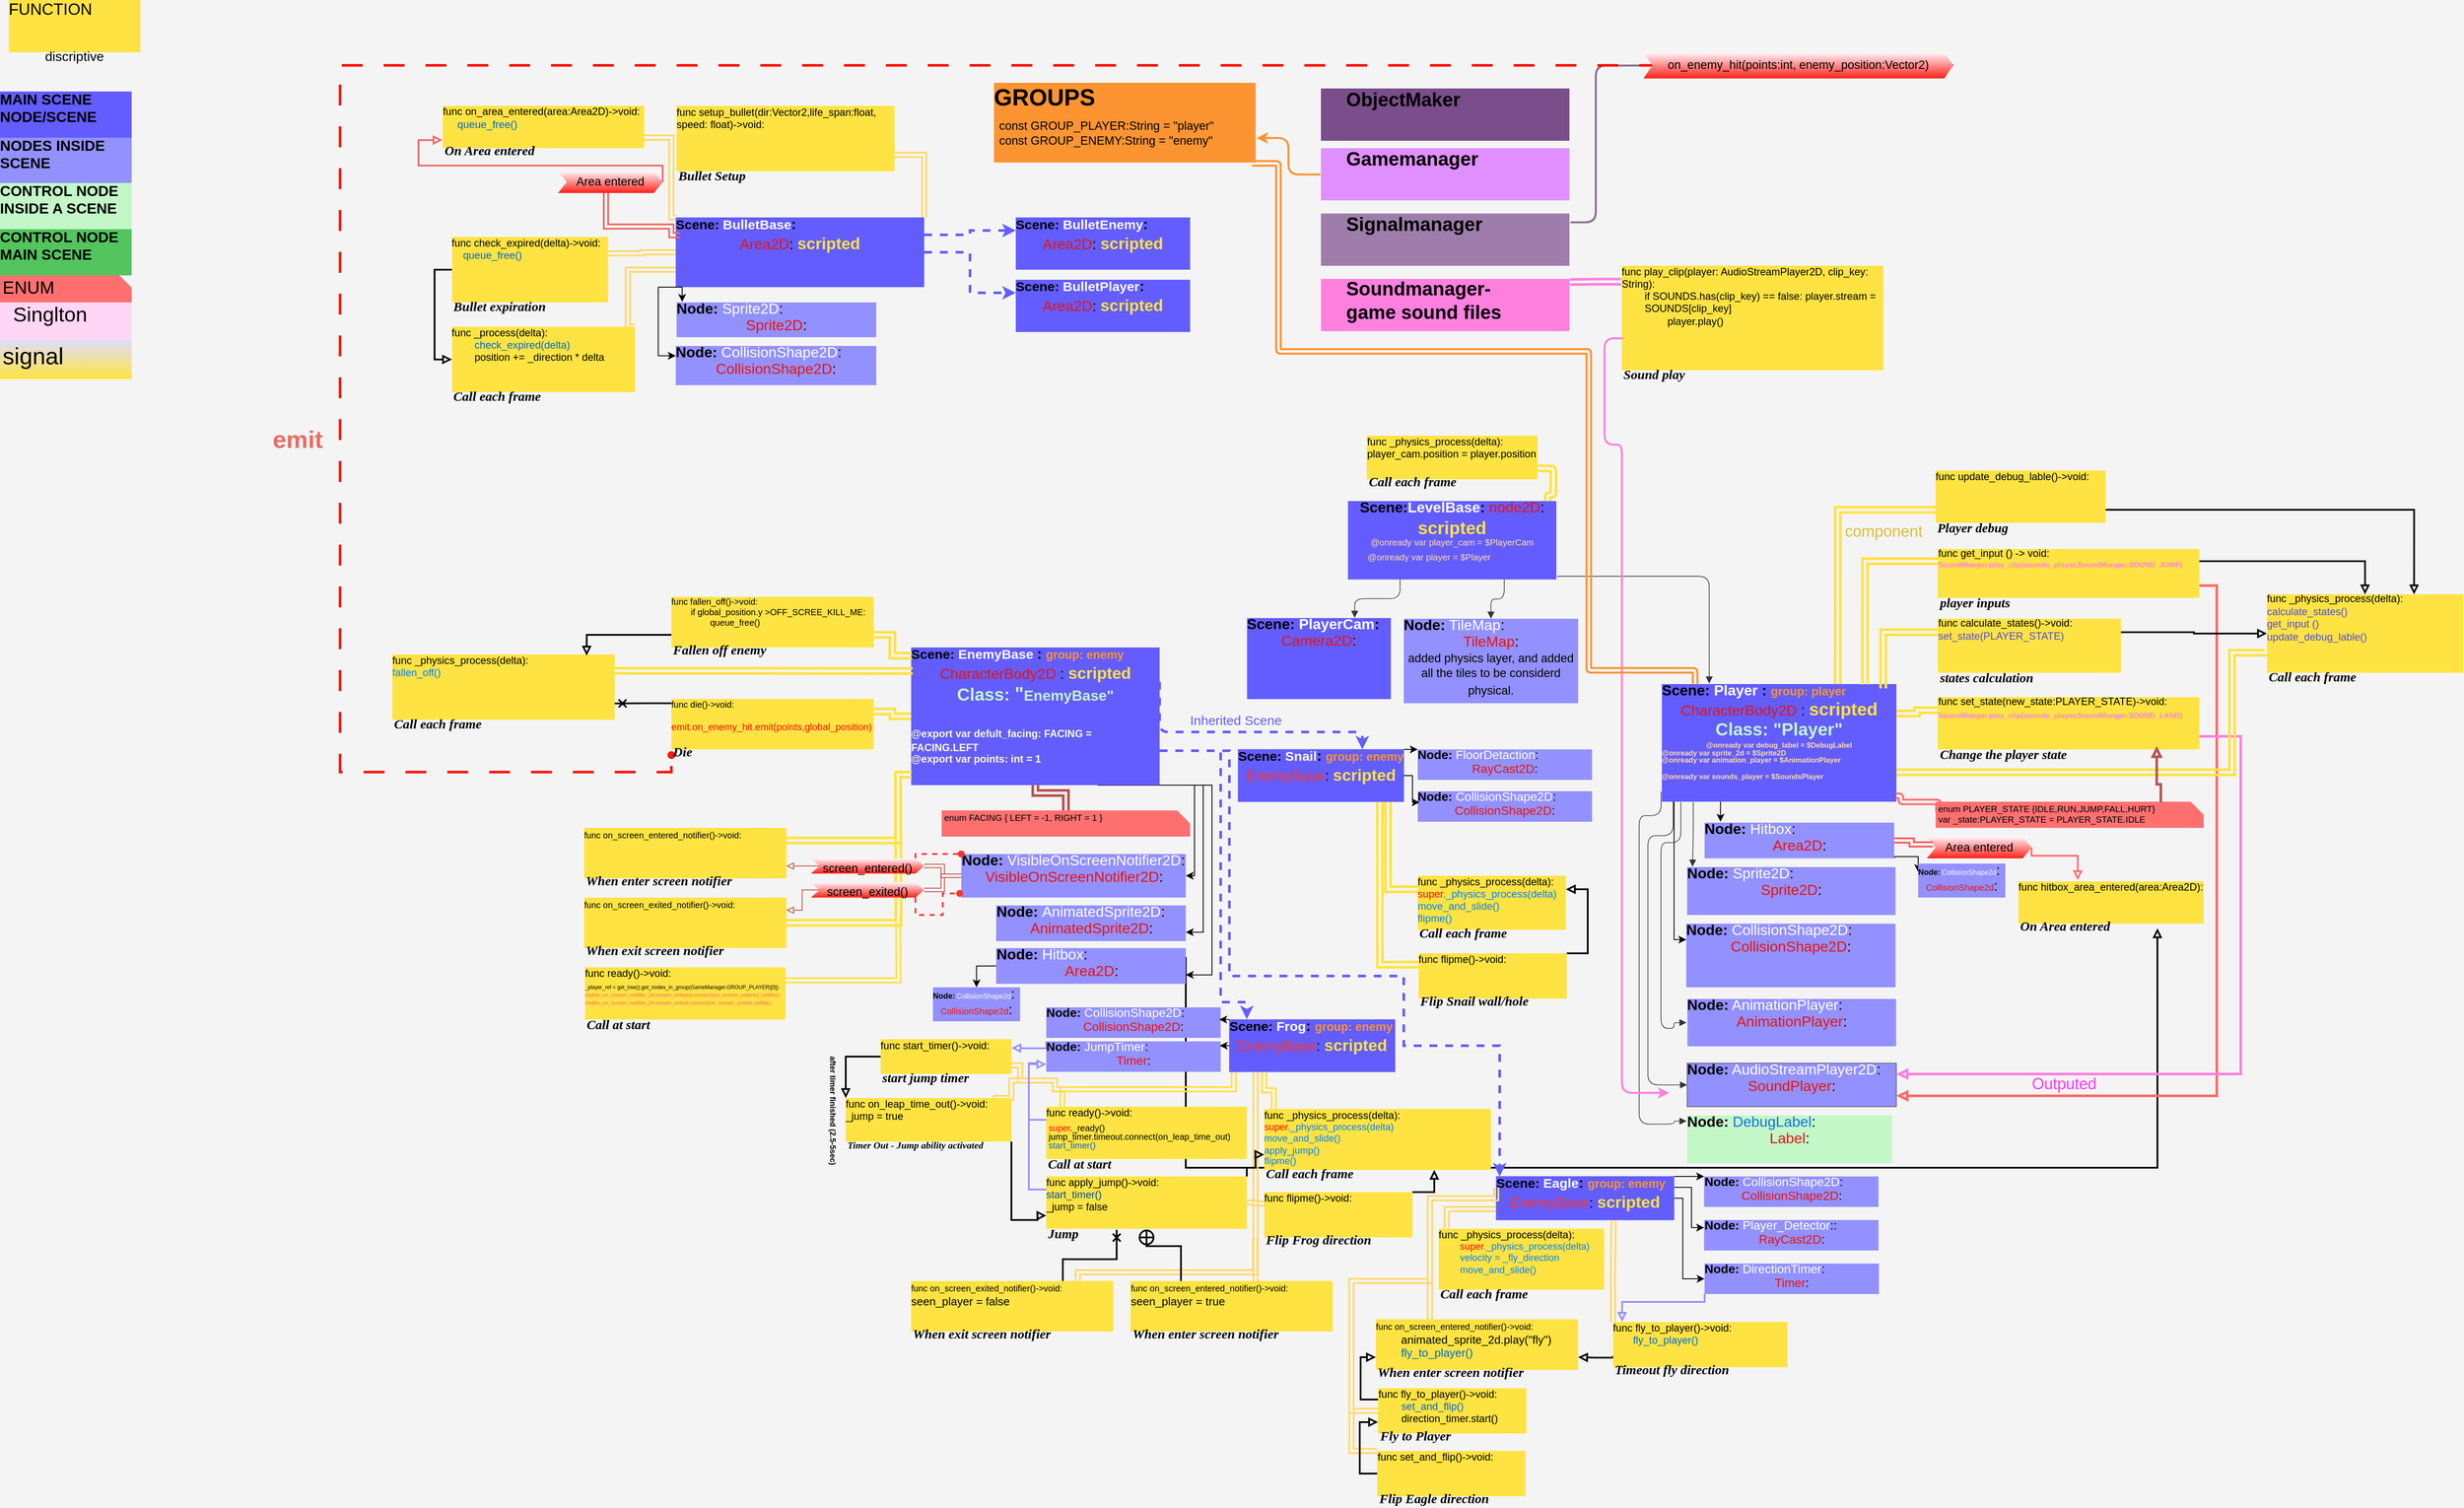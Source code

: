 <mxfile version="24.6.4" type="github">
  <diagram name="‫עמוד-1‬" id="evQUI1vt7EIw48ChurK0">
    <mxGraphModel dx="3054" dy="3081" grid="1" gridSize="10" guides="1" tooltips="1" connect="1" arrows="1" fold="1" page="1" pageScale="1" pageWidth="827" pageHeight="1169" background="#F5F4F4" math="0" shadow="0">
      <root>
        <mxCell id="0" />
        <mxCell id="1" parent="0" />
        <mxCell id="_S04D1zqWIvXFKWB9VLx-42" style="edgeStyle=orthogonalEdgeStyle;rounded=0;orthogonalLoop=1;jettySize=auto;html=1;exitX=1;exitY=0.25;exitDx=0;exitDy=0;entryX=0.75;entryY=1;entryDx=0;entryDy=0;endArrow=block;endFill=0;strokeWidth=2;" edge="1" parent="1" source="_S04D1zqWIvXFKWB9VLx-22" target="_S04D1zqWIvXFKWB9VLx-38">
          <mxGeometry relative="1" as="geometry">
            <Array as="points">
              <mxPoint x="-260" y="-980" />
              <mxPoint x="854" y="-980" />
            </Array>
          </mxGeometry>
        </mxCell>
        <mxCell id="CjNx1Wot1mACuI0lEV2n-185" style="edgeStyle=orthogonalEdgeStyle;rounded=0;orthogonalLoop=1;jettySize=auto;html=1;exitX=1;exitY=0.5;exitDx=0;exitDy=0;strokeWidth=3;shape=link;strokeColor=#FFE342;" parent="1" source="CjNx1Wot1mACuI0lEV2n-177" edge="1">
          <mxGeometry relative="1" as="geometry">
            <mxPoint x="-590.0" y="-1430.0" as="targetPoint" />
          </mxGeometry>
        </mxCell>
        <mxCell id="CjNx1Wot1mACuI0lEV2n-1" value="&lt;div style=&quot;display: flex; justify-content: flex-start; align-items: baseline; line-height: 1.25; margin-top: -2px; font-size: 0px;&quot;&gt;&lt;span&gt;&lt;span style=&quot;font-size:16.8px;font-weight: bold;&quot;&gt;&lt;span style=&quot;font-size:16.8px;font-weight: bold;&quot;&gt;Scene:&lt;/span&gt;&lt;span style=&quot;font-size:16.8px;color:#ffffff;font-weight: bold;&quot;&gt;LevelBase&lt;/span&gt;:&amp;nbsp;&lt;/span&gt;&lt;span style=&quot;background-color: initial; font-size: 16.8px;&quot;&gt;&lt;span style=&quot;color: rgb(232, 19, 19);&quot;&gt;node2D&lt;/span&gt;: &lt;/span&gt;&lt;span style=&quot;background-color: initial; font-size: 20.2px; color: rgb(255, 227, 66); font-weight: bold;&quot;&gt;scripted&lt;br&gt;&lt;/span&gt;&lt;/span&gt;&lt;/div&gt;&lt;div style=&quot;display: flex; justify-content: center; align-items: baseline; font-size: 0px; line-height: 1.25; margin-top: -2px;&quot;&gt;&lt;span&gt;&lt;span style=&quot;color: rgb(255, 221, 166); font-size: 10.2px; background-color: initial;&quot;&gt;&lt;div style=&quot;&quot;&gt;&lt;span style=&quot;background-color: initial;&quot;&gt;@onready var player_cam = $PlayerCam&lt;/span&gt;&lt;/div&gt;&lt;/span&gt;&lt;/span&gt;&lt;/div&gt;&lt;div style=&quot;display: flex; justify-content: flex-start; align-items: baseline; font-size: 0px; line-height: 1.25; margin-top: -2px;&quot;&gt;&lt;span style=&quot;&quot;&gt;&lt;span style=&quot;font-size:10.2px;color:#ffdda6;&quot;&gt;&lt;span style=&quot;white-space: pre;&quot;&gt;&#x9;&lt;/span&gt;@onready var player = $Player&lt;/span&gt;&lt;span style=&quot;font-size:15.2px;color:#00c2a8;&quot;&gt;&lt;br&gt;&lt;/span&gt;&lt;/span&gt;&lt;/div&gt;&lt;div style=&quot;display: flex; justify-content: center; text-align: center; align-items: baseline; font-size: 0; line-height: 1.25;margin-top: -2px;&quot;&gt;&lt;span&gt;&lt;span style=&quot;font-size:16.8px;&quot;&gt;   &lt;/span&gt;&lt;/span&gt;&lt;/div&gt;" style="align=center;whiteSpace=wrap;overflow=block;blockSpacing=1;html=1;fontSize=13;spacing=0;verticalAlign=top;strokeColor=#unset;fillOpacity=100;fillColor=#635dff;strokeWidth=NaN;" parent="1" vertex="1">
          <mxGeometry x="-74" y="-1745" width="239" height="90" as="geometry" />
        </mxCell>
        <mxCell id="CjNx1Wot1mACuI0lEV2n-2" value="&lt;div style=&quot;display: flex; justify-content: flex-start; text-align: left; align-items: baseline; font-size: 0; line-height: 1.25;margin-top: -2px;&quot;&gt;&lt;span&gt;&lt;span style=&quot;font-size:16.8px;font-weight: bold;&quot;&gt;Node:&lt;/span&gt;&lt;span style=&quot;font-size:16.8px;&quot;&gt; &lt;/span&gt;&lt;span style=&quot;font-size:16.8px;color:#ffffff;&quot;&gt;TileMap&lt;/span&gt;&lt;span style=&quot;font-size:16.8px;&quot;&gt;:&#xa;&lt;/span&gt;&lt;/span&gt;&lt;/div&gt;&lt;div style=&quot;display: flex; justify-content: center; text-align: center; align-items: baseline; font-size: 0; line-height: 1.25;margin-top: -2px;&quot;&gt;&lt;span&gt;&lt;span style=&quot;font-size:16.8px;&quot;&gt;&lt;span style=&quot;font-size:16.8px;color:#e81313;&quot;&gt;TileMap&lt;/span&gt;:&#xa;&lt;/span&gt;&lt;span style=&quot;font-size:13.5px;&quot;&gt;added physics layer, and added all the tiles to be considerd physical.&lt;/span&gt;&lt;span style=&quot;font-size:16.8px;&quot;&gt;&#xa;   &lt;/span&gt;&lt;/span&gt;&lt;/div&gt;" style="align=center;whiteSpace=wrap;overflow=block;blockSpacing=1;html=1;fontSize=13;spacing=0;verticalAlign=top;strokeColor=#unset;fillOpacity=100;fillColor=#9391ff;strokeWidth=NaN;" parent="1" vertex="1">
          <mxGeometry x="-10" y="-1610" width="200" height="97" as="geometry" />
        </mxCell>
        <UserObject label="func _physics_process(delta):&#xa;&#x9;player_cam.position = player.position" Notes="call in every frame on the physics body: update the camera node position to the player position." id="CjNx1Wot1mACuI0lEV2n-3">
          <mxCell style="html=1;overflow=block;blockSpacing=1;whiteSpace=wrap;fontSize=11.8;align=left;spacing=0;verticalAlign=top;strokeColor=#unset;fillOpacity=100;fillColor=#ffe342;strokeWidth=NaN;lucidId=NR6OM82iCQtp;" parent="1" vertex="1">
            <mxGeometry x="-52.5" y="-1820" width="196" height="50" as="geometry" />
          </mxCell>
        </UserObject>
        <mxCell id="CjNx1Wot1mACuI0lEV2n-4" value="Call each frame" style="strokeColor=none;fillColor=none;whiteSpace=wrap;fontSize=15.2;align=left;fontStyle=3;verticalAlign=middle;horizontal=1;fontFamily=Verdana;" parent="CjNx1Wot1mACuI0lEV2n-3" vertex="1">
          <mxGeometry y="50" width="196" height="6.667" as="geometry" />
        </mxCell>
        <mxCell id="CjNx1Wot1mACuI0lEV2n-5" value="&lt;div style=&quot;display: flex; justify-content: flex-start; text-align: left; align-items: baseline; font-size: 0; line-height: 1.25;margin-top: -2px;&quot;&gt;&lt;span&gt;&lt;span style=&quot;font-size:16.8px;font-weight: bold;&quot;&gt;&lt;span style=&quot;font-size:16.8px;font-weight: bold;&quot;&gt;Scene: &lt;/span&gt;&lt;span style=&quot;font-size:16.8px;color:#ffffff;font-weight: bold;&quot;&gt;PlayerCam&lt;/span&gt;: &#xa;&lt;/span&gt;&lt;/span&gt;&lt;/div&gt;&lt;div style=&quot;display: flex; justify-content: center; text-align: center; align-items: baseline; font-size: 0; line-height: 1.25;margin-top: -2px;&quot;&gt;&lt;span&gt;&lt;span style=&quot;font-size:16.8px;&quot;&gt;&lt;span style=&quot;font-size:16.8px;color:#e81313;&quot;&gt;Camera2D&lt;/span&gt;: &lt;/span&gt;&lt;span style=&quot;font-size:16.8px;&quot;&gt;&#xa;&lt;/span&gt;&lt;span style=&quot;font-size:16.8px;&quot;&gt;&#xa;   &lt;/span&gt;&lt;/span&gt;&lt;/div&gt;" style="align=center;whiteSpace=wrap;overflow=block;blockSpacing=1;html=1;fontSize=13;spacing=0;verticalAlign=top;strokeColor=#unset;fillOpacity=100;fillColor=#635dff;strokeWidth=1.5;" parent="1" vertex="1">
          <mxGeometry x="-190" y="-1611" width="165" height="93" as="geometry" />
        </mxCell>
        <mxCell id="CjNx1Wot1mACuI0lEV2n-79" style="edgeStyle=orthogonalEdgeStyle;rounded=0;orthogonalLoop=1;jettySize=auto;html=1;entryX=0;entryY=0.25;entryDx=0;entryDy=0;" parent="1" source="CjNx1Wot1mACuI0lEV2n-6" target="CjNx1Wot1mACuI0lEV2n-9" edge="1">
          <mxGeometry relative="1" as="geometry">
            <Array as="points">
              <mxPoint x="300" y="-1242" />
            </Array>
          </mxGeometry>
        </mxCell>
        <mxCell id="CjNx1Wot1mACuI0lEV2n-6" value="&lt;div style=&quot;display: flex; justify-content: flex-start; text-align: left; align-items: baseline; font-size: 0; line-height: 1.25;margin-top: -2px;&quot;&gt;&lt;span&gt;&lt;span style=&quot;font-size:16.8px;font-weight: bold;&quot;&gt;&lt;span style=&quot;font-size:16.8px;font-weight: bold;&quot;&gt;Scene: &lt;/span&gt;&lt;span style=&quot;font-size:16.8px;color:#ffffff;font-weight: bold;&quot;&gt;Player&lt;/span&gt; : &lt;/span&gt;&lt;span style=&quot;font-size:13.5px;color:#fc9432;font-weight: bold;&quot;&gt;group: player&lt;/span&gt;&lt;span style=&quot;font-size:16.8px;font-weight: bold;&quot;&gt;&lt;br&gt;&lt;/span&gt;&lt;/span&gt;&lt;/div&gt;&lt;div style=&quot;display: flex; justify-content: center; text-align: center; align-items: baseline; font-size: 0; line-height: 1.25;margin-top: -2px;&quot;&gt;&lt;span&gt;&lt;span style=&quot;font-size:16.8px;&quot;&gt;&lt;span style=&quot;font-size:16.8px;color:#e81313;&quot;&gt;CharacterBody2D&lt;/span&gt; : &lt;/span&gt;&lt;span style=&quot;font-size:20.2px;color:#ffe342;font-weight: bold;&quot;&gt;scripted&lt;br&gt;&lt;/span&gt;&lt;/span&gt;&lt;/div&gt;&lt;div style=&quot;display: flex; justify-content: center; text-align: center; align-items: baseline; font-size: 0; line-height: 1.25;margin-top: -2px;&quot;&gt;&lt;span&gt;&lt;span style=&quot;font-size:20.2px;font-weight: bold;&quot;&gt;&lt;span style=&quot;font-size:20.2px;color:#c3f7c8;font-weight: bold;&quot;&gt;Class: &quot;Player&quot;&lt;br&gt;&lt;/span&gt;&lt;/span&gt;&lt;span style=&quot;color: rgb(255, 221, 166); font-size: 8.3px; font-weight: bold; background-color: initial;&quot;&gt;@onready var debug_label = $DebugLabel&lt;/span&gt;&lt;/span&gt;&lt;/div&gt;&lt;div style=&quot;display: flex; justify-content: flex-start; text-align: left; align-items: baseline; font-size: 0; line-height: 1.25;margin-top: -2px;&quot;&gt;&lt;span&gt;&lt;span style=&quot;font-size:8.3px;color:#ffdda6;font-weight: bold;&quot;&gt;@onready var sprite_2d = $Sprite2D&lt;br&gt;&lt;/span&gt;&lt;/span&gt;&lt;/div&gt;&lt;div style=&quot;display: flex; justify-content: flex-start; text-align: left; align-items: baseline; font-size: 0; line-height: 1.25;margin-top: -2px;&quot;&gt;&lt;span&gt;&lt;span style=&quot;font-size:8.3px;color:#ffdda6;font-weight: bold;&quot;&gt;@onready var animation_player = $AnimationPlayer&lt;br&gt;&lt;/span&gt;&lt;/span&gt;&lt;/div&gt;&lt;div style=&quot;display: flex; justify-content: flex-start; text-align: left; align-items: baseline; font-size: 0; line-height: 1.25;margin-top: -2px;&quot;&gt;&lt;span&gt;&lt;span style=&quot;font-size:8.3px;color:#ffdda6;font-weight: bold;&quot;&gt;@onready var sounds_player = $SoundsPlayer&lt;/span&gt;&lt;span style=&quot;font-size:18.5px;&quot;&gt;&lt;br&gt;&lt;/span&gt;&lt;/span&gt;&lt;/div&gt;&lt;div style=&quot;display: flex; justify-content: center; text-align: center; align-items: baseline; font-size: 0; line-height: 1.25;margin-top: -2px;&quot;&gt;&lt;span&gt;&lt;/span&gt;&lt;/div&gt;" style="align=center;whiteSpace=wrap;overflow=block;blockSpacing=1;html=1;fontSize=13;spacing=0;verticalAlign=top;strokeColor=#unset;fillOpacity=100;fillColor=#635dff;strokeWidth=NaN;" parent="1" vertex="1">
          <mxGeometry x="286" y="-1535" width="269" height="135" as="geometry" />
        </mxCell>
        <UserObject label="&lt;div style=&quot;display: flex; justify-content: flex-start; text-align: left; align-items: baseline; font-size: 0; line-height: 1.25;margin-top: -2px;&quot;&gt;&lt;span&gt;&lt;span style=&quot;font-size:16.8px;font-weight: bold;&quot;&gt;Node:&lt;/span&gt;&lt;span style=&quot;font-size:16.8px;&quot;&gt; &lt;/span&gt;&lt;span style=&quot;font-size:16.8px;color:#ffffff;&quot;&gt;Sprite2D&lt;/span&gt;&lt;span style=&quot;font-size:16.8px;&quot;&gt;:&#xa;&lt;/span&gt;&lt;/span&gt;&lt;/div&gt;&lt;div style=&quot;display: flex; justify-content: center; text-align: center; align-items: baseline; font-size: 0; line-height: 1.25;margin-top: -2px;&quot;&gt;&lt;span&gt;&lt;span style=&quot;font-size:16.8px;&quot;&gt;&lt;span style=&quot;font-size:16.8px;color:#e81313;&quot;&gt;Sprite2D&lt;/span&gt;:&#xa;&#xa;   &lt;/span&gt;&lt;/span&gt;&lt;/div&gt;" Notes="player sprite" id="CjNx1Wot1mACuI0lEV2n-7">
          <mxCell style="align=center;whiteSpace=wrap;overflow=block;blockSpacing=1;html=1;fontSize=13;spacing=0;verticalAlign=top;strokeColor=#unset;fillOpacity=100;fillColor=#9391ff;strokeWidth=NaN;" parent="1" vertex="1">
            <mxGeometry x="315" y="-1325" width="239" height="55" as="geometry" />
          </mxCell>
        </UserObject>
        <mxCell id="CjNx1Wot1mACuI0lEV2n-8" value="" style="html=1;jettySize=18;whiteSpace=wrap;fontSize=13;strokeColor=#333333;strokeOpacity=100;strokeWidth=0.8;rounded=1;arcSize=24;edgeStyle=orthogonalEdgeStyle;startArrow=none;endArrow=block;endFill=1;exitX=0.134;exitY=1.005;exitPerimeter=0;entryX=0.026;entryY=-0.008;entryPerimeter=0;lucidId=Gf7OgkkCt._3;" parent="1" source="CjNx1Wot1mACuI0lEV2n-6" target="CjNx1Wot1mACuI0lEV2n-7" edge="1">
          <mxGeometry width="100" height="100" relative="1" as="geometry">
            <Array as="points" />
          </mxGeometry>
        </mxCell>
        <mxCell id="CjNx1Wot1mACuI0lEV2n-9" value="&lt;div style=&quot;display: flex; justify-content: flex-start; text-align: left; align-items: baseline; font-size: 0; line-height: 1.25;margin-top: -2px;&quot;&gt;&lt;span&gt;&lt;span style=&quot;font-size:16.8px;font-weight: bold;&quot;&gt;Node:&lt;/span&gt;&lt;span style=&quot;font-size:16.8px;&quot;&gt; &lt;/span&gt;&lt;span style=&quot;font-size:16.8px;color:#ffffff;&quot;&gt;CollisionShape2D&lt;/span&gt;&lt;span style=&quot;font-size:16.8px;&quot;&gt;:&#xa;&lt;/span&gt;&lt;/span&gt;&lt;/div&gt;&lt;div style=&quot;display: flex; justify-content: center; text-align: center; align-items: baseline; font-size: 0; line-height: 1.25;margin-top: -2px;&quot;&gt;&lt;span&gt;&lt;span style=&quot;font-size:16.8px;&quot;&gt;&lt;span style=&quot;font-size:16.8px;color:#e81313;&quot;&gt;CollisionShape2D&lt;/span&gt;:&#xa;   &lt;/span&gt;&lt;/span&gt;&lt;/div&gt;" style="align=center;whiteSpace=wrap;overflow=block;blockSpacing=1;html=1;fontSize=13;spacing=0;verticalAlign=top;strokeColor=#unset;fillOpacity=100;fillColor=#9391ff;strokeWidth=NaN;" parent="1" vertex="1">
          <mxGeometry x="314" y="-1260" width="240" height="73" as="geometry" />
        </mxCell>
        <UserObject label="&lt;div style=&quot;display: flex; justify-content: flex-start; text-align: left; align-items: baseline; font-size: 0; line-height: 1.25;margin-top: -2px;&quot;&gt;&lt;span&gt;&lt;span style=&quot;font-size:16.8px;font-weight: bold;&quot;&gt;Node:&lt;/span&gt;&lt;span style=&quot;font-size:16.8px;&quot;&gt; &lt;/span&gt;&lt;span style=&quot;font-size:16.8px;color:#ffffff;&quot;&gt;AnimationPlayer&lt;/span&gt;&lt;span style=&quot;font-size:16.8px;&quot;&gt;:&#xa;&lt;/span&gt;&lt;/span&gt;&lt;/div&gt;&lt;div style=&quot;display: flex; justify-content: center; text-align: center; align-items: baseline; font-size: 0; line-height: 1.25;margin-top: -2px;&quot;&gt;&lt;span&gt;&lt;span style=&quot;font-size:16.8px;&quot;&gt;&lt;span style=&quot;font-size:16.8px;color:#e81313;&quot;&gt;AnimationPlayer&lt;/span&gt;:&#xa;  &lt;/span&gt;&lt;/span&gt;&lt;/div&gt;" Notes="an animation player to play the files from sound manager" id="CjNx1Wot1mACuI0lEV2n-11">
          <mxCell style="align=center;whiteSpace=wrap;overflow=block;blockSpacing=1;html=1;fontSize=13;spacing=0;verticalAlign=top;strokeColor=#FFFFFF;fillOpacity=100;fillColor=#9391ff;strokeWidth=NaN;" parent="1" vertex="1">
            <mxGeometry x="315" y="-1174" width="240" height="55" as="geometry" />
          </mxCell>
        </UserObject>
        <mxCell id="CjNx1Wot1mACuI0lEV2n-12" value="" style="html=1;jettySize=18;whiteSpace=wrap;fontSize=13;strokeColor=#333333;strokeOpacity=100;strokeWidth=0.8;rounded=1;arcSize=24;edgeStyle=orthogonalEdgeStyle;startArrow=none;endArrow=block;endFill=1;exitX=0.081;exitY=1.005;exitPerimeter=0;entryX=-0.003;entryY=0.5;entryPerimeter=0;lucidId=xj7OuTxPy55P;" parent="1" source="CjNx1Wot1mACuI0lEV2n-6" target="CjNx1Wot1mACuI0lEV2n-11" edge="1">
          <mxGeometry width="100" height="100" relative="1" as="geometry">
            <Array as="points">
              <mxPoint x="308" y="-1353" />
              <mxPoint x="285" y="-1353" />
              <mxPoint x="285" y="-1140" />
              <mxPoint x="300" y="-1140" />
              <mxPoint x="300" y="-1147" />
            </Array>
          </mxGeometry>
        </mxCell>
        <mxCell id="CjNx1Wot1mACuI0lEV2n-13" value="" style="html=1;jettySize=18;whiteSpace=wrap;fontSize=13;strokeColor=#333333;strokeOpacity=100;strokeWidth=0.8;rounded=1;arcSize=24;edgeStyle=orthogonalEdgeStyle;startArrow=none;endArrow=block;endFill=1;entryX=0.75;entryY=0;lucidId=9s7OLiU-a51X;exitX=0.25;exitY=1;exitDx=0;exitDy=0;entryDx=0;entryDy=0;" parent="1" source="CjNx1Wot1mACuI0lEV2n-1" target="CjNx1Wot1mACuI0lEV2n-5" edge="1">
          <mxGeometry width="100" height="100" relative="1" as="geometry">
            <Array as="points" />
            <mxPoint x="-50" y="-1654" as="sourcePoint" />
          </mxGeometry>
        </mxCell>
        <mxCell id="CjNx1Wot1mACuI0lEV2n-14" value="" style="html=1;jettySize=18;whiteSpace=wrap;fontSize=13;strokeColor=#333333;strokeOpacity=100;strokeWidth=0.8;rounded=1;arcSize=24;edgeStyle=orthogonalEdgeStyle;startArrow=none;endArrow=block;endFill=1;exitX=1.003;exitY=0.959;exitPerimeter=0;entryX=0.202;entryY=-0.005;entryPerimeter=0;lucidId=cz7O-S_X~JMk;" parent="1" source="CjNx1Wot1mACuI0lEV2n-1" target="CjNx1Wot1mACuI0lEV2n-6" edge="1">
          <mxGeometry width="100" height="100" relative="1" as="geometry">
            <Array as="points" />
          </mxGeometry>
        </mxCell>
        <mxCell id="CjNx1Wot1mACuI0lEV2n-15" value="" style="html=1;jettySize=18;whiteSpace=wrap;fontSize=13;strokeColor=#ffe342;strokeOpacity=100;strokeWidth=3;rounded=1;arcSize=24;edgeStyle=orthogonalEdgeStyle;startArrow=none;endArrow=none;exitX=1.003;exitY=0.751;exitPerimeter=0;entryX=0.958;entryY=-0.003;lucidId=--7OhS-CCS-P;shape=link;entryDx=0;entryDy=0;entryPerimeter=0;" parent="1" source="CjNx1Wot1mACuI0lEV2n-3" target="CjNx1Wot1mACuI0lEV2n-1" edge="1">
          <mxGeometry width="100" height="100" relative="1" as="geometry">
            <Array as="points" />
          </mxGeometry>
        </mxCell>
        <UserObject label="&lt;div style=&quot;display: flex; justify-content: flex-start; text-align: left; align-items: baseline; font-size: 0; line-height: 1.25;margin-top: -2px;&quot;&gt;&lt;span&gt;&lt;span style=&quot;font-size:11.8px;&quot;&gt;&lt;span style=&quot;font-size:11.8px;&quot;&gt;func _physics_process(delta):&#xa;&lt;/span&gt;&lt;span style=&quot;font-size:11.8px;color:#504bde;&quot;&gt;calculate_states()&#xa;get_input ()&#xa;update_debug_lable()&#xa;&lt;/span&gt;&lt;/span&gt;&lt;/span&gt;&lt;/div&gt;" Notes="if player is not on solid surface, falling in the y direction according to the gravity variable.&#xa;&#xa;call in the move and slide base function for colliding with another body and be able to slide on him&#xa;" id="CjNx1Wot1mACuI0lEV2n-16">
          <mxCell style="html=1;overflow=block;blockSpacing=1;whiteSpace=wrap;fontSize=13;align=left;spacing=0;verticalAlign=top;strokeColor=#unset;fillOpacity=100;fillColor=#ffe342;strokeWidth=NaN;lucidId=DG8O~GKL7nWF;" parent="1" vertex="1">
            <mxGeometry x="980" y="-1638" width="225" height="90" as="geometry" />
          </mxCell>
        </UserObject>
        <mxCell id="CjNx1Wot1mACuI0lEV2n-17" value="Call each frame" style="strokeColor=none;fillColor=none;whiteSpace=wrap;fontSize=15.2;align=left;fontStyle=3;fontFamily=Verdana;" parent="CjNx1Wot1mACuI0lEV2n-16" vertex="1">
          <mxGeometry y="90" width="225" height="10" as="geometry" />
        </mxCell>
        <mxCell id="CjNx1Wot1mACuI0lEV2n-135" style="edgeStyle=orthogonalEdgeStyle;rounded=0;orthogonalLoop=1;jettySize=auto;html=1;exitX=1;exitY=0.75;exitDx=0;exitDy=0;entryX=1;entryY=0.75;entryDx=0;entryDy=0;fillColor=#e1d5e7;strokeColor=#ff6c69;endArrow=block;endFill=0;strokeWidth=3;" parent="1" source="CjNx1Wot1mACuI0lEV2n-19" target="CjNx1Wot1mACuI0lEV2n-51" edge="1">
          <mxGeometry relative="1" as="geometry" />
        </mxCell>
        <mxCell id="CjNx1Wot1mACuI0lEV2n-137" style="edgeStyle=orthogonalEdgeStyle;rounded=0;orthogonalLoop=1;jettySize=auto;html=1;exitX=1;exitY=0.25;exitDx=0;exitDy=0;entryX=0.5;entryY=0;entryDx=0;entryDy=0;strokeWidth=2;endArrow=block;endFill=0;" parent="1" source="CjNx1Wot1mACuI0lEV2n-19" target="CjNx1Wot1mACuI0lEV2n-16" edge="1">
          <mxGeometry relative="1" as="geometry" />
        </mxCell>
        <UserObject label="&lt;div style=&quot;display: flex; justify-content: flex-start; text-align: left; align-items: baseline; font-size: 0; line-height: 1.25;margin-top: -2px;&quot;&gt;&lt;span&gt;&lt;span style=&quot;font-size:11.8px;&quot;&gt;func get_input () -&amp;gt; void:&#xa;&lt;/span&gt;&lt;span style=&quot;font-size:8.5px;color:#ff80df;font-weight: bold;&quot;&gt;SoundManger.play_clip(sounds_player,SoundManger.SOUND_JUMP)&lt;/span&gt;&lt;/span&gt;&lt;/div&gt;" Notes="the player input fumction: velocity in the x axis is starting with zero:&#xa;then conditional input left right if the right button pressed.&#xa;jumping condition if pressed and on the floor,&#xa;we clamp the falling and jumping by the contstants from the player script/" id="CjNx1Wot1mACuI0lEV2n-19">
          <mxCell style="html=1;overflow=block;blockSpacing=1;whiteSpace=wrap;fontSize=13;align=left;spacing=0;verticalAlign=top;strokeColor=#unset;fillOpacity=100;fillColor=#ffe342;strokeWidth=NaN;lucidId=qYZPwP8ME3jp;" parent="1" vertex="1">
            <mxGeometry x="602.5" y="-1690" width="300" height="56" as="geometry" />
          </mxCell>
        </UserObject>
        <mxCell id="CjNx1Wot1mACuI0lEV2n-20" value="player inputs" style="strokeColor=none;fillColor=none;whiteSpace=wrap;fontSize=15;align=left;fontStyle=3;fontFamily=Verdana;" parent="CjNx1Wot1mACuI0lEV2n-19" vertex="1">
          <mxGeometry y="56" width="300" height="10" as="geometry" />
        </mxCell>
        <mxCell id="CjNx1Wot1mACuI0lEV2n-24" value="" style="html=1;jettySize=18;whiteSpace=wrap;fontSize=13;strokeColor=#fe7070;strokeOpacity=100;strokeWidth=2.3;rounded=1;arcSize=24;edgeStyle=orthogonalEdgeStyle;startArrow=none;endArrow=none;exitX=0.997;exitY=0.948;exitPerimeter=0;entryX=0;entryY=0.453;entryPerimeter=0;lucidId=vc0PVMXvoR~5;shape=link;exitDx=0;exitDy=0;entryDx=0;entryDy=0;" parent="1" source="CjNx1Wot1mACuI0lEV2n-6" target="CjNx1Wot1mACuI0lEV2n-23" edge="1">
          <mxGeometry width="100" height="100" relative="1" as="geometry">
            <Array as="points">
              <mxPoint x="560" y="-1407" />
              <mxPoint x="560" y="-1400" />
              <mxPoint x="603" y="-1400" />
            </Array>
          </mxGeometry>
        </mxCell>
        <mxCell id="CjNx1Wot1mACuI0lEV2n-128" style="edgeStyle=orthogonalEdgeStyle;rounded=0;orthogonalLoop=1;jettySize=auto;html=1;exitX=0;exitY=0.25;exitDx=0;exitDy=0;entryX=1;entryY=0.25;entryDx=0;entryDy=0;strokeWidth=3;strokeColor=#FFE342;shape=link;" parent="1" source="CjNx1Wot1mACuI0lEV2n-25" target="CjNx1Wot1mACuI0lEV2n-6" edge="1">
          <mxGeometry relative="1" as="geometry" />
        </mxCell>
        <mxCell id="CjNx1Wot1mACuI0lEV2n-134" style="edgeStyle=orthogonalEdgeStyle;rounded=0;orthogonalLoop=1;jettySize=auto;html=1;exitX=1;exitY=0.75;exitDx=0;exitDy=0;entryX=1;entryY=0.25;entryDx=0;entryDy=0;fillColor=#e1d5e7;strokeColor=#ff80df;endArrow=block;endFill=0;strokeWidth=3;" parent="1" source="CjNx1Wot1mACuI0lEV2n-25" target="CjNx1Wot1mACuI0lEV2n-51" edge="1">
          <mxGeometry relative="1" as="geometry">
            <Array as="points">
              <mxPoint x="950" y="-1475" />
              <mxPoint x="950" y="-1087" />
            </Array>
          </mxGeometry>
        </mxCell>
        <UserObject label="&lt;div style=&quot;display: flex; justify-content: flex-start; text-align: left; align-items: baseline; font-size: 0; line-height: 1.25;margin-top: -2px;&quot;&gt;&lt;span&gt;&lt;span style=&quot;font-size:11.8px;&quot;&gt;func set_state(new_state:PLAYER_STATE)-&amp;gt;void:&#xa;&lt;/span&gt;&lt;span style=&quot;font-size:8.5px;color:#ff80df;font-weight: bold;&quot;&gt;SoundManger.play_clip(sounds_player,SoundManger.SOUND_LAND)&lt;/span&gt;&lt;span style=&quot;font-size:11.8px;&quot;&gt;&#xa;&lt;/span&gt;&lt;/span&gt;&lt;/div&gt;" Notes="take the _state var and play the wanted animation according&#xa;to the enum we envoke, the argument passed here is new_state which is the argument of the state we want to change _state to&#xa;check if falling then change to idle or walk for land sound" id="CjNx1Wot1mACuI0lEV2n-25">
          <mxCell style="html=1;overflow=block;blockSpacing=1;whiteSpace=wrap;fontSize=13;align=left;spacing=0;verticalAlign=top;strokeColor=#unset;fillOpacity=100;fillColor=#ffe342;strokeWidth=NaN;lucidId=uY1PPZYHQ8YV;" parent="1" vertex="1">
            <mxGeometry x="602.5" y="-1520" width="300" height="60" as="geometry" />
          </mxCell>
        </UserObject>
        <mxCell id="CjNx1Wot1mACuI0lEV2n-26" value="Change the player state" style="strokeColor=none;fillColor=none;whiteSpace=wrap;fontSize=15;align=left;fontStyle=3;fontFamily=Verdana;" parent="CjNx1Wot1mACuI0lEV2n-25" vertex="1">
          <mxGeometry y="60" width="300" height="10" as="geometry" />
        </mxCell>
        <mxCell id="CjNx1Wot1mACuI0lEV2n-138" style="edgeStyle=orthogonalEdgeStyle;rounded=0;orthogonalLoop=1;jettySize=auto;html=1;exitX=1;exitY=0.25;exitDx=0;exitDy=0;strokeWidth=2;endArrow=block;endFill=0;" parent="1" source="CjNx1Wot1mACuI0lEV2n-29" target="CjNx1Wot1mACuI0lEV2n-16" edge="1">
          <mxGeometry relative="1" as="geometry" />
        </mxCell>
        <UserObject label="&lt;div style=&quot;display: flex; justify-content: flex-start; text-align: left; align-items: baseline; font-size: 0; line-height: 1.25;margin-top: -2px;&quot;&gt;&lt;span&gt;&lt;span style=&quot;font-size:11.8px;&quot;&gt;&lt;span style=&quot;font-size:11.8px;&quot;&gt;func calculate_states()-&amp;gt;void:&#xa;&lt;/span&gt;&lt;span style=&quot;font-size:11.8px;color:#504bde;&quot;&gt;set_state(PLAYER_STATE)&lt;/span&gt;&#xa;&lt;/span&gt;&lt;/span&gt;&lt;/div&gt;" Notes="Calling the set_state() function, if the statement are corrected: if player is hurt we have an invincibilty window that we cannot do anythig.&#xa;if were on the floor:&#xa;and were not going left or right - were idle&#xa;else: were moving&#xa;&#xa;if the y velocity is positive were falling, else its negative and were jumping.&#xa;each one is changing the state of player accordingly&#xa;were calling this function all the time." id="CjNx1Wot1mACuI0lEV2n-29">
          <mxCell style="html=1;overflow=block;blockSpacing=1;whiteSpace=wrap;fontSize=13;align=left;spacing=0;verticalAlign=top;strokeColor=#unset;fillOpacity=100;fillColor=#ffe342;strokeWidth=NaN;lucidId=n01Pdr.R5spz;" parent="1" vertex="1">
            <mxGeometry x="602.5" y="-1610" width="210" height="62" as="geometry" />
          </mxCell>
        </UserObject>
        <mxCell id="CjNx1Wot1mACuI0lEV2n-30" value="states calculation" style="strokeColor=none;fillColor=none;whiteSpace=wrap;fontSize=15;align=left;fontStyle=3;fontFamily=Verdana;" parent="CjNx1Wot1mACuI0lEV2n-29" vertex="1">
          <mxGeometry y="62" width="210" height="10" as="geometry" />
        </mxCell>
        <UserObject label="&lt;div style=&quot;display: flex; justify-content: flex-start; text-align: left; align-items: baseline; font-size: 0; line-height: 1.25;margin-top: -2px;&quot;&gt;&lt;span&gt;&lt;span style=&quot;font-size:16.8px;font-weight: bold;&quot;&gt;Node:&lt;/span&gt;&lt;span style=&quot;font-size:16.8px;&quot;&gt; &lt;/span&gt;&lt;span style=&quot;font-size:16.8px;color:#1071e5;&quot;&gt;DebugLabel&lt;/span&gt;&lt;span style=&quot;font-size:16.8px;&quot;&gt;:&#xa;&lt;/span&gt;&lt;/span&gt;&lt;/div&gt;&lt;div style=&quot;display: flex; justify-content: center; text-align: center; align-items: baseline; font-size: 0; line-height: 1.25;margin-top: -2px;&quot;&gt;&lt;span&gt;&lt;span style=&quot;font-size:16.8px;&quot;&gt;&lt;span style=&quot;font-size:16.8px;color:#e81313;&quot;&gt;Label&lt;/span&gt;:   &lt;/span&gt;&lt;/span&gt;&lt;/div&gt;" Notes="a label node to show proerties above the player head: states, is on floor, and x,y velocities." id="CjNx1Wot1mACuI0lEV2n-39">
          <mxCell style="align=center;whiteSpace=wrap;overflow=block;blockSpacing=1;html=1;fontSize=13;spacing=0;verticalAlign=top;strokeColor=#unset;fillOpacity=100;fillColor=#c3f7c8;strokeWidth=NaN;" parent="1" vertex="1">
            <mxGeometry x="315" y="-1040" width="235" height="55" as="geometry" />
          </mxCell>
        </UserObject>
        <mxCell id="CjNx1Wot1mACuI0lEV2n-41" value="" style="html=1;jettySize=18;whiteSpace=wrap;fontSize=13;strokeColor=#333333;strokeOpacity=100;strokeWidth=0.8;rounded=1;arcSize=24;edgeStyle=orthogonalEdgeStyle;startArrow=none;endArrow=block;endFill=1;exitX=-0.003;exitY=0.914;exitPerimeter=0;entryX=-0.003;entryY=0.119;entryPerimeter=0;lucidId=0A2PtWMCw1dF;" parent="1" source="CjNx1Wot1mACuI0lEV2n-6" target="CjNx1Wot1mACuI0lEV2n-39" edge="1">
          <mxGeometry width="100" height="100" relative="1" as="geometry">
            <Array as="points">
              <mxPoint x="285" y="-1384" />
              <mxPoint x="260" y="-1384" />
              <mxPoint x="260" y="-1030" />
              <mxPoint x="300" y="-1030" />
              <mxPoint x="300" y="-1033" />
            </Array>
          </mxGeometry>
        </mxCell>
        <mxCell id="CjNx1Wot1mACuI0lEV2n-44" value="&lt;div style=&quot;display: flex; justify-content: flex-start; text-align: left; align-items: baseline; font-size: 0; line-height: 1.25;margin-top: -2px;&quot;&gt;&lt;span&gt;&lt;span style=&quot;font-size:21.8px;&quot;&gt;&lt;b&gt;Soundmanager- game sound files&lt;/b&gt;&lt;/span&gt;&lt;span style=&quot;font-size:16.8px;&quot;&gt;&lt;br&gt;&lt;/span&gt;&lt;/span&gt;&lt;/div&gt;&lt;div style=&quot;display: flex; justify-content: center; text-align: center; align-items: baseline; font-size: 0; line-height: 1.25;margin-top: -2px;&quot;&gt;&lt;span&gt;&lt;/span&gt;&lt;/div&gt;" style="html=1;overflow=block;blockSpacing=1;whiteSpace=wrap;shape=process;fontSize=13;spacing=0;verticalAlign=top;strokeColor=#unset;fillOpacity=100;fillColor=#ff80df;strokeWidth=NaN;lucidId=1IeQHWDTt6jQ;" parent="1" vertex="1">
          <mxGeometry x="-105" y="-2000" width="285" height="60" as="geometry" />
        </mxCell>
        <UserObject label="func play_clip(player: AudioStreamPlayer2D, clip_key: String):&lt;br&gt;&#x9;&lt;span style=&quot;white-space: pre;&quot;&gt;&#x9;&lt;/span&gt;if SOUNDS.has(clip_key) == false: &#x9;player.stream = &lt;span style=&quot;white-space: pre;&quot;&gt;&#x9;&lt;/span&gt;SOUNDS[clip_key] &lt;br&gt;&#x9;&lt;span style=&quot;white-space: pre;&quot;&gt;&#x9;&lt;span style=&quot;white-space: pre;&quot;&gt;&#x9;&lt;/span&gt;&lt;/span&gt;player.play()" Notes="#function for playing each sound, the arguments are the player node to play the sound, and the keyword from dic&#xa;#if we have the keyword in the sounds dictonary we continue if not return&#xa; #load the sound file to the player we choose&#xa;#play the sound" id="CjNx1Wot1mACuI0lEV2n-45">
          <mxCell style="html=1;overflow=block;blockSpacing=1;whiteSpace=wrap;fontSize=11.8;align=left;spacing=0;verticalAlign=top;strokeColor=#unset;fillOpacity=100;fillColor=#ffe342;strokeWidth=NaN;lucidId=MKeQQ6PfqjTb;" parent="1" vertex="1">
            <mxGeometry x="240" y="-2015" width="300" height="120" as="geometry" />
          </mxCell>
        </UserObject>
        <mxCell id="CjNx1Wot1mACuI0lEV2n-46" value="Sound play" style="strokeColor=none;fillColor=none;whiteSpace=wrap;fontSize=15.2;align=left;fontStyle=3;fontFamily=Verdana;" parent="CjNx1Wot1mACuI0lEV2n-45" vertex="1">
          <mxGeometry y="120" width="300" height="10" as="geometry" />
        </mxCell>
        <mxCell id="CjNx1Wot1mACuI0lEV2n-47" value="" style="html=1;jettySize=18;whiteSpace=wrap;fontSize=13;strokeColor=#ff80df;strokeOpacity=100;strokeWidth=3;rounded=1;arcSize=24;edgeStyle=orthogonalEdgeStyle;startArrow=none;endArrow=none;exitX=-0.003;exitY=0.152;exitPerimeter=0;entryX=1.003;entryY=0.06;entryPerimeter=0;lucidId=xMeQmpPPNFXi;shape=link;" parent="1" source="CjNx1Wot1mACuI0lEV2n-45" target="CjNx1Wot1mACuI0lEV2n-44" edge="1">
          <mxGeometry width="100" height="100" relative="1" as="geometry">
            <Array as="points" />
          </mxGeometry>
        </mxCell>
        <mxCell id="CjNx1Wot1mACuI0lEV2n-123" style="edgeStyle=orthogonalEdgeStyle;rounded=0;orthogonalLoop=1;jettySize=auto;html=1;exitX=0;exitY=0.75;exitDx=0;exitDy=0;entryX=0.75;entryY=0;entryDx=0;entryDy=0;shape=link;strokeWidth=3;strokeColor=#FFE342;" parent="1" source="CjNx1Wot1mACuI0lEV2n-48" target="CjNx1Wot1mACuI0lEV2n-6" edge="1">
          <mxGeometry relative="1" as="geometry" />
        </mxCell>
        <mxCell id="CjNx1Wot1mACuI0lEV2n-136" style="edgeStyle=orthogonalEdgeStyle;rounded=0;orthogonalLoop=1;jettySize=auto;html=1;exitX=1;exitY=0.75;exitDx=0;exitDy=0;entryX=0.75;entryY=0;entryDx=0;entryDy=0;strokeWidth=2;endArrow=block;endFill=0;" parent="1" source="CjNx1Wot1mACuI0lEV2n-48" target="CjNx1Wot1mACuI0lEV2n-16" edge="1">
          <mxGeometry relative="1" as="geometry" />
        </mxCell>
        <UserObject label="func update_debug_lable()-&amp;gt;void:&#xa;" Notes="a debugger to know the player states and properties:&#xa;is on floor, what state and what velocity in each axis" id="CjNx1Wot1mACuI0lEV2n-48">
          <mxCell style="html=1;overflow=block;blockSpacing=1;whiteSpace=wrap;fontSize=11.8;align=left;spacing=0;verticalAlign=top;strokeColor=#unset;fillOpacity=100;fillColor=#ffe342;strokeWidth=NaN;lucidId=hOeQjbdvLLHP;" parent="1" vertex="1">
            <mxGeometry x="600" y="-1780" width="195" height="60" as="geometry" />
          </mxCell>
        </UserObject>
        <mxCell id="CjNx1Wot1mACuI0lEV2n-49" value="Player debug" style="strokeColor=none;fillColor=none;whiteSpace=wrap;fontSize=15;align=left;fontStyle=3;fontFamily=Verdana;" parent="CjNx1Wot1mACuI0lEV2n-48" vertex="1">
          <mxGeometry y="60" width="195" height="10" as="geometry" />
        </mxCell>
        <mxCell id="CjNx1Wot1mACuI0lEV2n-51" value="&lt;div style=&quot;display: flex; justify-content: flex-start; text-align: left; align-items: baseline; font-size: 0; line-height: 1.25;margin-top: -2px;&quot;&gt;&lt;span&gt;&lt;span style=&quot;font-size:16.8px;font-weight: bold;&quot;&gt;Node:&lt;/span&gt;&lt;span style=&quot;font-size:16.8px;&quot;&gt; &lt;/span&gt;&lt;span style=&quot;font-size:16.8px;color:#ffffff;&quot;&gt;AudioStreamPlayer2D&lt;/span&gt;&lt;span style=&quot;font-size:16.8px;&quot;&gt;:&#xa;&lt;/span&gt;&lt;/span&gt;&lt;/div&gt;&lt;div style=&quot;display: flex; justify-content: center; text-align: center; align-items: baseline; font-size: 0; line-height: 1.25;margin-top: -2px;&quot;&gt;&lt;span&gt;&lt;span style=&quot;font-size:16.8px;&quot;&gt;&lt;span style=&quot;font-size:16.8px;color:#e81313;&quot;&gt;SoundPlayer&lt;/span&gt;:&#xa;&#xa;   &lt;/span&gt;&lt;/span&gt;&lt;/div&gt;" style="align=center;whiteSpace=wrap;overflow=block;blockSpacing=1;html=1;fontSize=13;spacing=0;verticalAlign=top;strokeColor=#171717;fillOpacity=100;fillColor=#9391ff;strokeWidth=NaN;" parent="1" vertex="1">
          <mxGeometry x="315" y="-1100" width="240" height="50" as="geometry" />
        </mxCell>
        <mxCell id="CjNx1Wot1mACuI0lEV2n-52" value="" style="html=1;jettySize=18;whiteSpace=wrap;fontSize=13;strokeColor=#333333;strokeOpacity=100;strokeWidth=0.8;rounded=1;arcSize=24;edgeStyle=orthogonalEdgeStyle;startArrow=none;endArrow=block;endFill=1;lucidId=cVeQmXFtkalB;entryX=0;entryY=0.5;entryDx=0;entryDy=0;" parent="1" source="CjNx1Wot1mACuI0lEV2n-6" target="CjNx1Wot1mACuI0lEV2n-51" edge="1">
          <mxGeometry width="100" height="100" relative="1" as="geometry">
            <Array as="points">
              <mxPoint x="299" y="-1361" />
              <mxPoint x="270" y="-1361" />
              <mxPoint x="270" y="-1075" />
            </Array>
            <mxPoint x="329" y="-1398" as="sourcePoint" />
          </mxGeometry>
        </mxCell>
        <mxCell id="CjNx1Wot1mACuI0lEV2n-53" value="" style="html=1;jettySize=18;whiteSpace=wrap;fontSize=13;strokeColor=#ff80df;strokeOpacity=100;strokeWidth=2.3;rounded=1;arcSize=24;edgeStyle=orthogonalEdgeStyle;startArrow=none;exitX=0.004;exitY=0.692;entryX=-0.003;entryY=0.077;entryPerimeter=0;lucidId=SVeQVqX.~QAU;exitDx=0;exitDy=0;exitPerimeter=0;" parent="1" source="CjNx1Wot1mACuI0lEV2n-45" edge="1">
          <mxGeometry width="100" height="100" relative="1" as="geometry">
            <Array as="points">
              <mxPoint x="220" y="-1932" />
              <mxPoint x="220" y="-1810" />
              <mxPoint x="240" y="-1810" />
              <mxPoint x="240" y="-1066" />
            </Array>
            <mxPoint x="220.04" y="-1895" as="sourcePoint" />
            <mxPoint x="294.32" y="-1066.15" as="targetPoint" />
          </mxGeometry>
        </mxCell>
        <mxCell id="CjNx1Wot1mACuI0lEV2n-54" value="" style="html=1;jettySize=18;whiteSpace=wrap;fontSize=13;strokeColor=#333333;strokeOpacity=100;strokeWidth=0.8;rounded=1;arcSize=24;edgeStyle=orthogonalEdgeStyle;startArrow=none;endArrow=block;endFill=1;entryX=0.5;entryY=0;lucidId=bZeQR0lnkw3b;exitX=0.75;exitY=1;exitDx=0;exitDy=0;entryDx=0;entryDy=0;" parent="1" source="CjNx1Wot1mACuI0lEV2n-1" target="CjNx1Wot1mACuI0lEV2n-2" edge="1">
          <mxGeometry width="100" height="100" relative="1" as="geometry">
            <Array as="points" />
          </mxGeometry>
        </mxCell>
        <mxCell id="CjNx1Wot1mACuI0lEV2n-58" value="&lt;b&gt;Gamemanager&lt;/b&gt;" style="html=1;overflow=block;blockSpacing=1;whiteSpace=wrap;shape=process;fontSize=21.8;align=left;spacing=0;verticalAlign=top;strokeColor=#unset;fillOpacity=100;fillColor=#e08fff;strokeWidth=NaN;lucidId=~FgQbhemF2jc;" parent="1" vertex="1">
          <mxGeometry x="-105" y="-2150" width="285" height="60" as="geometry" />
        </mxCell>
        <mxCell id="CjNx1Wot1mACuI0lEV2n-59" value="&lt;b&gt;Signalmanager&lt;/b&gt;" style="html=1;overflow=block;blockSpacing=1;whiteSpace=wrap;shape=process;fontSize=21.8;align=left;spacing=0;verticalAlign=top;strokeColor=#unset;fillOpacity=100;fillColor=#9e7dab;strokeWidth=NaN;lucidId=fGgQ6Z.LiKCg;" parent="1" vertex="1">
          <mxGeometry x="-105" y="-2075" width="285" height="60" as="geometry" />
        </mxCell>
        <mxCell id="CjNx1Wot1mACuI0lEV2n-60" value="GROUPS" style="html=1;overflow=block;blockSpacing=1;swimlane;childLayout=stackLayout;horizontal=1;horizontalStack=0;resizeParent=1;resizeParentMax=0;resizeLast=0;collapsible=0;marginBottom=0;swimlaneFillColor=#fc9432;startSize=25;whiteSpace=wrap;fontSize=26.8;fontStyle=1;align=left;spacing=0;strokeColor=#unset;fillOpacity=100;fillColor=#fc9432;strokeWidth=NaN;" parent="1" vertex="1">
          <mxGeometry x="-480" y="-2225" width="300" height="91.5" as="geometry" />
        </mxCell>
        <mxCell id="CjNx1Wot1mACuI0lEV2n-61" value="const GROUP_PLAYER:String = &quot;player&quot;&#xa;const GROUP_ENEMY:String = &quot;enemy&quot;" style="part=1;html=1;resizeHeight=0;strokeColor=none;fillColor=none;align=left;verticalAlign=middle;spacingLeft=4;spacingRight=4;overflow=hidden;rotatable=0;points=[[0,0.5],[1,0.5]];portConstraint=eastwest;swimlaneFillColor=#fc9432;fillOpacity=100;whiteSpace=wrap;fontSize=13.5;" parent="CjNx1Wot1mACuI0lEV2n-60" vertex="1">
          <mxGeometry y="25" width="300" height="66.5" as="geometry" />
        </mxCell>
        <mxCell id="CjNx1Wot1mACuI0lEV2n-62" value="" style="html=1;jettySize=18;whiteSpace=wrap;fontSize=13;strokeColor=#fc9432;strokeOpacity=100;strokeWidth=2.3;rounded=1;arcSize=24;edgeStyle=orthogonalEdgeStyle;startArrow=none;exitX=-0.003;exitY=0.5;exitPerimeter=0;entryX=1.003;entryY=0.69;entryPerimeter=0;lucidId=E8gQkaSXtZqM;" parent="1" source="CjNx1Wot1mACuI0lEV2n-58" target="CjNx1Wot1mACuI0lEV2n-60" edge="1">
          <mxGeometry width="100" height="100" relative="1" as="geometry">
            <Array as="points" />
          </mxGeometry>
        </mxCell>
        <mxCell id="CjNx1Wot1mACuI0lEV2n-63" value="" style="html=1;jettySize=18;whiteSpace=wrap;fontSize=13;strokeColor=#fc9432;strokeOpacity=100;strokeWidth=2.3;rounded=1;arcSize=24;edgeStyle=orthogonalEdgeStyle;startArrow=none;endArrow=none;exitX=0.986;exitY=1.008;exitPerimeter=0;entryX=0.141;entryY=-0.005;entryPerimeter=0;lucidId=h9gQ.4bacwuT;shape=link;" parent="1" source="CjNx1Wot1mACuI0lEV2n-60" target="CjNx1Wot1mACuI0lEV2n-6" edge="1">
          <mxGeometry width="100" height="100" relative="1" as="geometry">
            <Array as="points">
              <mxPoint x="-154" y="-1917" />
              <mxPoint x="202" y="-1917" />
              <mxPoint x="202" y="-1551" />
              <mxPoint x="324" y="-1551" />
            </Array>
          </mxGeometry>
        </mxCell>
        <mxCell id="CjNx1Wot1mACuI0lEV2n-66" value="" style="html=1;jettySize=18;whiteSpace=wrap;fontSize=13;strokeColor=#877190;strokeOpacity=100;strokeWidth=2.3;rounded=1;arcSize=24;edgeStyle=orthogonalEdgeStyle;startArrow=none;endArrow=none;exitX=1.003;exitY=0.165;exitPerimeter=0;entryX=0;entryY=0.5;entryPerimeter=0;lucidId=nwhQOhDS8K4_;entryDx=10;entryDy=0;" parent="1" source="CjNx1Wot1mACuI0lEV2n-59" target="CjNx1Wot1mACuI0lEV2n-104" edge="1">
          <mxGeometry width="100" height="100" relative="1" as="geometry">
            <Array as="points">
              <mxPoint x="210" y="-2065" />
              <mxPoint x="210" y="-2245" />
            </Array>
            <mxPoint x="254.37" y="-2252.75" as="targetPoint" />
          </mxGeometry>
        </mxCell>
        <mxCell id="CjNx1Wot1mACuI0lEV2n-198" style="edgeStyle=orthogonalEdgeStyle;rounded=1;orthogonalLoop=1;jettySize=auto;html=1;exitX=1;exitY=0.25;exitDx=0;exitDy=0;entryX=0.75;entryY=0;entryDx=0;entryDy=0;dashed=1;strokeWidth=3;strokeColor=#635dff;jumpSize=6;startSize=6;jumpStyle=none;sourcePerimeterSpacing=0;curved=0;" parent="1" source="CjNx1Wot1mACuI0lEV2n-67" target="CjNx1Wot1mACuI0lEV2n-197" edge="1">
          <mxGeometry relative="1" as="geometry">
            <Array as="points">
              <mxPoint x="-290" y="-1480" />
              <mxPoint x="-57" y="-1480" />
            </Array>
          </mxGeometry>
        </mxCell>
        <mxCell id="CjNx1Wot1mACuI0lEV2n-201" style="edgeStyle=orthogonalEdgeStyle;rounded=0;orthogonalLoop=1;jettySize=auto;html=1;exitX=0.75;exitY=1;exitDx=0;exitDy=0;entryX=1;entryY=0.75;entryDx=0;entryDy=0;" parent="1" source="CjNx1Wot1mACuI0lEV2n-67" target="CjNx1Wot1mACuI0lEV2n-161" edge="1">
          <mxGeometry relative="1" as="geometry">
            <Array as="points">
              <mxPoint x="-240" y="-1419" />
              <mxPoint x="-240" y="-1250" />
            </Array>
          </mxGeometry>
        </mxCell>
        <mxCell id="uzncJJ7L42PzghvQuCo0-69" style="edgeStyle=orthogonalEdgeStyle;rounded=0;orthogonalLoop=1;jettySize=auto;html=1;exitX=1;exitY=0.75;exitDx=0;exitDy=0;strokeWidth=3;strokeColor=#635dff;dashed=1;" parent="1" source="CjNx1Wot1mACuI0lEV2n-67" edge="1">
          <mxGeometry relative="1" as="geometry">
            <mxPoint x="100" y="-970" as="targetPoint" />
            <Array as="points">
              <mxPoint x="-210" y="-1459" />
              <mxPoint x="-210" y="-1200" />
              <mxPoint x="-10" y="-1200" />
              <mxPoint x="-10" y="-1120" />
              <mxPoint x="100" y="-1120" />
              <mxPoint x="100" y="-970" />
            </Array>
          </mxGeometry>
        </mxCell>
        <mxCell id="_S04D1zqWIvXFKWB9VLx-21" style="edgeStyle=orthogonalEdgeStyle;rounded=0;orthogonalLoop=1;jettySize=auto;html=1;exitX=1;exitY=1;exitDx=0;exitDy=0;entryX=1;entryY=0.5;entryDx=0;entryDy=0;" edge="1" parent="1" source="CjNx1Wot1mACuI0lEV2n-67" target="CjNx1Wot1mACuI0lEV2n-160">
          <mxGeometry relative="1" as="geometry">
            <Array as="points">
              <mxPoint x="-250" y="-1419" />
              <mxPoint x="-250" y="-1315" />
            </Array>
          </mxGeometry>
        </mxCell>
        <mxCell id="_S04D1zqWIvXFKWB9VLx-23" style="edgeStyle=orthogonalEdgeStyle;rounded=0;orthogonalLoop=1;jettySize=auto;html=1;exitX=1;exitY=1;exitDx=0;exitDy=0;entryX=1;entryY=0.75;entryDx=0;entryDy=0;" edge="1" parent="1" source="CjNx1Wot1mACuI0lEV2n-67" target="_S04D1zqWIvXFKWB9VLx-22">
          <mxGeometry relative="1" as="geometry">
            <Array as="points">
              <mxPoint x="-230" y="-1419" />
              <mxPoint x="-230" y="-1201" />
            </Array>
          </mxGeometry>
        </mxCell>
        <mxCell id="CjNx1Wot1mACuI0lEV2n-67" value="&lt;div style=&quot;display: flex; justify-content: flex-start; align-items: baseline; font-size: 0px; line-height: 1.25; margin-top: -2px;&quot;&gt;&lt;span&gt;&lt;span style=&quot;font-size:15.2px;font-weight: bold;&quot;&gt;&lt;span style=&quot;font-size:15.2px;font-weight: bold;&quot;&gt;Scene: &lt;/span&gt;&lt;span style=&quot;font-size:15.2px;color:#ffffff;font-weight: bold;&quot;&gt;EnemyBase&lt;/span&gt; &lt;/span&gt;&lt;span style=&quot;font-size:16.8px;font-weight: bold;&quot;&gt;: &lt;/span&gt;&lt;span style=&quot;font-size:13.5px;color:#fc9432;font-weight: bold;&quot;&gt;group: enemy&lt;/span&gt;&lt;span style=&quot;font-size:16.8px;font-weight: bold;&quot;&gt;&lt;br&gt;&lt;/span&gt;&lt;/span&gt;&lt;/div&gt;&lt;div style=&quot;display: flex; justify-content: center; align-items: baseline; font-size: 0px; line-height: 1.25; margin-top: -2px;&quot;&gt;&lt;span&gt;&lt;span style=&quot;font-size:16.8px;&quot;&gt;&lt;span style=&quot;font-size:16.8px;color:#e81313;&quot;&gt;CharacterBody2D&lt;/span&gt; : &lt;/span&gt;&lt;span style=&quot;font-size:18.5px;color:#ffe342;font-weight: bold;&quot;&gt;scripted&lt;/span&gt;&lt;span style=&quot;font-size:20.2px;color:#ffe342;font-weight: bold;&quot;&gt;&lt;br&gt;&lt;/span&gt;&lt;/span&gt;&lt;/div&gt;&lt;div style=&quot;display: flex; justify-content: center; align-items: baseline; font-size: 0px; line-height: 1.25; margin-top: -2px;&quot;&gt;&lt;span&gt;&lt;span style=&quot;font-size:20.2px;font-weight: bold;&quot;&gt;&lt;span style=&quot;font-size:20.2px;color:#c3f7c8;font-weight: bold;&quot;&gt;Class: &lt;/span&gt;&lt;span style=&quot;font-size:21.8px;color:#c3f7c8;font-weight: bold;&quot;&gt;&quot;&lt;/span&gt;&lt;span style=&quot;font-size:16.8px;color:#c3f7c8;font-weight: bold;&quot;&gt;EnemyBase&quot;&lt;/span&gt;&lt;span style=&quot;font-size:20.2px;font-weight: bold;&quot;&gt;&lt;br&gt;&lt;/span&gt;&lt;/span&gt;&lt;/span&gt;&lt;span&gt;&lt;span style=&quot;font-size:20.2px;font-weight: bold;&quot;&gt;&lt;span style=&quot;font-size:16.8px;color:#c3f7c8;font-weight: bold;&quot;&gt;&lt;br&gt;&lt;/span&gt;&lt;/span&gt;&lt;/span&gt;&lt;span&gt;&lt;span style=&quot;font-size:20.2px;font-weight: bold;&quot;&gt;&lt;span style=&quot;font-size:16.8px;color:#c3f7c8;font-weight: bold;&quot;&gt;&lt;br&gt;&lt;br&gt;&lt;/span&gt;&lt;/span&gt;&lt;/span&gt;&lt;/div&gt;&lt;div style=&quot;display: flex; justify-content: center; align-items: baseline; font-size: 0px; line-height: 1.25; margin-top: -2px;&quot;&gt;&lt;span&gt;&lt;span style=&quot;font-size:13px;font-weight: bold;&quot;&gt;&lt;span style=&quot;font-size:11.8px;color:#fcfcca;font-weight: bold;&quot;&gt;@export var defult_facing: FACING = FACING.LEFT &lt;br&gt;&lt;/span&gt;&lt;/span&gt;&lt;/span&gt;&lt;/div&gt;&lt;div style=&quot;display: flex; justify-content: flex-start; align-items: baseline; font-size: 0px; line-height: 1.25; margin-top: -2px;&quot;&gt;&lt;span&gt;&lt;span style=&quot;font-size:11.8px;color:#fcfcca;font-weight: bold;&quot;&gt;@export var points: int = 1 &lt;/span&gt;&lt;/span&gt;&lt;/div&gt;" style="align=left;whiteSpace=wrap;overflow=block;blockSpacing=1;html=1;fontSize=13;spacing=0;verticalAlign=top;strokeColor=#unset;fillOpacity=100;fillColor=#635dff;strokeWidth=NaN;" parent="1" vertex="1">
          <mxGeometry x="-575" y="-1577" width="285" height="158" as="geometry" />
        </mxCell>
        <mxCell id="CjNx1Wot1mACuI0lEV2n-150" style="edgeStyle=orthogonalEdgeStyle;rounded=0;orthogonalLoop=1;jettySize=auto;html=1;exitX=0.5;exitY=0;exitDx=0;exitDy=0;exitPerimeter=0;entryX=0.5;entryY=1;entryDx=0;entryDy=0;fillColor=#f8cecc;strokeColor=#b85450;strokeWidth=3;shape=link;" parent="1" source="CjNx1Wot1mACuI0lEV2n-68" target="CjNx1Wot1mACuI0lEV2n-67" edge="1">
          <mxGeometry relative="1" as="geometry" />
        </mxCell>
        <UserObject label="enum FACING { LEFT = -1, RIGHT = 1 }" Notes="the intilize of the player states, when game begin the state will be IDLE" tooltip="a new set of enum for facing of the enemy, its exported so we can change it in the inspector" id="CjNx1Wot1mACuI0lEV2n-68">
          <mxCell style="html=1;overflow=block;blockSpacing=1;whiteSpace=wrap;shape=note;size=15;fontSize=10.2;align=left;spacing=3.8;verticalAlign=top;strokeColor=#unset;fillOpacity=100;fillColor=#fe7070;strokeWidth=NaN;lucidId=~FhQ9q4Y3X5p;" parent="1" vertex="1">
            <mxGeometry x="-540" y="-1390" width="285" height="30" as="geometry" />
          </mxCell>
        </UserObject>
        <UserObject label="&lt;div style=&quot;font-size: 10px;&quot;&gt;&lt;font style=&quot;font-size: 10px;&quot;&gt;func fallen_off()-&amp;gt;void:&lt;/font&gt;&lt;/div&gt;&lt;div style=&quot;font-size: 10px;&quot;&gt;&lt;span style=&quot;white-space: normal;&quot;&gt;&lt;font style=&quot;font-size: 10px;&quot;&gt;&lt;span style=&quot;white-space:pre&quot;&gt;&#x9;&lt;/span&gt;if global_position.y &amp;gt;OFF_SCREE_KILL_ME:&lt;/font&gt;&lt;/span&gt;&lt;/div&gt;&lt;div style=&quot;font-size: 10px;&quot;&gt;&lt;span style=&quot;white-space: normal;&quot;&gt;&lt;font style=&quot;font-size: 10px;&quot;&gt;&lt;span style=&quot;white-space: pre;&quot;&gt;&#x9;&#x9;&lt;/span&gt;queue_free()&lt;/font&gt;&lt;/span&gt;&lt;/div&gt;" Notes="if player is not on solid surface, falling in the y direction according to the gravity variable.&#xa;&#xa;call in the move and slide base function for colliding with another body and be able to slide on him&#xa;" tooltip="Responsible to delete enemy that is fallen the grid, it keeps track if the position in the y axis is greater then 1000 (fall downward past game screen)&#xa;" id="CjNx1Wot1mACuI0lEV2n-69">
          <mxCell style="html=1;overflow=block;blockSpacing=1;whiteSpace=wrap;fontSize=13;align=left;spacing=0;verticalAlign=top;strokeColor=#unset;fillOpacity=100;fillColor=#ffe342;strokeWidth=NaN;lucidId=I0hQ4H9UoogR;" parent="1" vertex="1">
            <mxGeometry x="-850" y="-1635" width="232" height="58" as="geometry" />
          </mxCell>
        </UserObject>
        <mxCell id="CjNx1Wot1mACuI0lEV2n-70" value="Fallen off enemy" style="strokeColor=none;fillColor=none;whiteSpace=wrap;fontSize=15.2;align=left;fontStyle=3;fontFamily=Verdana;" parent="CjNx1Wot1mACuI0lEV2n-69" vertex="1">
          <mxGeometry y="58.0" width="232" height="6.444" as="geometry" />
        </mxCell>
        <mxCell id="CjNx1Wot1mACuI0lEV2n-157" style="edgeStyle=orthogonalEdgeStyle;rounded=0;orthogonalLoop=1;jettySize=auto;html=1;exitX=1;exitY=0.5;exitDx=0;exitDy=0;exitPerimeter=0;entryX=0;entryY=1;entryDx=0;entryDy=0;strokeWidth=3;strokeColor=#FF1605;dashed=1;dashPattern=8 8;endArrow=oval;endFill=1;" parent="1" source="CjNx1Wot1mACuI0lEV2n-104" target="CjNx1Wot1mACuI0lEV2n-152" edge="1">
          <mxGeometry relative="1" as="geometry">
            <Array as="points">
              <mxPoint x="-1230" y="-2245" />
              <mxPoint x="-1230" y="-1434" />
              <mxPoint x="-850" y="-1434" />
            </Array>
          </mxGeometry>
        </mxCell>
        <mxCell id="CjNx1Wot1mACuI0lEV2n-186" value="component" style="edgeLabel;align=center;verticalAlign=middle;resizable=0;points=[];rotation=0;labelBackgroundColor=none;fontSize=18;fontColor=#D6BF37;labelBorderColor=none;html=1;textShadow=0;" parent="CjNx1Wot1mACuI0lEV2n-157" vertex="1" connectable="0">
          <mxGeometry x="0.49" y="-3" relative="1" as="geometry">
            <mxPoint x="1773" y="105" as="offset" />
          </mxGeometry>
        </mxCell>
        <UserObject label="on_enemy_hit(points:int, enemy_position:Vector2)" Notes="when emit, sending hitpoints and position of enemy" tooltip="when enemy is being hit it will emit the points you recieve and its location for the explosion animation" id="CjNx1Wot1mACuI0lEV2n-104">
          <mxCell style="html=1;overflow=block;blockSpacing=1;whiteSpace=wrap;fontSize=13.5;fontColor=default;align=center;spacing=3.8;verticalAlign=middle;strokeColor=#unset;fillColor=#FFF7FE;gradientColor=#FF2119;strokeWidth=NaN;lucidId=VuhQ~hiLM-Lj;shadow=0;dashed=0;shape=mxgraph.arrows2.arrow;dy=0;dx=10;notch=10;" parent="1" vertex="1">
            <mxGeometry x="265" y="-2260" width="355" height="30" as="geometry" />
          </mxCell>
        </UserObject>
        <mxCell id="CjNx1Wot1mACuI0lEV2n-107" value="MAIN SCENE NODE/SCENE" style="html=1;overflow=block;blockSpacing=1;whiteSpace=wrap;fontSize=16.8;fontStyle=1;align=left;spacing=0;verticalAlign=top;strokeColor=#unset;fillOpacity=100;fillColor=#635dff;strokeWidth=NaN;" parent="1" vertex="1">
          <mxGeometry x="-1620" y="-2215" width="151" height="53" as="geometry" />
        </mxCell>
        <UserObject label="FUNCTION" Notes="call in every frame on the physics body: update the camera node position to the player position." id="CjNx1Wot1mACuI0lEV2n-108">
          <mxCell style="html=1;overflow=block;blockSpacing=1;whiteSpace=wrap;fontSize=18.5;align=left;spacing=0;verticalAlign=top;strokeColor=#unset;fillOpacity=100;fillColor=#ffe342;strokeWidth=NaN;lucidId=f.1PITwbQoCE;" parent="1" vertex="1">
            <mxGeometry x="-1610" y="-2320" width="151" height="60" as="geometry" />
          </mxCell>
        </UserObject>
        <mxCell id="CjNx1Wot1mACuI0lEV2n-109" value="discriptive" style="strokeColor=none;fillColor=none;whiteSpace=wrap;fontSize=15.2;align=center;" parent="CjNx1Wot1mACuI0lEV2n-108" vertex="1">
          <mxGeometry y="60" width="151" height="10" as="geometry" />
        </mxCell>
        <mxCell id="CjNx1Wot1mACuI0lEV2n-110" value="NODES INSIDE SCENE" style="html=1;overflow=block;blockSpacing=1;whiteSpace=wrap;fontSize=16.8;fontStyle=1;align=left;spacing=0;verticalAlign=top;strokeColor=#unset;fillOpacity=100;fillColor=#9391ff;strokeWidth=NaN;" parent="1" vertex="1">
          <mxGeometry x="-1620" y="-2162" width="151" height="53" as="geometry" />
        </mxCell>
        <UserObject label="ENUM" Notes="the intilize of the player states, when game begin the state will be IDLE" id="CjNx1Wot1mACuI0lEV2n-111">
          <mxCell style="html=1;overflow=block;blockSpacing=1;whiteSpace=wrap;shape=note;size=15;fontSize=20.2;align=left;spacing=3.8;verticalAlign=top;strokeColor=#unset;fillOpacity=100;fillColor=#fe7070;strokeWidth=NaN;lucidId=k~1PBP13Iof0;" parent="1" vertex="1">
            <mxGeometry x="-1620" y="-2005" width="151" height="32" as="geometry" />
          </mxCell>
        </UserObject>
        <mxCell id="CjNx1Wot1mACuI0lEV2n-112" value="CONTROL NODE INSIDE A SCENE" style="html=1;overflow=block;blockSpacing=1;whiteSpace=wrap;fontSize=16.8;fontStyle=1;align=left;spacing=0;verticalAlign=top;strokeColor=#unset;fillOpacity=100;fillColor=#c3f7c8;strokeWidth=NaN;" parent="1" vertex="1">
          <mxGeometry x="-1620" y="-2110" width="151" height="53" as="geometry" />
        </mxCell>
        <mxCell id="CjNx1Wot1mACuI0lEV2n-113" value="CONTROL NODE MAIN SCENE" style="html=1;overflow=block;blockSpacing=1;whiteSpace=wrap;fontSize=16.8;fontStyle=1;align=left;spacing=0;verticalAlign=top;strokeColor=#unset;fillOpacity=100;fillColor=#54c45e;strokeWidth=NaN;" parent="1" vertex="1">
          <mxGeometry x="-1620" y="-2057" width="151" height="53" as="geometry" />
        </mxCell>
        <mxCell id="CjNx1Wot1mACuI0lEV2n-114" value="Singlton" style="html=1;overflow=block;blockSpacing=1;whiteSpace=wrap;shape=process;fontSize=23.5;align=left;spacing=0;verticalAlign=top;strokeColor=#unset;fillOpacity=100;fillColor=#ffd6f5;strokeWidth=NaN;lucidId=wIeQujjieFXp;" parent="1" vertex="1">
          <mxGeometry x="-1620" y="-1973" width="151" height="43" as="geometry" />
        </mxCell>
        <mxCell id="CjNx1Wot1mACuI0lEV2n-115" value="signal" style="html=1;overflow=block;blockSpacing=1;whiteSpace=wrap;fontSize=26.8;align=left;spacing=3.8;verticalAlign=top;strokeColor=#unset;fillColor=#dedeff;gradientColor=#ffe342;strokeWidth=NaN;lucidId=xrhQrRUghyR_;" parent="1" vertex="1">
          <mxGeometry x="-1620" y="-1930" width="151" height="45" as="geometry" />
        </mxCell>
        <UserObject label="enum PLAYER_STATE {IDLE,RUN,JUMP,FALL,HURT}&#xa;var _state:PLAYER_STATE = PLAYER_STATE.IDLE" Notes="the intilize of the player states, when game begin the state will be IDLE" id="CjNx1Wot1mACuI0lEV2n-23">
          <mxCell style="html=1;overflow=block;blockSpacing=1;whiteSpace=wrap;shape=note;size=15;fontSize=10.2;align=left;spacing=3.8;verticalAlign=top;strokeColor=#unset;fillOpacity=100;fillColor=#fe7070;strokeWidth=NaN;lucidId=-b0PfmhW.iqB;" parent="1" vertex="1">
            <mxGeometry x="600" y="-1400" width="307.5" height="30" as="geometry" />
          </mxCell>
        </UserObject>
        <mxCell id="CjNx1Wot1mACuI0lEV2n-125" style="edgeStyle=orthogonalEdgeStyle;rounded=0;orthogonalLoop=1;jettySize=auto;html=1;exitX=0;exitY=0.25;exitDx=0;exitDy=0;entryX=0.866;entryY=0.004;entryDx=0;entryDy=0;entryPerimeter=0;shape=link;strokeWidth=3;strokeColor=#FFE342;" parent="1" source="CjNx1Wot1mACuI0lEV2n-19" target="CjNx1Wot1mACuI0lEV2n-6" edge="1">
          <mxGeometry relative="1" as="geometry" />
        </mxCell>
        <mxCell id="CjNx1Wot1mACuI0lEV2n-126" style="edgeStyle=orthogonalEdgeStyle;rounded=0;orthogonalLoop=1;jettySize=auto;html=1;exitX=0;exitY=0.25;exitDx=0;exitDy=0;entryX=0.944;entryY=0.037;entryDx=0;entryDy=0;entryPerimeter=0;shape=link;strokeColor=#FFE342;strokeWidth=3;" parent="1" source="CjNx1Wot1mACuI0lEV2n-29" target="CjNx1Wot1mACuI0lEV2n-6" edge="1">
          <mxGeometry relative="1" as="geometry" />
        </mxCell>
        <mxCell id="CjNx1Wot1mACuI0lEV2n-130" style="edgeStyle=orthogonalEdgeStyle;rounded=0;orthogonalLoop=1;jettySize=auto;html=1;entryX=1;entryY=0.75;entryDx=0;entryDy=0;strokeWidth=3;strokeColor=#FFE342;shape=link;exitX=-0.002;exitY=0.7;exitDx=0;exitDy=0;exitPerimeter=0;" parent="1" source="CjNx1Wot1mACuI0lEV2n-16" target="CjNx1Wot1mACuI0lEV2n-6" edge="1">
          <mxGeometry relative="1" as="geometry">
            <mxPoint x="890" y="-1540" as="sourcePoint" />
            <Array as="points">
              <mxPoint x="940" y="-1571" />
              <mxPoint x="940" y="-1434" />
            </Array>
          </mxGeometry>
        </mxCell>
        <mxCell id="CjNx1Wot1mACuI0lEV2n-133" style="edgeStyle=orthogonalEdgeStyle;rounded=0;orthogonalLoop=1;jettySize=auto;html=1;exitX=0.84;exitY=0.033;exitDx=0;exitDy=0;endArrow=block;endFill=0;fillColor=#f8cecc;strokeColor=#b85450;strokeWidth=3;entryX=0.837;entryY=-0.394;entryDx=0;entryDy=0;entryPerimeter=0;exitPerimeter=0;" parent="1" source="CjNx1Wot1mACuI0lEV2n-23" target="CjNx1Wot1mACuI0lEV2n-26" edge="1">
          <mxGeometry relative="1" as="geometry">
            <Array as="points">
              <mxPoint x="858" y="-1420" />
              <mxPoint x="854" y="-1420" />
            </Array>
          </mxGeometry>
        </mxCell>
        <UserObject label="func _physics_process(delta):&lt;br&gt;&lt;font color=&quot;#007fff&quot;&gt;&#x9;fallen_off()&lt;/font&gt;" Notes="call in every frame on the physics body: update the camera node position to the player position." tooltip="call every frame, checking if the enemy is off the grid" id="CjNx1Wot1mACuI0lEV2n-142">
          <mxCell style="html=1;overflow=block;blockSpacing=1;whiteSpace=wrap;fontSize=11.8;align=left;spacing=0;verticalAlign=top;strokeColor=#unset;fillOpacity=100;fillColor=#ffe342;strokeWidth=NaN;lucidId=NR6OM82iCQtp;" parent="1" vertex="1">
            <mxGeometry x="-1170" y="-1569" width="255" height="75" as="geometry" />
          </mxCell>
        </UserObject>
        <mxCell id="CjNx1Wot1mACuI0lEV2n-143" value="Call each frame" style="strokeColor=none;fillColor=none;whiteSpace=wrap;fontSize=15.2;align=left;fontStyle=3;verticalAlign=middle;horizontal=1;fontFamily=Verdana;" parent="CjNx1Wot1mACuI0lEV2n-142" vertex="1">
          <mxGeometry y="75" width="255" height="10" as="geometry" />
        </mxCell>
        <mxCell id="CjNx1Wot1mACuI0lEV2n-145" style="edgeStyle=orthogonalEdgeStyle;rounded=0;orthogonalLoop=1;jettySize=auto;html=1;exitX=1;exitY=0.75;exitDx=0;exitDy=0;entryX=0.003;entryY=0.06;entryDx=0;entryDy=0;entryPerimeter=0;strokeColor=#FFE342;strokeWidth=3;shape=link;" parent="1" source="CjNx1Wot1mACuI0lEV2n-69" target="CjNx1Wot1mACuI0lEV2n-67" edge="1">
          <mxGeometry relative="1" as="geometry" />
        </mxCell>
        <mxCell id="CjNx1Wot1mACuI0lEV2n-149" style="edgeStyle=orthogonalEdgeStyle;rounded=0;orthogonalLoop=1;jettySize=auto;html=1;exitX=0;exitY=0.75;exitDx=0;exitDy=0;strokeWidth=2;endArrow=block;endFill=0;entryX=0.874;entryY=0.017;entryDx=0;entryDy=0;entryPerimeter=0;" parent="1" source="CjNx1Wot1mACuI0lEV2n-69" target="CjNx1Wot1mACuI0lEV2n-142" edge="1">
          <mxGeometry relative="1" as="geometry">
            <mxPoint x="-897" y="-1570" as="targetPoint" />
          </mxGeometry>
        </mxCell>
        <mxCell id="CjNx1Wot1mACuI0lEV2n-153" style="edgeStyle=orthogonalEdgeStyle;rounded=0;orthogonalLoop=1;jettySize=auto;html=1;exitX=-0.003;exitY=0.068;exitDx=0;exitDy=0;entryX=1;entryY=0.75;entryDx=0;entryDy=0;endArrow=cross;endFill=0;strokeWidth=2;exitPerimeter=0;" parent="1" source="CjNx1Wot1mACuI0lEV2n-151" target="CjNx1Wot1mACuI0lEV2n-142" edge="1">
          <mxGeometry relative="1" as="geometry">
            <Array as="points">
              <mxPoint x="-851" y="-1513" />
              <mxPoint x="-882" y="-1513" />
            </Array>
          </mxGeometry>
        </mxCell>
        <UserObject label="&lt;div style=&quot;font-size: 11px;&quot;&gt;&lt;span style=&quot;font-size: 10px;&quot;&gt;func die()-&amp;gt;void:&lt;br&gt;&lt;br&gt;&lt;/span&gt;&lt;font color=&quot;#ff0808&quot;&gt;&lt;span style=&quot;text-align: center;&quot;&gt;&lt;font style=&quot;font-size: 11px;&quot;&gt;emit.&lt;/font&gt;&lt;/span&gt;&lt;span style=&quot;background-color: initial;&quot;&gt;&lt;font style=&quot;font-size: 11px;&quot;&gt;on_enemy_hit.emit(points,global_position)&lt;/font&gt;&lt;/span&gt;&lt;/font&gt;&lt;br&gt;&lt;/div&gt;" Notes="if player is not on solid surface, falling in the y direction according to the gravity variable.&#xa;&#xa;call in the move and slide base function for colliding with another body and be able to slide on him&#xa;" tooltip="first checking if enemy is dead, it its true return and function doesnt do anything. if player is alive and this function is called it will emit the signal for point and position,and disable physics process, hide the enemy and then remove it from the game" id="CjNx1Wot1mACuI0lEV2n-151">
          <mxCell style="html=1;overflow=block;blockSpacing=1;whiteSpace=wrap;fontSize=13;align=left;spacing=0;verticalAlign=top;strokeColor=#unset;fillOpacity=100;fillColor=#ffe342;strokeWidth=NaN;lucidId=I0hQ4H9UoogR;" parent="1" vertex="1">
            <mxGeometry x="-850" y="-1518" width="232" height="58" as="geometry" />
          </mxCell>
        </UserObject>
        <mxCell id="CjNx1Wot1mACuI0lEV2n-152" value="Die" style="strokeColor=none;fillColor=none;whiteSpace=wrap;fontSize=15.2;align=left;fontStyle=3;fontFamily=Verdana;" parent="CjNx1Wot1mACuI0lEV2n-151" vertex="1">
          <mxGeometry y="58.0" width="232" height="6.444" as="geometry" />
        </mxCell>
        <mxCell id="CjNx1Wot1mACuI0lEV2n-154" style="edgeStyle=orthogonalEdgeStyle;rounded=0;orthogonalLoop=1;jettySize=auto;html=1;exitX=1;exitY=0.25;exitDx=0;exitDy=0;entryX=0;entryY=0.5;entryDx=0;entryDy=0;strokeWidth=3;shape=link;strokeColor=#FFE342;" parent="1" source="CjNx1Wot1mACuI0lEV2n-151" target="CjNx1Wot1mACuI0lEV2n-67" edge="1">
          <mxGeometry relative="1" as="geometry" />
        </mxCell>
        <mxCell id="CjNx1Wot1mACuI0lEV2n-156" style="edgeStyle=orthogonalEdgeStyle;rounded=0;orthogonalLoop=1;jettySize=auto;html=1;exitX=1;exitY=0.25;exitDx=0;exitDy=0;entryX=0.006;entryY=0.171;entryDx=0;entryDy=0;entryPerimeter=0;shape=link;strokeWidth=3;strokeColor=#FFE342;" parent="1" source="CjNx1Wot1mACuI0lEV2n-142" target="CjNx1Wot1mACuI0lEV2n-67" edge="1">
          <mxGeometry relative="1" as="geometry" />
        </mxCell>
        <UserObject label="&lt;div style=&quot;display: flex; justify-content: flex-start; text-align: left; align-items: baseline; line-height: 1.25; margin-top: -2px;&quot;&gt;&lt;span style=&quot;font-size: 16.8px; font-weight: bold;&quot;&gt;Node:&lt;/span&gt;&lt;span style=&quot;font-size: 16.8px;&quot;&gt;&amp;nbsp;&lt;/span&gt;&lt;font color=&quot;#ffffff&quot;&gt;&lt;span style=&quot;font-size: 16.8px;&quot;&gt;VisibleOnScreenNotifier2D&lt;/span&gt;&lt;/font&gt;&lt;span style=&quot;font-size: 16.8px;&quot;&gt;:&lt;/span&gt;&lt;br&gt;&lt;/div&gt;&lt;div style=&quot;display: flex; justify-content: center; text-align: center; align-items: baseline; line-height: 1.25; margin-top: -2px;&quot;&gt;&lt;span style=&quot;background-color: initial;&quot;&gt;&lt;font color=&quot;#e81313&quot;&gt;&lt;span style=&quot;font-size: 16.8px;&quot;&gt;VisibleOnScreenNotifier2D&lt;/span&gt;&lt;/font&gt;&lt;/span&gt;&lt;span style=&quot;font-size: 16.8px;&quot;&gt;:&lt;br&gt;&lt;br&gt;   &lt;/span&gt;&lt;/div&gt;" Notes="player sprite" id="CjNx1Wot1mACuI0lEV2n-160">
          <mxCell style="align=center;whiteSpace=wrap;overflow=block;blockSpacing=1;html=1;fontSize=13;spacing=0;verticalAlign=top;strokeColor=#unset;fillOpacity=100;fillColor=#9391ff;strokeWidth=NaN;" parent="1" vertex="1">
            <mxGeometry x="-517.5" y="-1340" width="257.5" height="50" as="geometry" />
          </mxCell>
        </UserObject>
        <UserObject label="&lt;div style=&quot;display: flex; justify-content: flex-start; text-align: left; align-items: baseline; line-height: 1.25; margin-top: -2px;&quot;&gt;&lt;span style=&quot;font-size: 16.8px; font-weight: bold;&quot;&gt;Node:&lt;/span&gt;&lt;span style=&quot;font-size: 16.8px;&quot;&gt;&amp;nbsp;&lt;/span&gt;&lt;font color=&quot;#ffffff&quot;&gt;&lt;span style=&quot;font-size: 16.8px;&quot;&gt;AnimatedSprite2D&lt;/span&gt;&lt;/font&gt;&lt;span style=&quot;font-size: 16.8px;&quot;&gt;:&lt;/span&gt;&lt;br&gt;&lt;/div&gt;&lt;div style=&quot;display: flex; justify-content: center; text-align: center; align-items: baseline; line-height: 1.25; margin-top: -2px;&quot;&gt;&lt;span style=&quot;background-color: initial;&quot;&gt;&lt;font color=&quot;#e81313&quot;&gt;&lt;span style=&quot;font-size: 16.8px;&quot;&gt;AnimatedSprite2D&lt;/span&gt;&lt;/font&gt;&lt;/span&gt;&lt;span style=&quot;font-size: 16.8px;&quot;&gt;:&lt;br&gt;&lt;br&gt;   &lt;/span&gt;&lt;/div&gt;" Notes="player sprite" id="CjNx1Wot1mACuI0lEV2n-161">
          <mxCell style="align=center;whiteSpace=wrap;overflow=block;blockSpacing=1;html=1;fontSize=13;spacing=0;verticalAlign=top;strokeColor=#unset;fillOpacity=100;fillColor=#9391ff;strokeWidth=NaN;" parent="1" vertex="1">
            <mxGeometry x="-477.5" y="-1281" width="217.5" height="41" as="geometry" />
          </mxCell>
        </UserObject>
        <mxCell id="CjNx1Wot1mACuI0lEV2n-172" value="" style="edgeStyle=orthogonalEdgeStyle;rounded=0;orthogonalLoop=1;jettySize=auto;html=1;shape=link;fillColor=#f8cecc;strokeColor=#b85450;" parent="1" source="CjNx1Wot1mACuI0lEV2n-162" target="CjNx1Wot1mACuI0lEV2n-160" edge="1">
          <mxGeometry relative="1" as="geometry" />
        </mxCell>
        <mxCell id="CjNx1Wot1mACuI0lEV2n-182" style="edgeStyle=orthogonalEdgeStyle;rounded=0;orthogonalLoop=1;jettySize=auto;html=1;exitX=0;exitY=0.5;exitDx=10;exitDy=0;exitPerimeter=0;entryX=1;entryY=0.75;entryDx=0;entryDy=0;endArrow=block;endFill=0;fillColor=#f8cecc;strokeColor=#b85450;" parent="1" source="CjNx1Wot1mACuI0lEV2n-162" target="CjNx1Wot1mACuI0lEV2n-175" edge="1">
          <mxGeometry relative="1" as="geometry" />
        </mxCell>
        <mxCell id="CjNx1Wot1mACuI0lEV2n-187" style="edgeStyle=orthogonalEdgeStyle;rounded=0;orthogonalLoop=1;jettySize=auto;html=1;exitX=0;exitY=0;exitDx=120;exitDy=0;exitPerimeter=0;entryX=0;entryY=0;entryDx=0;entryDy=0;dashed=1;fillColor=#f8cecc;strokeColor=#FF3333;endArrow=oval;endFill=1;strokeWidth=2;" parent="1" source="CjNx1Wot1mACuI0lEV2n-162" target="CjNx1Wot1mACuI0lEV2n-160" edge="1">
          <mxGeometry relative="1" as="geometry">
            <Array as="points">
              <mxPoint x="-570" y="-1340" />
            </Array>
          </mxGeometry>
        </mxCell>
        <UserObject label="screen_entered()" Notes="when emit, sending hitpoints and position of enemy" tooltip="signal emit and recived when enter the notifier zone" id="CjNx1Wot1mACuI0lEV2n-162">
          <mxCell style="html=1;overflow=block;blockSpacing=1;whiteSpace=wrap;fontSize=13.5;fontColor=default;align=center;spacing=3.8;verticalAlign=middle;strokeColor=#unset;fillColor=#FFF7FE;gradientColor=#FF2119;strokeWidth=NaN;lucidId=VuhQ~hiLM-Lj;shadow=0;dashed=0;shape=mxgraph.arrows2.arrow;dy=0;dx=10;notch=10;" parent="1" vertex="1">
            <mxGeometry x="-690" y="-1335" width="130" height="17.5" as="geometry" />
          </mxCell>
        </UserObject>
        <mxCell id="CjNx1Wot1mACuI0lEV2n-174" style="edgeStyle=orthogonalEdgeStyle;rounded=0;orthogonalLoop=1;jettySize=auto;html=1;exitX=1;exitY=0.5;exitDx=0;exitDy=0;exitPerimeter=0;shape=link;fillColor=#f8cecc;strokeColor=#b85450;" parent="1" source="CjNx1Wot1mACuI0lEV2n-163" target="CjNx1Wot1mACuI0lEV2n-160" edge="1">
          <mxGeometry relative="1" as="geometry" />
        </mxCell>
        <mxCell id="CjNx1Wot1mACuI0lEV2n-183" style="edgeStyle=orthogonalEdgeStyle;rounded=0;orthogonalLoop=1;jettySize=auto;html=1;exitX=0;exitY=0.5;exitDx=10;exitDy=0;exitPerimeter=0;entryX=1;entryY=0.25;entryDx=0;entryDy=0;endArrow=block;endFill=0;fillColor=#f8cecc;strokeColor=#b85450;" parent="1" source="CjNx1Wot1mACuI0lEV2n-163" target="CjNx1Wot1mACuI0lEV2n-177" edge="1">
          <mxGeometry relative="1" as="geometry">
            <Array as="points">
              <mxPoint x="-700" y="-1299" />
              <mxPoint x="-700" y="-1275" />
            </Array>
          </mxGeometry>
        </mxCell>
        <mxCell id="CjNx1Wot1mACuI0lEV2n-188" style="edgeStyle=orthogonalEdgeStyle;rounded=0;orthogonalLoop=1;jettySize=auto;html=1;exitX=0;exitY=0;exitDx=120;exitDy=17.5;exitPerimeter=0;entryX=-0.007;entryY=0.904;entryDx=0;entryDy=0;endArrow=oval;endFill=1;fillColor=#f8cecc;strokeColor=#FF3333;dashed=1;strokeWidth=2;entryPerimeter=0;" parent="1" source="CjNx1Wot1mACuI0lEV2n-163" target="CjNx1Wot1mACuI0lEV2n-160" edge="1">
          <mxGeometry relative="1" as="geometry" />
        </mxCell>
        <UserObject label="screen_exited()" Notes="when emit, sending hitpoints and position of enemy" tooltip="signal emit and recived when exit the notifier zone" id="CjNx1Wot1mACuI0lEV2n-163">
          <mxCell style="html=1;overflow=block;blockSpacing=1;whiteSpace=wrap;fontSize=13.5;fontColor=default;align=center;spacing=3.8;verticalAlign=middle;strokeColor=#unset;fillColor=#FFF7FE;gradientColor=#FF2119;strokeWidth=NaN;lucidId=VuhQ~hiLM-Lj;shadow=0;dashed=0;shape=mxgraph.arrows2.arrow;dy=0;dx=10;notch=10;" parent="1" vertex="1">
            <mxGeometry x="-690" y="-1307.5" width="130" height="17.5" as="geometry" />
          </mxCell>
        </UserObject>
        <mxCell id="CjNx1Wot1mACuI0lEV2n-184" style="edgeStyle=orthogonalEdgeStyle;rounded=0;orthogonalLoop=1;jettySize=auto;html=1;exitX=1;exitY=0.25;exitDx=0;exitDy=0;entryX=0.002;entryY=0.924;entryDx=0;entryDy=0;entryPerimeter=0;shape=link;strokeColor=#FFE342;strokeWidth=3;" parent="1" source="CjNx1Wot1mACuI0lEV2n-175" target="CjNx1Wot1mACuI0lEV2n-67" edge="1">
          <mxGeometry relative="1" as="geometry">
            <Array as="points">
              <mxPoint x="-590" y="-1355" />
              <mxPoint x="-590" y="-1431" />
            </Array>
          </mxGeometry>
        </mxCell>
        <UserObject label="&lt;div style=&quot;&quot;&gt;&lt;span style=&quot;font-size: 10px;&quot;&gt;func on_screen_entered_notifier()-&amp;gt;void:&lt;/span&gt;&lt;br&gt;&lt;/div&gt;" Notes="if player is not on solid surface, falling in the y direction according to the gravity variable.&#xa;&#xa;call in the move and slide base function for colliding with another body and be able to slide on him&#xa;" tooltip="funtion on signal enter recieved:" id="CjNx1Wot1mACuI0lEV2n-175">
          <mxCell style="html=1;overflow=block;blockSpacing=1;whiteSpace=wrap;fontSize=13;align=left;spacing=0;verticalAlign=top;strokeColor=#unset;fillOpacity=100;fillColor=#ffe342;strokeWidth=NaN;lucidId=I0hQ4H9UoogR;" parent="1" vertex="1">
            <mxGeometry x="-950" y="-1370" width="232" height="58" as="geometry" />
          </mxCell>
        </UserObject>
        <mxCell id="CjNx1Wot1mACuI0lEV2n-176" value="When enter screen notifier" style="strokeColor=none;fillColor=none;whiteSpace=wrap;fontSize=15.2;align=left;fontStyle=3;fontFamily=Verdana;" parent="CjNx1Wot1mACuI0lEV2n-175" vertex="1">
          <mxGeometry y="58.0" width="232" height="6.444" as="geometry" />
        </mxCell>
        <UserObject label="&lt;div style=&quot;&quot;&gt;&lt;span style=&quot;font-size: 10px;&quot;&gt;func on_screen_exited_notifier()-&amp;gt;void:&lt;/span&gt;&lt;br&gt;&lt;/div&gt;" Notes="if player is not on solid surface, falling in the y direction according to the gravity variable.&#xa;&#xa;call in the move and slide base function for colliding with another body and be able to slide on him&#xa;" tooltip="funtion on signal exit recieved:" id="CjNx1Wot1mACuI0lEV2n-177">
          <mxCell style="html=1;overflow=block;blockSpacing=1;whiteSpace=wrap;fontSize=13;align=left;spacing=0;verticalAlign=top;strokeColor=#unset;fillOpacity=100;fillColor=#ffe342;strokeWidth=NaN;lucidId=I0hQ4H9UoogR;" parent="1" vertex="1">
            <mxGeometry x="-950" y="-1290" width="232" height="58" as="geometry" />
          </mxCell>
        </UserObject>
        <mxCell id="CjNx1Wot1mACuI0lEV2n-178" value="When exit screen notifier" style="strokeColor=none;fillColor=none;whiteSpace=wrap;fontSize=15.2;align=left;fontStyle=3;fontFamily=Verdana;" parent="CjNx1Wot1mACuI0lEV2n-177" vertex="1">
          <mxGeometry y="58.0" width="232" height="6.444" as="geometry" />
        </mxCell>
        <mxCell id="CjNx1Wot1mACuI0lEV2n-190" value="&lt;font style=&quot;font-size: 28px;&quot; color=&quot;#ea6b66&quot;&gt;&lt;b&gt;emit&lt;/b&gt;&lt;/font&gt;" style="edgeLabel;html=1;align=center;verticalAlign=middle;resizable=0;points=[];rotation=0;labelBackgroundColor=none;" parent="1" vertex="1" connectable="0">
          <mxGeometry x="-1290" y="-1810" as="geometry">
            <mxPoint x="11" y="-6" as="offset" />
          </mxGeometry>
        </mxCell>
        <mxCell id="CjNx1Wot1mACuI0lEV2n-191" value="&lt;font color=&quot;#ff33ff&quot;&gt;Outputed&lt;/font&gt;" style="edgeLabel;align=center;verticalAlign=middle;resizable=0;points=[];rotation=0;labelBackgroundColor=none;fontSize=18;fontColor=#D6BF37;labelBorderColor=none;html=1;textShadow=0;" parent="1" vertex="1" connectable="0">
          <mxGeometry x="740" y="-1070.997" as="geometry">
            <mxPoint x="7" y="-5" as="offset" />
          </mxGeometry>
        </mxCell>
        <mxCell id="CjNx1Wot1mACuI0lEV2n-225" style="edgeStyle=orthogonalEdgeStyle;rounded=0;orthogonalLoop=1;jettySize=auto;html=1;exitX=0.905;exitY=1;exitDx=0;exitDy=0;entryX=0;entryY=0.25;entryDx=0;entryDy=0;exitPerimeter=0;shape=link;strokeWidth=3;strokeColor=#FFE342;" parent="1" source="CjNx1Wot1mACuI0lEV2n-197" target="CjNx1Wot1mACuI0lEV2n-220" edge="1">
          <mxGeometry relative="1" as="geometry" />
        </mxCell>
        <mxCell id="CjNx1Wot1mACuI0lEV2n-229" style="edgeStyle=orthogonalEdgeStyle;rounded=0;orthogonalLoop=1;jettySize=auto;html=1;exitX=0.856;exitY=1.008;exitDx=0;exitDy=0;entryX=0;entryY=0.25;entryDx=0;entryDy=0;exitPerimeter=0;strokeWidth=3;strokeColor=#FFE342;shape=link;" parent="1" source="CjNx1Wot1mACuI0lEV2n-197" target="CjNx1Wot1mACuI0lEV2n-222" edge="1">
          <mxGeometry relative="1" as="geometry" />
        </mxCell>
        <mxCell id="CjNx1Wot1mACuI0lEV2n-230" style="edgeStyle=orthogonalEdgeStyle;rounded=0;orthogonalLoop=1;jettySize=auto;html=1;exitX=1;exitY=0;exitDx=0;exitDy=0;entryX=0;entryY=0;entryDx=0;entryDy=0;" parent="1" source="CjNx1Wot1mACuI0lEV2n-197" target="CjNx1Wot1mACuI0lEV2n-212" edge="1">
          <mxGeometry relative="1" as="geometry" />
        </mxCell>
        <UserObject label="&lt;div style=&quot;display: flex; justify-content: flex-start; align-items: baseline; font-size: 0px; line-height: 1.25; margin-top: -2px;&quot;&gt;&lt;span&gt;&lt;span style=&quot;font-size:15.2px;font-weight: bold;&quot;&gt;&lt;span style=&quot;font-size:15.2px;font-weight: bold;&quot;&gt;Scene: &lt;font color=&quot;#ffffff&quot;&gt;Snail&lt;/font&gt;&lt;/span&gt;&lt;/span&gt;&lt;span style=&quot;font-size:16.8px;font-weight: bold;&quot;&gt;: &lt;/span&gt;&lt;span style=&quot;font-size:13.5px;color:#fc9432;font-weight: bold;&quot;&gt;group: enemy&lt;/span&gt;&lt;span style=&quot;font-size:16.8px;font-weight: bold;&quot;&gt;&lt;br&gt;&lt;/span&gt;&lt;/span&gt;&lt;/div&gt;&lt;div style=&quot;display: flex; justify-content: center; align-items: baseline; font-size: 0px; line-height: 1.25; margin-top: -2px;&quot;&gt;&lt;span&gt;&lt;span style=&quot;font-size: 16.8px; background-color: initial;&quot;&gt;&lt;font style=&quot;&quot; color=&quot;#ff3333&quot;&gt;EnemyBase&lt;/font&gt;&lt;/span&gt;&lt;span style=&quot;font-size:16.8px;&quot;&gt;: &lt;/span&gt;&lt;span style=&quot;font-size:18.5px;color:#ffe342;font-weight: bold;&quot;&gt;scripted&lt;/span&gt;&lt;span style=&quot;font-size:20.2px;color:#ffe342;font-weight: bold;&quot;&gt;&lt;br&gt;&lt;/span&gt;&lt;/span&gt;&lt;/div&gt;&lt;div style=&quot;display: flex; justify-content: center; align-items: baseline; font-size: 0px; line-height: 1.25; margin-top: -2px;&quot;&gt;&lt;span&gt;&lt;span style=&quot;font-size:20.2px;font-weight: bold;&quot;&gt;&lt;span style=&quot;font-size:20.2px;font-weight: bold;&quot;&gt;&lt;br&gt;&lt;/span&gt;&lt;/span&gt;&lt;/span&gt;&lt;span&gt;&lt;span style=&quot;font-size:20.2px;font-weight: bold;&quot;&gt;&lt;span style=&quot;font-size:16.8px;color:#c3f7c8;font-weight: bold;&quot;&gt;&lt;br&gt;&lt;/span&gt;&lt;/span&gt;&lt;/span&gt;&lt;span&gt;&lt;span style=&quot;font-size:20.2px;font-weight: bold;&quot;&gt;&lt;span style=&quot;font-size:16.8px;color:#c3f7c8;font-weight: bold;&quot;&gt;&lt;br&gt;&lt;br&gt;&lt;/span&gt;&lt;/span&gt;&lt;/span&gt;&lt;/div&gt;&lt;div style=&quot;display: flex; justify-content: center; align-items: baseline; font-size: 0px; line-height: 1.25; margin-top: -2px;&quot;&gt;&lt;span&gt;&lt;br&gt;&lt;/span&gt;&lt;/div&gt;" tooltip="extands from the enemybase class, this will represents the snail enemy. aswell the scene is inherited so we can change our sprites and animation" id="CjNx1Wot1mACuI0lEV2n-197">
          <mxCell style="align=left;whiteSpace=wrap;overflow=block;blockSpacing=1;html=1;fontSize=13;spacing=0;verticalAlign=top;strokeColor=#635dff;fillOpacity=100;fillColor=#635dff;strokeWidth=NaN;" parent="1" vertex="1">
            <mxGeometry x="-200" y="-1460" width="190" height="60" as="geometry" />
          </mxCell>
        </UserObject>
        <mxCell id="CjNx1Wot1mACuI0lEV2n-199" value="&lt;font color=&quot;#5f5cff&quot; style=&quot;font-size: 15px;&quot;&gt;Inherited Scene&lt;/font&gt;" style="edgeLabel;align=center;verticalAlign=middle;resizable=0;points=[];rotation=0;labelBackgroundColor=none;fontSize=15;fontColor=#D6BF37;labelBorderColor=none;html=1;textShadow=0;" parent="1" vertex="1" connectable="0">
          <mxGeometry x="-210" y="-1488.997" as="geometry">
            <mxPoint x="7" y="-5" as="offset" />
          </mxGeometry>
        </mxCell>
        <UserObject label="&lt;div style=&quot;display: flex; justify-content: flex-start; text-align: left; align-items: baseline; line-height: 1.25; margin-top: -2px; font-size: 14px;&quot;&gt;&lt;span style=&quot;font-weight: bold;&quot;&gt;&lt;font style=&quot;font-size: 14px;&quot;&gt;Node:&lt;/font&gt;&lt;/span&gt;&lt;font style=&quot;font-size: 14px;&quot;&gt;&lt;font style=&quot;font-size: 14px;&quot;&gt;&amp;nbsp;&lt;/font&gt;&lt;/font&gt;&lt;font style=&quot;font-size: 14px;&quot; color=&quot;#ffffff&quot;&gt;&lt;font style=&quot;font-size: 14px;&quot;&gt;FloorDetaction&lt;/font&gt;&lt;/font&gt;&lt;font style=&quot;font-size: 14px;&quot;&gt;&lt;font style=&quot;font-size: 14px;&quot;&gt;:&lt;br&gt;&lt;/font&gt;&lt;/font&gt;&lt;/div&gt;&lt;div style=&quot;display: flex; justify-content: center; text-align: center; align-items: baseline; line-height: 1.25; margin-top: -2px;&quot;&gt;&lt;span style=&quot;background-color: initial;&quot;&gt;&lt;font color=&quot;#e81313&quot;&gt;&lt;span style=&quot;font-size: 14px;&quot;&gt;RayCast2D&lt;/span&gt;&lt;/font&gt;&lt;br&gt;&lt;/span&gt;&lt;font style=&quot;font-size: 14px;&quot;&gt;&lt;font style=&quot;font-size: 14px;&quot;&gt;:&lt;/font&gt;&lt;br&gt;&lt;/font&gt;&lt;br&gt;   &lt;/div&gt;" Notes="player sprite" tooltip="to recognize gaps and not fall through" id="CjNx1Wot1mACuI0lEV2n-212">
          <mxCell style="align=center;whiteSpace=wrap;overflow=block;blockSpacing=1;html=1;fontSize=13;spacing=0;verticalAlign=top;strokeColor=#unset;fillOpacity=100;fillColor=#9391ff;strokeWidth=NaN;" parent="1" vertex="1">
            <mxGeometry x="6" y="-1460" width="200" height="35" as="geometry" />
          </mxCell>
        </UserObject>
        <UserObject label="&lt;div style=&quot;display: flex; justify-content: flex-start; text-align: left; align-items: baseline; line-height: 1.25; margin-top: -2px; font-size: 14px;&quot;&gt;&lt;span style=&quot;font-weight: bold;&quot;&gt;&lt;font style=&quot;font-size: 14px;&quot;&gt;Node:&lt;/font&gt;&lt;/span&gt;&lt;font style=&quot;font-size: 14px;&quot;&gt;&lt;font style=&quot;font-size: 14px;&quot;&gt;&amp;nbsp;&lt;/font&gt;&lt;/font&gt;&lt;font style=&quot;font-size: 14px;&quot; color=&quot;#ffffff&quot;&gt;&lt;font style=&quot;font-size: 14px;&quot;&gt;CollisionShape2D&lt;/font&gt;&lt;/font&gt;&lt;font style=&quot;font-size: 14px;&quot;&gt;&lt;font style=&quot;font-size: 14px;&quot;&gt;:&lt;br&gt;&lt;/font&gt;&lt;/font&gt;&lt;/div&gt;&lt;div style=&quot;display: flex; justify-content: center; text-align: center; align-items: baseline; line-height: 1.25; margin-top: -2px;&quot;&gt;&lt;span style=&quot;background-color: initial;&quot;&gt;&lt;font color=&quot;#e81313&quot;&gt;&lt;span style=&quot;font-size: 14px;&quot;&gt;CollisionShape2D&lt;/span&gt;&lt;/font&gt;&lt;br&gt;&lt;/span&gt;&lt;font style=&quot;font-size: 14px;&quot;&gt;&lt;font style=&quot;font-size: 14px;&quot;&gt;:&lt;/font&gt;&lt;br&gt;&lt;/font&gt;&lt;br&gt;   &lt;/div&gt;" Notes="player sprite" tooltip="to detect other bodies or on floor" id="CjNx1Wot1mACuI0lEV2n-213">
          <mxCell style="align=center;whiteSpace=wrap;overflow=block;blockSpacing=1;html=1;fontSize=13;spacing=0;verticalAlign=top;strokeColor=#unset;fillOpacity=100;fillColor=#9391ff;strokeWidth=NaN;" parent="1" vertex="1">
            <mxGeometry x="6" y="-1412" width="200" height="35" as="geometry" />
          </mxCell>
        </UserObject>
        <UserObject label="func _physics_process(delta):&lt;br&gt;&lt;font color=&quot;#ff0000&quot;&gt;super&lt;/font&gt;&lt;font color=&quot;#007fff&quot;&gt;._physics_process(delta)&lt;br&gt;move_and_slide()&lt;br&gt;flipme()&lt;br&gt;&lt;/font&gt;" Notes="call in every frame on the physics body: update the camera node position to the player position." tooltip="call every frame, checking if the enemy is off the grid" id="CjNx1Wot1mACuI0lEV2n-220">
          <mxCell style="html=1;overflow=block;blockSpacing=1;whiteSpace=wrap;fontSize=11.8;align=left;spacing=0;verticalAlign=top;strokeColor=#unset;fillOpacity=100;fillColor=#ffe342;strokeWidth=NaN;lucidId=NR6OM82iCQtp;" parent="1" vertex="1">
            <mxGeometry x="6" y="-1315" width="170" height="62" as="geometry" />
          </mxCell>
        </UserObject>
        <mxCell id="CjNx1Wot1mACuI0lEV2n-221" value="Call each frame" style="strokeColor=none;fillColor=none;whiteSpace=wrap;fontSize=15.2;align=left;fontStyle=3;verticalAlign=middle;horizontal=1;fontFamily=Verdana;" parent="CjNx1Wot1mACuI0lEV2n-220" vertex="1">
          <mxGeometry y="62" width="170" height="8.267" as="geometry" />
        </mxCell>
        <mxCell id="CjNx1Wot1mACuI0lEV2n-224" style="edgeStyle=orthogonalEdgeStyle;rounded=0;orthogonalLoop=1;jettySize=auto;html=1;exitX=1;exitY=0;exitDx=0;exitDy=0;entryX=1;entryY=0.25;entryDx=0;entryDy=0;strokeWidth=2;endArrow=block;endFill=0;" parent="1" source="CjNx1Wot1mACuI0lEV2n-222" target="CjNx1Wot1mACuI0lEV2n-220" edge="1">
          <mxGeometry relative="1" as="geometry">
            <Array as="points">
              <mxPoint x="201" y="-1226" />
              <mxPoint x="201" y="-1299" />
            </Array>
          </mxGeometry>
        </mxCell>
        <UserObject label="func flipme()-&amp;gt;void:" Notes="call in every frame on the physics body: update the camera node position to the player position." tooltip="Flipme function:&#xa;- Flips the enemy sprite horizontally.&#xa;- Moves the floor detection RayCast2D to the other side.&#xa;- Toggles the enemy&#39;s facing direction between left and right." id="CjNx1Wot1mACuI0lEV2n-222">
          <mxCell style="html=1;overflow=block;blockSpacing=1;whiteSpace=wrap;fontSize=11.8;align=left;spacing=0;verticalAlign=top;strokeColor=#unset;fillOpacity=100;fillColor=#ffe342;strokeWidth=NaN;lucidId=NR6OM82iCQtp;" parent="1" vertex="1">
            <mxGeometry x="7" y="-1226" width="170" height="52" as="geometry" />
          </mxCell>
        </UserObject>
        <mxCell id="CjNx1Wot1mACuI0lEV2n-223" value="Flip Snail wall/hole" style="strokeColor=none;fillColor=none;whiteSpace=wrap;fontSize=15.2;align=left;fontStyle=3;verticalAlign=middle;horizontal=1;fontFamily=Verdana;" parent="CjNx1Wot1mACuI0lEV2n-222" vertex="1">
          <mxGeometry y="52" width="170" height="6.933" as="geometry" />
        </mxCell>
        <mxCell id="CjNx1Wot1mACuI0lEV2n-233" style="edgeStyle=orthogonalEdgeStyle;rounded=0;orthogonalLoop=1;jettySize=auto;html=1;exitX=1;exitY=0.5;exitDx=0;exitDy=0;entryX=0.011;entryY=0.363;entryDx=0;entryDy=0;entryPerimeter=0;" parent="1" source="CjNx1Wot1mACuI0lEV2n-197" target="CjNx1Wot1mACuI0lEV2n-213" edge="1">
          <mxGeometry relative="1" as="geometry">
            <Array as="points">
              <mxPoint y="-1430" />
              <mxPoint y="-1399" />
            </Array>
          </mxGeometry>
        </mxCell>
        <mxCell id="uzncJJ7L42PzghvQuCo0-30" style="edgeStyle=orthogonalEdgeStyle;rounded=0;orthogonalLoop=1;jettySize=auto;html=1;exitX=0.027;exitY=0.989;exitDx=0;exitDy=0;entryX=0.08;entryY=0.017;entryDx=0;entryDy=0;shape=link;strokeWidth=2;strokeColor=#ffe342;entryPerimeter=0;exitPerimeter=0;" parent="1" source="CjNx1Wot1mACuI0lEV2n-242" target="uzncJJ7L42PzghvQuCo0-6" edge="1">
          <mxGeometry relative="1" as="geometry" />
        </mxCell>
        <UserObject label="&lt;div style=&quot;display: flex; justify-content: flex-start; align-items: baseline; font-size: 0px; line-height: 1.25; margin-top: -2px;&quot;&gt;&lt;span&gt;&lt;span style=&quot;font-size:15.2px;font-weight: bold;&quot;&gt;&lt;span style=&quot;font-size:15.2px;font-weight: bold;&quot;&gt;Scene: &lt;font color=&quot;#ffffff&quot;&gt;Frog&lt;/font&gt;&lt;/span&gt;&lt;/span&gt;&lt;span style=&quot;font-size:16.8px;font-weight: bold;&quot;&gt;: &lt;/span&gt;&lt;span style=&quot;font-size:13.5px;color:#fc9432;font-weight: bold;&quot;&gt;group: enemy&lt;/span&gt;&lt;span style=&quot;font-size:16.8px;font-weight: bold;&quot;&gt;&lt;br&gt;&lt;/span&gt;&lt;/span&gt;&lt;/div&gt;&lt;div style=&quot;display: flex; justify-content: center; align-items: baseline; font-size: 0px; line-height: 1.25; margin-top: -2px;&quot;&gt;&lt;span&gt;&lt;span style=&quot;font-size: 16.8px; background-color: initial;&quot;&gt;&lt;font style=&quot;&quot; color=&quot;#ff3333&quot;&gt;EnemyBase&lt;/font&gt;&lt;/span&gt;&lt;span style=&quot;font-size:16.8px;&quot;&gt;: &lt;/span&gt;&lt;span style=&quot;font-size:18.5px;color:#ffe342;font-weight: bold;&quot;&gt;scripted&lt;/span&gt;&lt;span style=&quot;font-size:20.2px;color:#ffe342;font-weight: bold;&quot;&gt;&lt;br&gt;&lt;/span&gt;&lt;/span&gt;&lt;/div&gt;&lt;div style=&quot;display: flex; justify-content: center; align-items: baseline; font-size: 0px; line-height: 1.25; margin-top: -2px;&quot;&gt;&lt;span&gt;&lt;span style=&quot;font-size:20.2px;font-weight: bold;&quot;&gt;&lt;span style=&quot;font-size:20.2px;font-weight: bold;&quot;&gt;&lt;br&gt;&lt;/span&gt;&lt;/span&gt;&lt;/span&gt;&lt;span&gt;&lt;span style=&quot;font-size:20.2px;font-weight: bold;&quot;&gt;&lt;span style=&quot;font-size:16.8px;color:#c3f7c8;font-weight: bold;&quot;&gt;&lt;br&gt;&lt;/span&gt;&lt;/span&gt;&lt;/span&gt;&lt;span&gt;&lt;span style=&quot;font-size:20.2px;font-weight: bold;&quot;&gt;&lt;span style=&quot;font-size:16.8px;color:#c3f7c8;font-weight: bold;&quot;&gt;&lt;br&gt;&lt;br&gt;&lt;/span&gt;&lt;/span&gt;&lt;/span&gt;&lt;/div&gt;&lt;div style=&quot;display: flex; justify-content: center; align-items: baseline; font-size: 0px; line-height: 1.25; margin-top: -2px;&quot;&gt;&lt;span&gt;&lt;br&gt;&lt;/span&gt;&lt;/div&gt;" tooltip="extands from the enemybase class, this will represents the snail enemy. aswell the scene is inherited so we can change our sprites and animation" id="CjNx1Wot1mACuI0lEV2n-242">
          <mxCell style="align=left;whiteSpace=wrap;overflow=block;blockSpacing=1;html=1;fontSize=13;spacing=0;verticalAlign=top;strokeColor=#635dff;fillOpacity=100;fillColor=#635dff;strokeWidth=NaN;" parent="1" vertex="1">
            <mxGeometry x="-210" y="-1150" width="190" height="60" as="geometry" />
          </mxCell>
        </UserObject>
        <mxCell id="uzncJJ7L42PzghvQuCo0-54" style="edgeStyle=orthogonalEdgeStyle;rounded=0;orthogonalLoop=1;jettySize=auto;html=1;exitX=0;exitY=0;exitDx=0;exitDy=0;entryX=1;entryY=0.25;entryDx=0;entryDy=0;strokeWidth=2;strokeColor=#9391ff;endArrow=block;endFill=0;" parent="1" source="CjNx1Wot1mACuI0lEV2n-243" target="uzncJJ7L42PzghvQuCo0-18" edge="1">
          <mxGeometry relative="1" as="geometry">
            <Array as="points">
              <mxPoint x="-420" y="-1117" />
              <mxPoint x="-440" y="-1117" />
            </Array>
          </mxGeometry>
        </mxCell>
        <UserObject label="&lt;div style=&quot;display: flex; justify-content: flex-start; text-align: left; align-items: baseline; line-height: 1.25; margin-top: -2px; font-size: 14px;&quot;&gt;&lt;span style=&quot;font-weight: bold;&quot;&gt;&lt;font style=&quot;font-size: 14px;&quot;&gt;Node:&lt;/font&gt;&lt;/span&gt;&lt;font style=&quot;font-size: 14px;&quot;&gt;&lt;font style=&quot;font-size: 14px;&quot;&gt;&amp;nbsp;&lt;/font&gt;&lt;/font&gt;&lt;font style=&quot;font-size: 14px;&quot; color=&quot;#ffffff&quot;&gt;&lt;font style=&quot;font-size: 14px;&quot;&gt;JumpTimer&lt;/font&gt;&lt;/font&gt;&lt;font style=&quot;font-size: 14px;&quot;&gt;&lt;font style=&quot;font-size: 14px;&quot;&gt;:&lt;br&gt;&lt;/font&gt;&lt;/font&gt;&lt;/div&gt;&lt;div style=&quot;display: flex; justify-content: center; text-align: center; align-items: baseline; line-height: 1.25; margin-top: -2px; font-size: 14px;&quot;&gt;&lt;span style=&quot;background-color: initial;&quot;&gt;&lt;font style=&quot;font-size: 14px;&quot; color=&quot;#e81313&quot;&gt;Timer&lt;/font&gt;&lt;/span&gt;&lt;font style=&quot;font-size: 14px;&quot;&gt;&lt;font style=&quot;font-size: 14px;&quot;&gt;:&lt;/font&gt;&lt;br&gt;&lt;/font&gt;&lt;br&gt;   &lt;/div&gt;" Notes="player sprite" tooltip="to recognize gaps and not fall through" id="CjNx1Wot1mACuI0lEV2n-243">
          <mxCell style="align=center;whiteSpace=wrap;overflow=block;blockSpacing=1;html=1;fontSize=13;spacing=0;verticalAlign=top;strokeColor=#unset;fillOpacity=100;fillColor=#9391ff;strokeWidth=NaN;" parent="1" vertex="1">
            <mxGeometry x="-420" y="-1125" width="200" height="35" as="geometry" />
          </mxCell>
        </UserObject>
        <UserObject label="&lt;div style=&quot;display: flex; justify-content: flex-start; text-align: left; align-items: baseline; line-height: 1.25; margin-top: -2px; font-size: 14px;&quot;&gt;&lt;span style=&quot;font-weight: bold;&quot;&gt;&lt;font style=&quot;font-size: 14px;&quot;&gt;Node:&lt;/font&gt;&lt;/span&gt;&lt;font style=&quot;font-size: 14px;&quot;&gt;&lt;font style=&quot;font-size: 14px;&quot;&gt;&amp;nbsp;&lt;/font&gt;&lt;/font&gt;&lt;font style=&quot;font-size: 14px;&quot; color=&quot;#ffffff&quot;&gt;&lt;font style=&quot;font-size: 14px;&quot;&gt;CollisionShape2D&lt;/font&gt;&lt;/font&gt;&lt;font style=&quot;font-size: 14px;&quot;&gt;&lt;font style=&quot;font-size: 14px;&quot;&gt;:&lt;br&gt;&lt;/font&gt;&lt;/font&gt;&lt;/div&gt;&lt;div style=&quot;display: flex; justify-content: center; text-align: center; align-items: baseline; line-height: 1.25; margin-top: -2px;&quot;&gt;&lt;span style=&quot;background-color: initial;&quot;&gt;&lt;font color=&quot;#e81313&quot;&gt;&lt;span style=&quot;font-size: 14px;&quot;&gt;CollisionShape2D&lt;/span&gt;&lt;/font&gt;&lt;br&gt;&lt;/span&gt;&lt;font style=&quot;font-size: 14px;&quot;&gt;&lt;font style=&quot;font-size: 14px;&quot;&gt;:&lt;/font&gt;&lt;br&gt;&lt;/font&gt;&lt;br&gt;   &lt;/div&gt;" Notes="player sprite" tooltip="to detect other bodies or on floor" id="CjNx1Wot1mACuI0lEV2n-244">
          <mxCell style="align=center;whiteSpace=wrap;overflow=block;blockSpacing=1;html=1;fontSize=13;spacing=0;verticalAlign=top;strokeColor=#unset;fillOpacity=100;fillColor=#9391ff;strokeWidth=NaN;" parent="1" vertex="1">
            <mxGeometry x="-420" y="-1164" width="200" height="35" as="geometry" />
          </mxCell>
        </UserObject>
        <UserObject label="&lt;div style=&quot;text-align: justify;&quot;&gt;&lt;span style=&quot;background-color: initial;&quot;&gt;func _physics_process(delta):&lt;/span&gt;&lt;/div&gt;&lt;font style=&quot;font-size: 11px;&quot;&gt;&lt;font style=&quot;background-color: initial; font-size: 11px;&quot; color=&quot;#ff0000&quot;&gt;&lt;div style=&quot;text-align: justify;&quot;&gt;&lt;font style=&quot;background-color: initial; font-size: 11px;&quot; color=&quot;#ff0000&quot;&gt;super&lt;/font&gt;&lt;font style=&quot;background-color: initial; font-size: 11px;&quot; color=&quot;#007fff&quot;&gt;._physics_process(delta)&lt;/font&gt;&lt;/div&gt;&lt;/font&gt;&lt;span style=&quot;color: rgb(0, 127, 255); background-color: initial;&quot;&gt;&lt;div style=&quot;text-align: justify;&quot;&gt;&lt;span style=&quot;background-color: initial;&quot;&gt;move_and_slide()&lt;/span&gt;&lt;/div&gt;&lt;/span&gt;&lt;span style=&quot;color: rgb(0, 127, 255); background-color: initial;&quot;&gt;&lt;div style=&quot;text-align: justify;&quot;&gt;&lt;span style=&quot;background-color: initial;&quot;&gt;apply_jump()&lt;/span&gt;&lt;/div&gt;&lt;/span&gt;&lt;font style=&quot;font-size: 11px;&quot; color=&quot;#007fff&quot;&gt;&lt;div style=&quot;text-align: justify; margin-left: 0px; line-height: 100%;&quot;&gt;&lt;span style=&quot;white-space: normal;&quot;&gt;flipme()&lt;/span&gt;&lt;/div&gt;&lt;/font&gt;&lt;/font&gt;&lt;font color=&quot;#007fff&quot;&gt;&lt;div style=&quot;text-align: justify;&quot;&gt;&lt;br&gt;&lt;/div&gt;&lt;/font&gt;" Notes="call in every frame on the physics body: update the camera node position to the player position." tooltip="call every frame, checking if the enemy is off the grid" id="CjNx1Wot1mACuI0lEV2n-245">
          <mxCell style="html=1;overflow=block;blockSpacing=1;whiteSpace=wrap;fontSize=11.8;align=left;spacing=0;verticalAlign=top;strokeColor=#unset;fillOpacity=100;fillColor=#ffe342;strokeWidth=NaN;lucidId=NR6OM82iCQtp;" parent="1" vertex="1">
            <mxGeometry x="-170" y="-1047.5" width="260" height="70" as="geometry" />
          </mxCell>
        </UserObject>
        <mxCell id="CjNx1Wot1mACuI0lEV2n-246" value="Call each frame" style="strokeColor=none;fillColor=none;whiteSpace=wrap;fontSize=15.2;align=left;fontStyle=3;verticalAlign=middle;horizontal=1;fontFamily=Verdana;" parent="CjNx1Wot1mACuI0lEV2n-245" vertex="1">
          <mxGeometry y="70" width="260" height="9.333" as="geometry" />
        </mxCell>
        <mxCell id="uzncJJ7L42PzghvQuCo0-5" style="edgeStyle=orthogonalEdgeStyle;rounded=0;orthogonalLoop=1;jettySize=auto;html=1;exitX=1;exitY=0.25;exitDx=0;exitDy=0;strokeWidth=2;shape=link;strokeColor=#ffe342;" parent="1" source="uzncJJ7L42PzghvQuCo0-1" edge="1">
          <mxGeometry relative="1" as="geometry">
            <mxPoint x="-590" y="-1270" as="targetPoint" />
          </mxGeometry>
        </mxCell>
        <UserObject label="func ready()-&amp;gt;void:&lt;br&gt;&lt;font style=&quot;font-size: 6px;&quot;&gt;&lt;span style=&quot;&quot;&gt;_player_ref = get_tree().get_nodes_in_group(GameManager.GROUP_PLAYER)[0])&lt;/span&gt;&lt;br&gt;&lt;div style=&quot;line-height: 140%;&quot;&gt;&lt;div style=&quot;line-height: 140%;&quot;&gt;&lt;font color=&quot;#ff6666&quot; style=&quot;font-size: 6px;&quot;&gt;visible_on_screen_notifier_2d.screen_entered.connect(on_screen_entered_notifier)&lt;/font&gt;&lt;/div&gt;&lt;div style=&quot;line-height: 140%;&quot;&gt;&lt;font color=&quot;#ff6666&quot; style=&quot;font-size: 6px;&quot;&gt;visible_on_screen_notifier_2d.screen_exited.connect(on_screen_exited_notifier)&lt;/font&gt;&lt;/div&gt;&lt;/div&gt;&lt;/font&gt;" Notes="a debugger to know the player states and properties:&#xa;is on floor, what state and what velocity in each axis" tooltip="get the player refrence node.&#xa;connecting the screen notifier signal to the main scene node" id="uzncJJ7L42PzghvQuCo0-1">
          <mxCell style="html=1;overflow=block;blockSpacing=1;whiteSpace=wrap;fontSize=11.8;align=left;spacing=0;verticalAlign=top;strokeColor=#unset;fillOpacity=100;fillColor=#ffe342;strokeWidth=NaN;lucidId=hOeQjbdvLLHP;" parent="1" vertex="1">
            <mxGeometry x="-949" y="-1210" width="230" height="60" as="geometry" />
          </mxCell>
        </UserObject>
        <mxCell id="uzncJJ7L42PzghvQuCo0-2" value="Call at start" style="strokeColor=none;fillColor=none;whiteSpace=wrap;fontSize=15;align=left;fontStyle=3;fontFamily=Verdana;" parent="uzncJJ7L42PzghvQuCo0-1" vertex="1">
          <mxGeometry y="60" width="230" height="10" as="geometry" />
        </mxCell>
        <mxCell id="uzncJJ7L42PzghvQuCo0-49" style="edgeStyle=orthogonalEdgeStyle;rounded=0;orthogonalLoop=1;jettySize=auto;html=1;endArrow=none;endFill=0;strokeWidth=2;strokeColor=#9391ff;" parent="1" edge="1">
          <mxGeometry relative="1" as="geometry">
            <mxPoint x="-420" y="-1035" as="sourcePoint" />
            <mxPoint x="-430" y="-1100" as="targetPoint" />
            <Array as="points">
              <mxPoint x="-440" y="-1035" />
              <mxPoint x="-440" y="-1100" />
            </Array>
          </mxGeometry>
        </mxCell>
        <UserObject label="func ready()-&amp;gt;void:&lt;div style=&quot;line-height: 60%; font-size: 10px;&quot;&gt;&lt;br&gt;&lt;div style=&quot;line-height: 100%;&quot;&gt;&lt;font style=&quot;font-size: 10px;&quot;&gt;&amp;nbsp;&lt;font style=&quot;font-size: 10px;&quot; color=&quot;#ff0000&quot;&gt;super&lt;/font&gt;._ready()&lt;/font&gt;&lt;br&gt;&lt;font style=&quot;font-size: 10px;&quot;&gt;&amp;nbsp;&lt;/font&gt;&lt;font style=&quot;font-size: 10px;&quot;&gt;j&lt;/font&gt;&lt;font style=&quot;font-size: 10px;&quot;&gt;&lt;font style=&quot;font-size: 10px;&quot;&gt;ump_timer.timeout.connect(on_leap_time_out)&lt;/font&gt;&lt;br&gt;&lt;font style=&quot;font-size: 10px;&quot; color=&quot;#0066cc&quot;&gt;&amp;nbsp;start_timer()&lt;/font&gt;&lt;/font&gt;&lt;/div&gt;&lt;/div&gt;" Notes="a debugger to know the player states and properties:&#xa;is on floor, what state and what velocity in each axis" id="uzncJJ7L42PzghvQuCo0-6">
          <mxCell style="html=1;overflow=block;blockSpacing=1;whiteSpace=wrap;fontSize=11.8;align=left;spacing=0;verticalAlign=top;strokeColor=#unset;fillOpacity=100;fillColor=#ffe342;strokeWidth=NaN;lucidId=hOeQjbdvLLHP;" parent="1" vertex="1">
            <mxGeometry x="-420" y="-1050" width="230" height="60" as="geometry" />
          </mxCell>
        </UserObject>
        <mxCell id="uzncJJ7L42PzghvQuCo0-7" value="Call at start" style="strokeColor=none;fillColor=none;whiteSpace=wrap;fontSize=15;align=left;fontStyle=3;fontFamily=Verdana;" parent="uzncJJ7L42PzghvQuCo0-6" vertex="1">
          <mxGeometry y="60" width="230" height="10" as="geometry" />
        </mxCell>
        <mxCell id="uzncJJ7L42PzghvQuCo0-62" style="edgeStyle=orthogonalEdgeStyle;rounded=0;orthogonalLoop=1;jettySize=auto;html=1;strokeWidth=2;shape=link;strokeColor=#FFD966;" parent="1" edge="1">
          <mxGeometry relative="1" as="geometry">
            <mxPoint x="-180" y="-940" as="targetPoint" />
            <mxPoint x="-180" y="-850" as="sourcePoint" />
            <Array as="points">
              <mxPoint x="-180" y="-851" />
            </Array>
          </mxGeometry>
        </mxCell>
        <UserObject label="&lt;div style=&quot;&quot;&gt;&lt;span style=&quot;font-size: 10px;&quot;&gt;func on_screen_entered_notifier()-&amp;gt;void:&lt;br&gt;&lt;/span&gt;seen_player = true&lt;br&gt;&lt;/div&gt;" Notes="if player is not on solid surface, falling in the y direction according to the gravity variable.&#xa;&#xa;call in the move and slide base function for colliding with another body and be able to slide on him&#xa;" tooltip="when enter the screen the frog seen the player and activate jump&#xa;bool = true" id="uzncJJ7L42PzghvQuCo0-10">
          <mxCell style="html=1;overflow=block;blockSpacing=1;whiteSpace=wrap;fontSize=13;align=left;spacing=0;verticalAlign=top;strokeColor=#unset;fillOpacity=100;fillColor=#ffe342;strokeWidth=NaN;lucidId=I0hQ4H9UoogR;" parent="1" vertex="1">
            <mxGeometry x="-323.5" y="-850" width="232" height="58" as="geometry" />
          </mxCell>
        </UserObject>
        <mxCell id="uzncJJ7L42PzghvQuCo0-11" value="When enter screen notifier" style="strokeColor=none;fillColor=none;whiteSpace=wrap;fontSize=15.2;align=left;fontStyle=3;fontFamily=Verdana;" parent="uzncJJ7L42PzghvQuCo0-10" vertex="1">
          <mxGeometry y="58.0" width="232" height="6.444" as="geometry" />
        </mxCell>
        <mxCell id="uzncJJ7L42PzghvQuCo0-63" style="edgeStyle=orthogonalEdgeStyle;rounded=0;orthogonalLoop=1;jettySize=auto;html=1;exitX=0.824;exitY=0.007;exitDx=0;exitDy=0;shape=link;strokeWidth=2;strokeColor=#FFD966;exitPerimeter=0;" parent="1" source="uzncJJ7L42PzghvQuCo0-12" edge="1">
          <mxGeometry relative="1" as="geometry">
            <mxPoint x="-180.5" y="-900" as="targetPoint" />
            <mxPoint x="-355.1" y="-861.218" as="sourcePoint" />
            <Array as="points">
              <mxPoint x="-384" y="-860" />
              <mxPoint x="-180" y="-860" />
            </Array>
          </mxGeometry>
        </mxCell>
        <UserObject label="&lt;div style=&quot;&quot;&gt;&lt;span style=&quot;font-size: 10px;&quot;&gt;func on_screen_exited_notifier()-&amp;gt;void:&lt;/span&gt;&lt;br&gt;&lt;/div&gt;&lt;div style=&quot;&quot;&gt;seen_player = false&lt;span style=&quot;font-size: 10px;&quot;&gt;&lt;br&gt;&lt;/span&gt;&lt;/div&gt;" Notes="if player is not on solid surface, falling in the y direction according to the gravity variable.&#xa;&#xa;call in the move and slide base function for colliding with another body and be able to slide on him&#xa;" tooltip="when leaving the screen the frog dont see the player and deactivate jump&#xa;bool = false" id="uzncJJ7L42PzghvQuCo0-12">
          <mxCell style="html=1;overflow=block;blockSpacing=1;whiteSpace=wrap;fontSize=13;align=left;spacing=0;verticalAlign=top;strokeColor=#unset;fillOpacity=100;fillColor=#ffe342;strokeWidth=NaN;lucidId=I0hQ4H9UoogR;" parent="1" vertex="1">
            <mxGeometry x="-575" y="-850" width="232" height="58" as="geometry" />
          </mxCell>
        </UserObject>
        <mxCell id="uzncJJ7L42PzghvQuCo0-13" value="When exit screen notifier" style="strokeColor=none;fillColor=none;whiteSpace=wrap;fontSize=15.2;align=left;fontStyle=3;fontFamily=Verdana;" parent="uzncJJ7L42PzghvQuCo0-12" vertex="1">
          <mxGeometry y="58.0" width="232" height="6.444" as="geometry" />
        </mxCell>
        <mxCell id="uzncJJ7L42PzghvQuCo0-52" style="edgeStyle=orthogonalEdgeStyle;rounded=0;orthogonalLoop=1;jettySize=auto;html=1;exitX=1;exitY=1;exitDx=0;exitDy=0;entryX=0;entryY=0.75;entryDx=0;entryDy=0;strokeWidth=2;endArrow=block;endFill=0;" parent="1" source="uzncJJ7L42PzghvQuCo0-16" target="uzncJJ7L42PzghvQuCo0-25" edge="1">
          <mxGeometry relative="1" as="geometry">
            <mxPoint x="-460.043" y="-830" as="targetPoint" />
            <Array as="points">
              <mxPoint x="-460" y="-920" />
              <mxPoint x="-430" y="-920" />
              <mxPoint x="-430" y="-925" />
            </Array>
          </mxGeometry>
        </mxCell>
        <mxCell id="uzncJJ7L42PzghvQuCo0-65" style="edgeStyle=orthogonalEdgeStyle;rounded=0;orthogonalLoop=1;jettySize=auto;html=1;endArrow=none;endFill=0;shape=link;strokeWidth=2;strokeColor=#FFD966;exitX=0.906;exitY=0.024;exitDx=0;exitDy=0;exitPerimeter=0;" parent="1" source="uzncJJ7L42PzghvQuCo0-16" edge="1">
          <mxGeometry relative="1" as="geometry">
            <mxPoint x="-400" y="-1070" as="targetPoint" />
            <Array as="points">
              <mxPoint x="-478" y="-1060" />
              <mxPoint x="-460" y="-1060" />
              <mxPoint x="-460" y="-1080" />
              <mxPoint x="-410" y="-1080" />
              <mxPoint x="-410" y="-1070" />
            </Array>
          </mxGeometry>
        </mxCell>
        <UserObject label="func on_leap_time_out()-&amp;gt;void:&lt;div&gt;_jump = true&lt;br&gt;&lt;/div&gt;" Notes="a debugger to know the player states and properties:&#xa;is on floor, what state and what velocity in each axis" id="uzncJJ7L42PzghvQuCo0-16">
          <mxCell style="html=1;overflow=block;blockSpacing=1;whiteSpace=wrap;fontSize=11.8;align=left;spacing=0;verticalAlign=top;strokeColor=#unset;fillOpacity=100;fillColor=#ffe342;strokeWidth=NaN;lucidId=hOeQjbdvLLHP;" parent="1" vertex="1">
            <mxGeometry x="-650" y="-1060" width="190" height="50" as="geometry" />
          </mxCell>
        </UserObject>
        <mxCell id="uzncJJ7L42PzghvQuCo0-17" value="Timer Out - Jump ability activated" style="strokeColor=none;fillColor=none;whiteSpace=wrap;fontSize=11;align=left;fontStyle=3;fontFamily=Verdana;" parent="uzncJJ7L42PzghvQuCo0-16" vertex="1">
          <mxGeometry y="50" width="190" height="8.333" as="geometry" />
        </mxCell>
        <mxCell id="uzncJJ7L42PzghvQuCo0-53" style="edgeStyle=orthogonalEdgeStyle;rounded=0;orthogonalLoop=1;jettySize=auto;html=1;exitX=0;exitY=0.5;exitDx=0;exitDy=0;entryX=0;entryY=0;entryDx=0;entryDy=0;strokeWidth=2;endArrow=block;endFill=0;" parent="1" source="uzncJJ7L42PzghvQuCo0-18" target="uzncJJ7L42PzghvQuCo0-16" edge="1">
          <mxGeometry relative="1" as="geometry" />
        </mxCell>
        <mxCell id="uzncJJ7L42PzghvQuCo0-66" style="edgeStyle=orthogonalEdgeStyle;rounded=0;orthogonalLoop=1;jettySize=auto;html=1;exitX=1;exitY=0.75;exitDx=0;exitDy=0;strokeWidth=2;shape=link;strokeColor=#FFD966;" parent="1" source="uzncJJ7L42PzghvQuCo0-18" edge="1">
          <mxGeometry relative="1" as="geometry">
            <mxPoint x="-440" y="-1080" as="targetPoint" />
            <Array as="points">
              <mxPoint x="-450" y="-1097" />
            </Array>
          </mxGeometry>
        </mxCell>
        <UserObject label="func start_timer()-&amp;gt;void:" Notes="a debugger to know the player states and properties:&#xa;is on floor, what state and what velocity in each axis" tooltip="random interval 2.5 - 5 seconds between jumps" id="uzncJJ7L42PzghvQuCo0-18">
          <mxCell style="html=1;overflow=block;blockSpacing=1;whiteSpace=wrap;fontSize=11.8;align=left;spacing=0;verticalAlign=top;strokeColor=#unset;fillOpacity=100;fillColor=#ffe342;strokeWidth=NaN;lucidId=hOeQjbdvLLHP;" parent="1" vertex="1">
            <mxGeometry x="-610" y="-1127.5" width="150" height="40" as="geometry" />
          </mxCell>
        </UserObject>
        <mxCell id="uzncJJ7L42PzghvQuCo0-19" value="start jump timer" style="strokeColor=none;fillColor=none;whiteSpace=wrap;fontSize=15;align=left;fontStyle=3;fontFamily=Verdana;" parent="uzncJJ7L42PzghvQuCo0-18" vertex="1">
          <mxGeometry y="40" width="150" height="6.667" as="geometry" />
        </mxCell>
        <mxCell id="uzncJJ7L42PzghvQuCo0-42" style="edgeStyle=orthogonalEdgeStyle;rounded=0;orthogonalLoop=1;jettySize=auto;html=1;exitX=1;exitY=0;exitDx=0;exitDy=0;entryX=0.75;entryY=0;entryDx=0;entryDy=0;strokeWidth=2;endArrow=block;endFill=0;" parent="1" source="uzncJJ7L42PzghvQuCo0-22" target="CjNx1Wot1mACuI0lEV2n-246" edge="1">
          <mxGeometry relative="1" as="geometry" />
        </mxCell>
        <UserObject label="func flipme()-&amp;gt;void:" Notes="call in every frame on the physics body: update the camera node position to the player position." tooltip="the frog in defult pointing left:&#xa;if the x position of player is grater then the frog (is to the right of the frog) AND the we didnt flip the sprite of the frog yet (==false) flip it to face the player.&#xa;&#xa;if the first condition didnt met:&#xa;if the x position of player is lower then the frog (is to its left) AND we already fliped the frog (==true), flip it again to face the player.&#xa;&#xa;&#xa;if the first and the second conditions dont met , it means the frog is facing us." id="uzncJJ7L42PzghvQuCo0-22">
          <mxCell style="html=1;overflow=block;blockSpacing=1;whiteSpace=wrap;fontSize=11.8;align=left;spacing=0;verticalAlign=top;strokeColor=#unset;fillOpacity=100;fillColor=#ffe342;strokeWidth=NaN;lucidId=NR6OM82iCQtp;" parent="1" vertex="1">
            <mxGeometry x="-170" y="-952" width="170" height="52" as="geometry" />
          </mxCell>
        </UserObject>
        <mxCell id="uzncJJ7L42PzghvQuCo0-23" value="Flip Frog direction" style="strokeColor=none;fillColor=none;whiteSpace=wrap;fontSize=15.2;align=left;fontStyle=3;verticalAlign=middle;horizontal=1;fontFamily=Verdana;" parent="uzncJJ7L42PzghvQuCo0-22" vertex="1">
          <mxGeometry y="52" width="170" height="6.933" as="geometry" />
        </mxCell>
        <mxCell id="uzncJJ7L42PzghvQuCo0-48" style="edgeStyle=orthogonalEdgeStyle;rounded=0;orthogonalLoop=1;jettySize=auto;html=1;exitX=0;exitY=0.25;exitDx=0;exitDy=0;entryX=0;entryY=0.75;entryDx=0;entryDy=0;strokeWidth=2;endArrow=block;endFill=0;strokeColor=#9391ff;" parent="1" source="uzncJJ7L42PzghvQuCo0-25" target="CjNx1Wot1mACuI0lEV2n-243" edge="1">
          <mxGeometry relative="1" as="geometry" />
        </mxCell>
        <mxCell id="uzncJJ7L42PzghvQuCo0-64" style="edgeStyle=orthogonalEdgeStyle;rounded=0;orthogonalLoop=1;jettySize=auto;html=1;exitX=1;exitY=0.5;exitDx=0;exitDy=0;shape=link;strokeWidth=2;strokeColor=#FFD966;" parent="1" source="uzncJJ7L42PzghvQuCo0-25" edge="1">
          <mxGeometry relative="1" as="geometry">
            <mxPoint x="-180" y="-930" as="targetPoint" />
          </mxGeometry>
        </mxCell>
        <UserObject label="func apply_jump()-&amp;gt;void:&lt;br&gt;&lt;font color=&quot;#004c99&quot;&gt;start_timer()&lt;br&gt;&lt;/font&gt;_jump = false&lt;font color=&quot;#004c99&quot;&gt;&lt;br&gt;&lt;/font&gt;" Notes="a debugger to know the player states and properties:&#xa;is on floor, what state and what velocity in each axis" tooltip="if the frog is not on the floor, or the frog cannot see the playar or the jump timer is out, the function does not called.&#xa;&#xa;when this function is called:&#xa;velocity - our movement is equel to the variable (100, -150)&#xa;&#xa;it also change the x axis to left by defult&#xa;" id="uzncJJ7L42PzghvQuCo0-25">
          <mxCell style="html=1;overflow=block;blockSpacing=1;whiteSpace=wrap;fontSize=11.8;align=left;spacing=0;verticalAlign=top;strokeColor=#unset;fillOpacity=100;fillColor=#ffe342;strokeWidth=NaN;lucidId=hOeQjbdvLLHP;" parent="1" vertex="1">
            <mxGeometry x="-420" y="-970" width="230" height="60" as="geometry" />
          </mxCell>
        </UserObject>
        <mxCell id="uzncJJ7L42PzghvQuCo0-26" value="Jump" style="strokeColor=none;fillColor=none;whiteSpace=wrap;fontSize=15;align=left;fontStyle=3;fontFamily=Verdana;" parent="uzncJJ7L42PzghvQuCo0-25" vertex="1">
          <mxGeometry y="60" width="230" height="10" as="geometry" />
        </mxCell>
        <mxCell id="uzncJJ7L42PzghvQuCo0-28" style="edgeStyle=orthogonalEdgeStyle;rounded=0;orthogonalLoop=1;jettySize=auto;html=1;exitX=0;exitY=0;exitDx=0;exitDy=0;entryX=0.992;entryY=0.414;entryDx=0;entryDy=0;entryPerimeter=0;" parent="1" source="CjNx1Wot1mACuI0lEV2n-242" target="CjNx1Wot1mACuI0lEV2n-244" edge="1">
          <mxGeometry relative="1" as="geometry" />
        </mxCell>
        <mxCell id="uzncJJ7L42PzghvQuCo0-29" style="edgeStyle=orthogonalEdgeStyle;rounded=0;orthogonalLoop=1;jettySize=auto;html=1;exitX=0;exitY=0.5;exitDx=0;exitDy=0;entryX=0.995;entryY=0.156;entryDx=0;entryDy=0;entryPerimeter=0;" parent="1" source="CjNx1Wot1mACuI0lEV2n-242" target="CjNx1Wot1mACuI0lEV2n-243" edge="1">
          <mxGeometry relative="1" as="geometry" />
        </mxCell>
        <mxCell id="uzncJJ7L42PzghvQuCo0-33" style="edgeStyle=orthogonalEdgeStyle;rounded=0;orthogonalLoop=1;jettySize=auto;html=1;exitX=0.042;exitY=0.002;exitDx=0;exitDy=0;entryX=0.21;entryY=1;entryDx=0;entryDy=0;entryPerimeter=0;strokeWidth=2;strokeColor=#ffe342;shape=link;exitPerimeter=0;" parent="1" source="CjNx1Wot1mACuI0lEV2n-245" target="CjNx1Wot1mACuI0lEV2n-242" edge="1">
          <mxGeometry relative="1" as="geometry" />
        </mxCell>
        <mxCell id="uzncJJ7L42PzghvQuCo0-58" style="edgeStyle=orthogonalEdgeStyle;rounded=0;orthogonalLoop=1;jettySize=auto;html=1;exitX=0.75;exitY=0;exitDx=0;exitDy=0;entryX=0.351;entryY=0.122;entryDx=0;entryDy=0;entryPerimeter=0;strokeWidth=2;endArrow=cross;endFill=0;" parent="1" source="uzncJJ7L42PzghvQuCo0-12" target="uzncJJ7L42PzghvQuCo0-26" edge="1">
          <mxGeometry relative="1" as="geometry" />
        </mxCell>
        <mxCell id="uzncJJ7L42PzghvQuCo0-59" value="&lt;span style=&quot;font-family: Helvetica; font-style: normal; font-variant-ligatures: normal; font-variant-caps: normal; letter-spacing: normal; orphans: 2; text-align: center; text-indent: 0px; text-transform: none; widows: 2; word-spacing: 0px; -webkit-text-stroke-width: 0px; white-space: nowrap; text-decoration-thickness: initial; text-decoration-style: initial; text-decoration-color: initial; float: none; display: inline !important;&quot;&gt;&lt;font size=&quot;1&quot; style=&quot;&quot;&gt;&lt;b style=&quot;font-size: 9px;&quot;&gt;after timer finished (2.5-5sec)&lt;/b&gt;&lt;/font&gt;&lt;/span&gt;" style="text;whiteSpace=wrap;html=1;rotation=90;" parent="1" vertex="1">
          <mxGeometry x="-720" y="-1070" width="110" height="30" as="geometry" />
        </mxCell>
        <mxCell id="uzncJJ7L42PzghvQuCo0-61" style="edgeStyle=orthogonalEdgeStyle;rounded=0;orthogonalLoop=1;jettySize=auto;html=1;exitX=0;exitY=0.25;exitDx=0;exitDy=0;strokeWidth=2;shape=link;strokeColor=#FFD966;" parent="1" source="uzncJJ7L42PzghvQuCo0-22" edge="1">
          <mxGeometry relative="1" as="geometry">
            <mxPoint x="-180" y="-1090" as="targetPoint" />
            <Array as="points">
              <mxPoint x="-180" y="-939" />
              <mxPoint x="-180" y="-1021" />
            </Array>
          </mxGeometry>
        </mxCell>
        <mxCell id="uzncJJ7L42PzghvQuCo0-50" style="edgeStyle=orthogonalEdgeStyle;rounded=0;orthogonalLoop=1;jettySize=auto;html=1;exitX=1;exitY=0;exitDx=0;exitDy=0;entryX=0;entryY=0.75;entryDx=0;entryDy=0;strokeWidth=2;endArrow=block;endFill=0;" parent="1" source="uzncJJ7L42PzghvQuCo0-25" target="CjNx1Wot1mACuI0lEV2n-245" edge="1">
          <mxGeometry relative="1" as="geometry">
            <Array as="points">
              <mxPoint x="-190" y="-980" />
              <mxPoint x="-180" y="-980" />
              <mxPoint x="-180" y="-995" />
            </Array>
          </mxGeometry>
        </mxCell>
        <mxCell id="uzncJJ7L42PzghvQuCo0-56" style="edgeStyle=orthogonalEdgeStyle;rounded=0;orthogonalLoop=1;jettySize=auto;html=1;exitX=0.25;exitY=0;exitDx=0;exitDy=0;entryX=0.5;entryY=0;entryDx=0;entryDy=0;strokeWidth=2;endArrow=circlePlus;endFill=0;" parent="1" source="uzncJJ7L42PzghvQuCo0-10" target="uzncJJ7L42PzghvQuCo0-26" edge="1">
          <mxGeometry relative="1" as="geometry">
            <Array as="points">
              <mxPoint x="-266" y="-890" />
              <mxPoint x="-305" y="-890" />
            </Array>
          </mxGeometry>
        </mxCell>
        <mxCell id="uzncJJ7L42PzghvQuCo0-67" style="edgeStyle=orthogonalEdgeStyle;rounded=0;orthogonalLoop=1;jettySize=auto;html=1;exitX=1;exitY=0.75;exitDx=0;exitDy=0;entryX=0.105;entryY=-0.008;entryDx=0;entryDy=0;entryPerimeter=0;strokeWidth=3;dashed=1;strokeColor=#635dff;" parent="1" source="CjNx1Wot1mACuI0lEV2n-67" target="CjNx1Wot1mACuI0lEV2n-242" edge="1">
          <mxGeometry relative="1" as="geometry">
            <Array as="points">
              <mxPoint x="-220" y="-1459" />
              <mxPoint x="-220" y="-1170" />
              <mxPoint x="-190" y="-1170" />
            </Array>
          </mxGeometry>
        </mxCell>
        <mxCell id="uzncJJ7L42PzghvQuCo0-74" style="edgeStyle=orthogonalEdgeStyle;rounded=0;orthogonalLoop=1;jettySize=auto;html=1;exitX=1;exitY=0;exitDx=0;exitDy=0;entryX=0;entryY=0;entryDx=0;entryDy=0;" parent="1" source="uzncJJ7L42PzghvQuCo0-70" target="uzncJJ7L42PzghvQuCo0-71" edge="1">
          <mxGeometry relative="1" as="geometry" />
        </mxCell>
        <mxCell id="uzncJJ7L42PzghvQuCo0-75" style="edgeStyle=orthogonalEdgeStyle;rounded=0;orthogonalLoop=1;jettySize=auto;html=1;exitX=1;exitY=0.25;exitDx=0;exitDy=0;entryX=0;entryY=0.25;entryDx=0;entryDy=0;" parent="1" source="uzncJJ7L42PzghvQuCo0-70" target="uzncJJ7L42PzghvQuCo0-72" edge="1">
          <mxGeometry relative="1" as="geometry" />
        </mxCell>
        <mxCell id="uzncJJ7L42PzghvQuCo0-76" style="edgeStyle=orthogonalEdgeStyle;rounded=0;orthogonalLoop=1;jettySize=auto;html=1;exitX=1;exitY=0.5;exitDx=0;exitDy=0;entryX=0;entryY=0.5;entryDx=0;entryDy=0;" parent="1" source="uzncJJ7L42PzghvQuCo0-70" target="uzncJJ7L42PzghvQuCo0-73" edge="1">
          <mxGeometry relative="1" as="geometry">
            <Array as="points">
              <mxPoint x="310" y="-945" />
              <mxPoint x="310" y="-852" />
            </Array>
          </mxGeometry>
        </mxCell>
        <mxCell id="_S04D1zqWIvXFKWB9VLx-8" style="edgeStyle=orthogonalEdgeStyle;rounded=0;orthogonalLoop=1;jettySize=auto;html=1;exitX=0;exitY=0.75;exitDx=0;exitDy=0;entryX=0.049;entryY=-0.009;entryDx=0;entryDy=0;strokeWidth=2;shape=link;strokeColor=#FFD966;entryPerimeter=0;" edge="1" parent="1" source="uzncJJ7L42PzghvQuCo0-70" target="uzncJJ7L42PzghvQuCo0-77">
          <mxGeometry relative="1" as="geometry" />
        </mxCell>
        <UserObject label="&lt;div style=&quot;display: flex; justify-content: flex-start; align-items: baseline; font-size: 0px; line-height: 1.25; margin-top: -2px;&quot;&gt;&lt;span&gt;&lt;span style=&quot;font-size:15.2px;font-weight: bold;&quot;&gt;&lt;span style=&quot;font-size:15.2px;font-weight: bold;&quot;&gt;Scene: &lt;font color=&quot;#ffffff&quot;&gt;Eagle&lt;/font&gt;&lt;/span&gt;&lt;/span&gt;&lt;span style=&quot;font-size:16.8px;font-weight: bold;&quot;&gt;: &lt;/span&gt;&lt;span style=&quot;font-size:13.5px;color:#fc9432;font-weight: bold;&quot;&gt;group: enemy&lt;/span&gt;&lt;span style=&quot;font-size:16.8px;font-weight: bold;&quot;&gt;&lt;br&gt;&lt;/span&gt;&lt;/span&gt;&lt;/div&gt;&lt;div style=&quot;display: flex; justify-content: center; align-items: baseline; font-size: 0px; line-height: 1.25; margin-top: -2px;&quot;&gt;&lt;span&gt;&lt;span style=&quot;font-size: 16.8px; background-color: initial;&quot;&gt;&lt;font style=&quot;&quot; color=&quot;#ff3333&quot;&gt;EnemyBase&lt;/font&gt;&lt;/span&gt;&lt;span style=&quot;font-size:16.8px;&quot;&gt;: &lt;/span&gt;&lt;span style=&quot;font-size:18.5px;color:#ffe342;font-weight: bold;&quot;&gt;scripted&lt;/span&gt;&lt;span style=&quot;font-size:20.2px;color:#ffe342;font-weight: bold;&quot;&gt;&lt;br&gt;&lt;/span&gt;&lt;/span&gt;&lt;/div&gt;&lt;div style=&quot;display: flex; justify-content: center; align-items: baseline; font-size: 0px; line-height: 1.25; margin-top: -2px;&quot;&gt;&lt;span&gt;&lt;span style=&quot;font-size:20.2px;font-weight: bold;&quot;&gt;&lt;span style=&quot;font-size:20.2px;font-weight: bold;&quot;&gt;&lt;br&gt;&lt;/span&gt;&lt;/span&gt;&lt;/span&gt;&lt;span&gt;&lt;span style=&quot;font-size:20.2px;font-weight: bold;&quot;&gt;&lt;span style=&quot;font-size:16.8px;color:#c3f7c8;font-weight: bold;&quot;&gt;&lt;br&gt;&lt;/span&gt;&lt;/span&gt;&lt;/span&gt;&lt;span&gt;&lt;span style=&quot;font-size:20.2px;font-weight: bold;&quot;&gt;&lt;span style=&quot;font-size:16.8px;color:#c3f7c8;font-weight: bold;&quot;&gt;&lt;br&gt;&lt;br&gt;&lt;/span&gt;&lt;/span&gt;&lt;/span&gt;&lt;/div&gt;&lt;div style=&quot;display: flex; justify-content: center; align-items: baseline; font-size: 0px; line-height: 1.25; margin-top: -2px;&quot;&gt;&lt;span&gt;&lt;br&gt;&lt;/span&gt;&lt;/div&gt;" tooltip="extands from the enemybase class, this will represents the snail enemy. aswell the scene is inherited so we can change our sprites and animation" id="uzncJJ7L42PzghvQuCo0-70">
          <mxCell style="align=left;whiteSpace=wrap;overflow=block;blockSpacing=1;html=1;fontSize=13;spacing=0;verticalAlign=top;strokeColor=#635dff;fillOpacity=100;fillColor=#635dff;strokeWidth=NaN;" parent="1" vertex="1">
            <mxGeometry x="96" y="-970" width="204" height="50" as="geometry" />
          </mxCell>
        </UserObject>
        <UserObject label="&lt;div style=&quot;display: flex; justify-content: flex-start; text-align: left; align-items: baseline; line-height: 1.25; margin-top: -2px; font-size: 14px;&quot;&gt;&lt;span style=&quot;font-weight: bold;&quot;&gt;&lt;font style=&quot;font-size: 14px;&quot;&gt;Node:&lt;/font&gt;&lt;/span&gt;&lt;font style=&quot;font-size: 14px;&quot;&gt;&lt;font style=&quot;font-size: 14px;&quot;&gt;&amp;nbsp;&lt;/font&gt;&lt;/font&gt;&lt;font style=&quot;font-size: 14px;&quot; color=&quot;#ffffff&quot;&gt;&lt;font style=&quot;font-size: 14px;&quot;&gt;CollisionShape2D&lt;/font&gt;&lt;/font&gt;&lt;font style=&quot;font-size: 14px;&quot;&gt;&lt;font style=&quot;font-size: 14px;&quot;&gt;:&lt;br&gt;&lt;/font&gt;&lt;/font&gt;&lt;/div&gt;&lt;div style=&quot;display: flex; justify-content: center; text-align: center; align-items: baseline; line-height: 1.25; margin-top: -2px;&quot;&gt;&lt;span style=&quot;background-color: initial;&quot;&gt;&lt;font color=&quot;#e81313&quot;&gt;&lt;span style=&quot;font-size: 14px;&quot;&gt;CollisionShape2D&lt;/span&gt;&lt;/font&gt;&lt;br&gt;&lt;/span&gt;&lt;font style=&quot;font-size: 14px;&quot;&gt;&lt;font style=&quot;font-size: 14px;&quot;&gt;:&lt;/font&gt;&lt;br&gt;&lt;/font&gt;&lt;br&gt;   &lt;/div&gt;" Notes="player sprite" tooltip="to detect other bodies or on floor" id="uzncJJ7L42PzghvQuCo0-71">
          <mxCell style="align=center;whiteSpace=wrap;overflow=block;blockSpacing=1;html=1;fontSize=13;spacing=0;verticalAlign=top;strokeColor=#unset;fillOpacity=100;fillColor=#9391ff;strokeWidth=NaN;" parent="1" vertex="1">
            <mxGeometry x="334.5" y="-970" width="200" height="35" as="geometry" />
          </mxCell>
        </UserObject>
        <UserObject label="&lt;div style=&quot;display: flex; justify-content: flex-start; text-align: left; align-items: baseline; line-height: 1.25; margin-top: -2px; font-size: 14px;&quot;&gt;&lt;span style=&quot;font-weight: bold;&quot;&gt;&lt;font style=&quot;font-size: 14px;&quot;&gt;Node:&lt;/font&gt;&lt;/span&gt;&lt;font style=&quot;font-size: 14px;&quot;&gt;&lt;font style=&quot;font-size: 14px;&quot;&gt;&amp;nbsp;&lt;/font&gt;&lt;/font&gt;&lt;font style=&quot;font-size: 14px;&quot; color=&quot;#ffffff&quot;&gt;&lt;br&gt;&lt;/font&gt;&lt;font style=&quot;font-size: 14px;&quot; color=&quot;#ffffff&quot;&gt;&lt;font color=&quot;#ffffff&quot;&gt;Player_Detector&lt;/font&gt;&lt;font style=&quot;color: rgb(0, 0, 0);&quot;&gt;:&lt;/font&gt;&lt;br&gt;&lt;/font&gt;&lt;font style=&quot;font-size: 14px;&quot;&gt;&lt;font style=&quot;font-size: 14px;&quot;&gt;:&lt;br&gt;&lt;/font&gt;&lt;/font&gt;&lt;/div&gt;&lt;div style=&quot;display: flex; justify-content: center; text-align: center; align-items: baseline; line-height: 1.25; margin-top: -2px;&quot;&gt;&lt;span style=&quot;background-color: initial;&quot;&gt;&lt;font color=&quot;#e81313&quot;&gt;&lt;span style=&quot;font-size: 14px;&quot;&gt;RayCast2D&lt;/span&gt;&lt;/font&gt;&lt;br&gt;&lt;/span&gt;&lt;font style=&quot;font-size: 14px;&quot;&gt;&lt;font style=&quot;font-size: 14px;&quot;&gt;:&lt;/font&gt;&lt;br&gt;&lt;/font&gt;&lt;br&gt;   &lt;/div&gt;" Notes="player sprite" tooltip="to detect other bodies or on floor" id="uzncJJ7L42PzghvQuCo0-72">
          <mxCell style="align=center;whiteSpace=wrap;overflow=block;blockSpacing=1;html=1;fontSize=13;spacing=0;verticalAlign=top;strokeColor=#unset;fillOpacity=100;fillColor=#9391ff;strokeWidth=NaN;" parent="1" vertex="1">
            <mxGeometry x="334.5" y="-920" width="200" height="35" as="geometry" />
          </mxCell>
        </UserObject>
        <mxCell id="_S04D1zqWIvXFKWB9VLx-17" style="edgeStyle=orthogonalEdgeStyle;rounded=0;orthogonalLoop=1;jettySize=auto;html=1;exitX=0;exitY=1;exitDx=0;exitDy=0;entryX=0.052;entryY=-0.005;entryDx=0;entryDy=0;entryPerimeter=0;strokeWidth=2;endArrow=block;endFill=0;strokeColor=#9391ff;" edge="1" parent="1" source="uzncJJ7L42PzghvQuCo0-73" target="_S04D1zqWIvXFKWB9VLx-5">
          <mxGeometry relative="1" as="geometry">
            <Array as="points">
              <mxPoint x="335" y="-826" />
              <mxPoint x="240" y="-826" />
            </Array>
          </mxGeometry>
        </mxCell>
        <UserObject label="&lt;div style=&quot;display: flex; justify-content: flex-start; text-align: left; align-items: baseline; line-height: 1.25; margin-top: -2px; font-size: 14px;&quot;&gt;&lt;span style=&quot;font-weight: bold;&quot;&gt;&lt;font style=&quot;font-size: 14px;&quot;&gt;Node:&lt;/font&gt;&lt;/span&gt;&lt;font style=&quot;font-size: 14px;&quot;&gt;&lt;font style=&quot;font-size: 14px;&quot;&gt;&amp;nbsp;&lt;/font&gt;&lt;/font&gt;&lt;font style=&quot;font-size: 14px;&quot; color=&quot;#ffffff&quot;&gt;&lt;font style=&quot;font-size: 14px;&quot;&gt;DirectionTimer&lt;/font&gt;&lt;/font&gt;&lt;font style=&quot;font-size: 14px;&quot;&gt;&lt;font style=&quot;font-size: 14px;&quot;&gt;:&lt;br&gt;&lt;/font&gt;&lt;/font&gt;&lt;/div&gt;&lt;div style=&quot;display: flex; justify-content: center; text-align: center; align-items: baseline; line-height: 1.25; margin-top: -2px;&quot;&gt;&lt;span style=&quot;background-color: initial;&quot;&gt;&lt;font color=&quot;#e81313&quot;&gt;&lt;span style=&quot;font-size: 14px;&quot;&gt;Timer&lt;/span&gt;&lt;/font&gt;&lt;br&gt;&lt;/span&gt;&lt;font style=&quot;font-size: 14px;&quot;&gt;&lt;font style=&quot;font-size: 14px;&quot;&gt;:&lt;/font&gt;&lt;br&gt;&lt;/font&gt;&lt;br&gt;   &lt;/div&gt;" Notes="player sprite" tooltip="to detect other bodies or on floor" id="uzncJJ7L42PzghvQuCo0-73">
          <mxCell style="align=center;whiteSpace=wrap;overflow=block;blockSpacing=1;html=1;fontSize=13;spacing=0;verticalAlign=top;strokeColor=#unset;fillOpacity=100;fillColor=#9391ff;strokeWidth=NaN;" parent="1" vertex="1">
            <mxGeometry x="335" y="-870" width="200" height="35" as="geometry" />
          </mxCell>
        </UserObject>
        <UserObject label="&lt;div style=&quot;text-align: justify;&quot;&gt;&lt;span style=&quot;background-color: initial;&quot;&gt;func _physics_process(delta):&lt;/span&gt;&lt;/div&gt;&lt;font style=&quot;font-size: 11px;&quot;&gt;&lt;font style=&quot;background-color: initial; font-size: 11px;&quot; color=&quot;#ff0000&quot;&gt;&lt;div style=&quot;text-align: justify;&quot;&gt;&lt;font style=&quot;background-color: initial; font-size: 11px;&quot; color=&quot;#ff0000&quot;&gt;&amp;nbsp; &amp;nbsp; &amp;nbsp; &amp;nbsp; super&lt;/font&gt;&lt;font style=&quot;background-color: initial; font-size: 11px;&quot; color=&quot;#007fff&quot;&gt;._physics_process(delta)&lt;/font&gt;&lt;/div&gt;&lt;/font&gt;&lt;span style=&quot;color: rgb(0, 127, 255); background-color: initial;&quot;&gt;&lt;div style=&quot;text-align: justify;&quot;&gt;&lt;div&gt;&lt;span style=&quot;white-space:pre&quot;&gt;&#x9;&lt;/span&gt;velocity = _fly_direction&lt;/div&gt;&lt;div&gt;&lt;span style=&quot;white-space:pre&quot;&gt;&#x9;&lt;/span&gt;move_and_slide()&lt;/div&gt;&lt;/div&gt;&lt;/span&gt;&lt;/font&gt;&lt;font color=&quot;#007fff&quot;&gt;&lt;div style=&quot;text-align: justify;&quot;&gt;&lt;br&gt;&lt;/div&gt;&lt;/font&gt;" Notes="call in every frame on the physics body: update the camera node position to the player position." tooltip="call every frame, checking if the enemy is off the grid" id="uzncJJ7L42PzghvQuCo0-77">
          <mxCell style="html=1;overflow=block;blockSpacing=1;whiteSpace=wrap;fontSize=11.8;align=left;spacing=0;verticalAlign=top;strokeColor=#unset;fillOpacity=100;fillColor=#ffe342;strokeWidth=NaN;lucidId=NR6OM82iCQtp;" parent="1" vertex="1">
            <mxGeometry x="30" y="-910" width="190" height="70" as="geometry" />
          </mxCell>
        </UserObject>
        <mxCell id="uzncJJ7L42PzghvQuCo0-78" value="Call each frame" style="strokeColor=none;fillColor=none;whiteSpace=wrap;fontSize=15.2;align=left;fontStyle=3;verticalAlign=middle;horizontal=1;fontFamily=Verdana;" parent="uzncJJ7L42PzghvQuCo0-77" vertex="1">
          <mxGeometry y="70" width="190" height="9.333" as="geometry" />
        </mxCell>
        <mxCell id="_S04D1zqWIvXFKWB9VLx-12" style="edgeStyle=orthogonalEdgeStyle;rounded=0;orthogonalLoop=1;jettySize=auto;html=1;entryX=0;entryY=0.25;entryDx=0;entryDy=0;strokeWidth=2;shape=link;strokeColor=#FFD966;" edge="1" parent="1" source="uzncJJ7L42PzghvQuCo0-79" target="uzncJJ7L42PzghvQuCo0-70">
          <mxGeometry relative="1" as="geometry">
            <Array as="points">
              <mxPoint x="20" y="-945" />
              <mxPoint x="96" y="-945" />
            </Array>
          </mxGeometry>
        </mxCell>
        <UserObject label="&lt;div style=&quot;&quot;&gt;&lt;span style=&quot;font-size: 10px;&quot;&gt;func on_screen_entered_notifier()-&amp;gt;void:&lt;br&gt;&lt;/span&gt;&lt;div&gt;&lt;span style=&quot;white-space:pre&quot;&gt;&#x9;&lt;/span&gt;animated_sprite_2d.play(&quot;fly&quot;)&lt;/div&gt;&lt;div&gt;&lt;span style=&quot;white-space:pre&quot;&gt;&#x9;&lt;/span&gt;&lt;font color=&quot;#0066cc&quot;&gt;fly_to_player()&lt;/font&gt;&lt;/div&gt;&lt;/div&gt;" Notes="if player is not on solid surface, falling in the y direction according to the gravity variable.&#xa;&#xa;call in the move and slide base function for colliding with another body and be able to slide on him&#xa;" tooltip="when enter the screen the frog seen the player and activate jump&#xa;bool = true" id="uzncJJ7L42PzghvQuCo0-79">
          <mxCell style="html=1;overflow=block;blockSpacing=1;whiteSpace=wrap;fontSize=13;align=left;spacing=0;verticalAlign=top;strokeColor=#unset;fillOpacity=100;fillColor=#ffe342;strokeWidth=NaN;lucidId=I0hQ4H9UoogR;" parent="1" vertex="1">
            <mxGeometry x="-42" y="-806" width="232" height="58" as="geometry" />
          </mxCell>
        </UserObject>
        <mxCell id="uzncJJ7L42PzghvQuCo0-80" value="When enter screen notifier" style="strokeColor=none;fillColor=none;whiteSpace=wrap;fontSize=15.2;align=left;fontStyle=3;fontFamily=Verdana;" parent="uzncJJ7L42PzghvQuCo0-79" vertex="1">
          <mxGeometry y="58.0" width="232" height="6.444" as="geometry" />
        </mxCell>
        <mxCell id="_S04D1zqWIvXFKWB9VLx-20" style="edgeStyle=orthogonalEdgeStyle;rounded=0;orthogonalLoop=1;jettySize=auto;html=1;exitX=0;exitY=0;exitDx=0;exitDy=0;endArrow=none;endFill=0;shape=link;strokeWidth=2;strokeColor=#FFD966;" edge="1" parent="1" source="_S04D1zqWIvXFKWB9VLx-1">
          <mxGeometry relative="1" as="geometry">
            <mxPoint x="-70" y="-710" as="targetPoint" />
            <Array as="points">
              <mxPoint x="-70" y="-655" />
            </Array>
          </mxGeometry>
        </mxCell>
        <UserObject label="func set_and_flip()-&amp;gt;void:" Notes="call in every frame on the physics body: update the camera node position to the player position." tooltip="we have a variable x_dir which sturcture like this: &#xa;sign(_player_ref.global_position.x - global_position.x) &#xa;&#xa;if player is grater the eagle position it to its right, and if smaller to its left. negative number player is to the left positive to its right.&#xa;&#xa;then if its grater then zero:&#xa;we flip the eagleto the right,&#xa;if its smaller th9en zero flip to left.&#xa;fly direction = (1/-1,1 )* fly_speed" id="_S04D1zqWIvXFKWB9VLx-1">
          <mxCell style="html=1;overflow=block;blockSpacing=1;whiteSpace=wrap;fontSize=11.8;align=left;spacing=0;verticalAlign=top;strokeColor=#unset;fillOpacity=100;fillColor=#ffe342;strokeWidth=NaN;lucidId=NR6OM82iCQtp;" vertex="1" parent="1">
            <mxGeometry x="-40.5" y="-655" width="170" height="52" as="geometry" />
          </mxCell>
        </UserObject>
        <mxCell id="_S04D1zqWIvXFKWB9VLx-2" value="Flip Eagle direction" style="strokeColor=none;fillColor=none;whiteSpace=wrap;fontSize=15.2;align=left;fontStyle=3;verticalAlign=middle;horizontal=1;fontFamily=Verdana;" vertex="1" parent="_S04D1zqWIvXFKWB9VLx-1">
          <mxGeometry y="52" width="170" height="6.933" as="geometry" />
        </mxCell>
        <mxCell id="_S04D1zqWIvXFKWB9VLx-11" style="edgeStyle=orthogonalEdgeStyle;rounded=0;orthogonalLoop=1;jettySize=auto;html=1;exitX=0;exitY=0.25;exitDx=0;exitDy=0;entryX=0;entryY=0.75;entryDx=0;entryDy=0;strokeWidth=2;endArrow=block;endFill=0;" edge="1" parent="1" source="_S04D1zqWIvXFKWB9VLx-3" target="uzncJJ7L42PzghvQuCo0-79">
          <mxGeometry relative="1" as="geometry" />
        </mxCell>
        <mxCell id="_S04D1zqWIvXFKWB9VLx-19" style="edgeStyle=orthogonalEdgeStyle;rounded=0;orthogonalLoop=1;jettySize=auto;html=1;exitX=0;exitY=0.5;exitDx=0;exitDy=0;shape=link;strokeWidth=2;strokeColor=#FFD966;" edge="1" parent="1" source="_S04D1zqWIvXFKWB9VLx-3">
          <mxGeometry relative="1" as="geometry">
            <mxPoint x="20" y="-890" as="targetPoint" />
            <Array as="points">
              <mxPoint x="-70" y="-701" />
              <mxPoint x="-70" y="-850" />
              <mxPoint x="20" y="-850" />
            </Array>
          </mxGeometry>
        </mxCell>
        <UserObject label="&lt;div&gt;func fly_to_player()-&amp;gt;void:&lt;/div&gt;&lt;div&gt;&lt;span style=&quot;white-space: normal;&quot;&gt;&lt;span style=&quot;white-space:pre&quot;&gt;&#x9;&lt;/span&gt;&lt;font color=&quot;#0066cc&quot;&gt;set_and_flip()&lt;/font&gt;&lt;/span&gt;&lt;/div&gt;&lt;div&gt;&lt;span style=&quot;white-space: normal;&quot;&gt;&lt;span style=&quot;white-space:pre&quot;&gt;&#x9;&lt;/span&gt;direction_timer.start()&lt;/span&gt;&lt;/div&gt;" Notes="call in every frame on the physics body: update the camera node position to the player position." tooltip="we have a variable x_dir which sturcture like this: &#xa;sign(_player_ref.global_position.x - global_position.x) &#xa;&#xa;if player is grater the eagle position it to its right, and if smaller to its left. negative number player is to the left positive to its right.&#xa;&#xa;then if its grater then zero:&#xa;we flip the eagleto the right,&#xa;if its smaller th9en zero flip to left.&#xa;fly direction = (1/-1,1 )* fly_speed" id="_S04D1zqWIvXFKWB9VLx-3">
          <mxCell style="html=1;overflow=block;blockSpacing=1;whiteSpace=wrap;fontSize=11.8;align=left;spacing=0;verticalAlign=top;strokeColor=#unset;fillOpacity=100;fillColor=#ffe342;strokeWidth=NaN;lucidId=NR6OM82iCQtp;" vertex="1" parent="1">
            <mxGeometry x="-39.5" y="-727" width="170" height="52" as="geometry" />
          </mxCell>
        </UserObject>
        <mxCell id="_S04D1zqWIvXFKWB9VLx-4" value="Fly to Player" style="strokeColor=none;fillColor=none;whiteSpace=wrap;fontSize=15.2;align=left;fontStyle=3;verticalAlign=middle;horizontal=1;fontFamily=Verdana;" vertex="1" parent="_S04D1zqWIvXFKWB9VLx-3">
          <mxGeometry y="52" width="170" height="6.933" as="geometry" />
        </mxCell>
        <mxCell id="_S04D1zqWIvXFKWB9VLx-16" style="edgeStyle=orthogonalEdgeStyle;rounded=0;orthogonalLoop=1;jettySize=auto;html=1;exitX=0;exitY=0.75;exitDx=0;exitDy=0;entryX=1;entryY=0.75;entryDx=0;entryDy=0;strokeWidth=2;endArrow=block;endFill=0;" edge="1" parent="1" source="_S04D1zqWIvXFKWB9VLx-5" target="uzncJJ7L42PzghvQuCo0-79">
          <mxGeometry relative="1" as="geometry">
            <Array as="points">
              <mxPoint x="230" y="-762" />
              <mxPoint x="210" y="-762" />
            </Array>
          </mxGeometry>
        </mxCell>
        <UserObject label="&lt;div&gt;func fly_to_player()-&amp;gt;void:&lt;/div&gt;&lt;div&gt;&lt;font color=&quot;#0066cc&quot;&gt;&amp;nbsp; &amp;nbsp; &amp;nbsp; &amp;nbsp;fly_to_player()&lt;/font&gt;&lt;br&gt;&lt;/div&gt;" Notes="call in every frame on the physics body: update the camera node position to the player position." tooltip="we have a variable x_dir which sturcture like this: &#xa;sign(_player_ref.global_position.x - global_position.x) &#xa;&#xa;if player is grater the eagle position it to its right, and if smaller to its left. negative number player is to the left positive to its right.&#xa;&#xa;then if its grater then zero:&#xa;we flip the eagleto the right,&#xa;if its smaller th9en zero flip to left.&#xa;fly direction = (1/-1,1 )* fly_speed" id="_S04D1zqWIvXFKWB9VLx-5">
          <mxCell style="html=1;overflow=block;blockSpacing=1;whiteSpace=wrap;fontSize=11.8;align=left;spacing=0;verticalAlign=top;strokeColor=#unset;fillOpacity=100;fillColor=#ffe342;strokeWidth=NaN;lucidId=NR6OM82iCQtp;" vertex="1" parent="1">
            <mxGeometry x="230" y="-803" width="200" height="52" as="geometry" />
          </mxCell>
        </UserObject>
        <mxCell id="_S04D1zqWIvXFKWB9VLx-6" value="Timeout fly direction" style="strokeColor=none;fillColor=none;whiteSpace=wrap;fontSize=15.2;align=left;fontStyle=3;verticalAlign=middle;horizontal=1;fontFamily=Verdana;" vertex="1" parent="_S04D1zqWIvXFKWB9VLx-5">
          <mxGeometry y="52" width="200" height="6.933" as="geometry" />
        </mxCell>
        <mxCell id="_S04D1zqWIvXFKWB9VLx-18" style="edgeStyle=orthogonalEdgeStyle;rounded=0;orthogonalLoop=1;jettySize=auto;html=1;exitX=0;exitY=0;exitDx=0;exitDy=0;entryX=0.66;entryY=1.003;entryDx=0;entryDy=0;entryPerimeter=0;shape=link;strokeWidth=2;strokeColor=#FFD966;" edge="1" parent="1" source="_S04D1zqWIvXFKWB9VLx-5" target="uzncJJ7L42PzghvQuCo0-70">
          <mxGeometry relative="1" as="geometry" />
        </mxCell>
        <mxCell id="_S04D1zqWIvXFKWB9VLx-13" style="edgeStyle=orthogonalEdgeStyle;rounded=0;orthogonalLoop=1;jettySize=auto;html=1;exitX=0;exitY=0.5;exitDx=0;exitDy=0;entryX=0;entryY=0.75;entryDx=0;entryDy=0;strokeWidth=2;endArrow=block;endFill=0;" edge="1" parent="1" source="_S04D1zqWIvXFKWB9VLx-1" target="_S04D1zqWIvXFKWB9VLx-3">
          <mxGeometry relative="1" as="geometry" />
        </mxCell>
        <mxCell id="_S04D1zqWIvXFKWB9VLx-26" style="edgeStyle=orthogonalEdgeStyle;rounded=0;orthogonalLoop=1;jettySize=auto;html=1;exitX=0;exitY=0.5;exitDx=0;exitDy=0;entryX=0.5;entryY=0;entryDx=0;entryDy=0;" edge="1" parent="1" source="_S04D1zqWIvXFKWB9VLx-22" target="_S04D1zqWIvXFKWB9VLx-24">
          <mxGeometry relative="1" as="geometry" />
        </mxCell>
        <UserObject label="&lt;div style=&quot;display: flex; justify-content: flex-start; text-align: left; align-items: baseline; line-height: 1.25; margin-top: -2px;&quot;&gt;&lt;span style=&quot;font-size: 16.8px; font-weight: bold;&quot;&gt;Node:&lt;/span&gt;&lt;span style=&quot;font-size: 16.8px;&quot;&gt;&amp;nbsp;&lt;/span&gt;&lt;font color=&quot;#ffffff&quot;&gt;&lt;span style=&quot;font-size: 16.8px;&quot;&gt;Hitbox&lt;/span&gt;&lt;/font&gt;&lt;span style=&quot;font-size: 16.8px;&quot;&gt;:&lt;/span&gt;&lt;br&gt;&lt;/div&gt;&lt;div style=&quot;display: flex; justify-content: center; text-align: center; align-items: baseline; line-height: 1.25; margin-top: -2px;&quot;&gt;&lt;span style=&quot;background-color: initial;&quot;&gt;&lt;font color=&quot;#e81313&quot;&gt;&lt;span style=&quot;font-size: 16.8px;&quot;&gt;Area2D&lt;/span&gt;&lt;/font&gt;&lt;/span&gt;&lt;span style=&quot;font-size: 16.8px;&quot;&gt;:&lt;br&gt;&lt;br&gt;   &lt;/span&gt;&lt;/div&gt;" Notes="player sprite" id="_S04D1zqWIvXFKWB9VLx-22">
          <mxCell style="align=center;whiteSpace=wrap;overflow=block;blockSpacing=1;html=1;fontSize=13;spacing=0;verticalAlign=top;strokeColor=#unset;fillOpacity=100;fillColor=#9391ff;strokeWidth=NaN;" vertex="1" parent="1">
            <mxGeometry x="-477.5" y="-1232" width="217.5" height="41" as="geometry" />
          </mxCell>
        </UserObject>
        <UserObject label="&lt;div style=&quot;display: flex; justify-content: flex-start; text-align: left; align-items: baseline; line-height: 1.25; margin-top: -2px;&quot;&gt;&lt;span style=&quot;font-weight: bold;&quot;&gt;&lt;font style=&quot;font-size: 9px;&quot;&gt;&lt;font style=&quot;&quot;&gt;Node&lt;/font&gt;:&lt;/font&gt;&lt;/span&gt;&lt;font style=&quot;font-size: 6px;&quot;&gt;&amp;nbsp;&lt;/font&gt;&lt;font color=&quot;#ffffff&quot;&gt;&lt;font style=&quot;&quot;&gt;&lt;font style=&quot;font-size: 8px;&quot;&gt;CollisionShape2d&lt;/font&gt;&lt;br&gt;&lt;/font&gt;&lt;/font&gt;&lt;font style=&quot;&quot;&gt;&lt;font size=&quot;3&quot;&gt;:&lt;/font&gt;&lt;br&gt;&lt;/font&gt;&lt;/div&gt;&lt;div style=&quot;display: flex; justify-content: center; text-align: center; align-items: baseline; line-height: 1.25; margin-top: -2px;&quot;&gt;&lt;span style=&quot;background-color: initial;&quot;&gt;&lt;font style=&quot;font-size: 10px;&quot; color=&quot;#e81313&quot;&gt;CollisionShape2d&lt;/font&gt;&lt;/span&gt;&lt;font size=&quot;3&quot;&gt;:&lt;/font&gt;&lt;br&gt;&lt;br&gt;   &lt;/div&gt;" Notes="player sprite" id="_S04D1zqWIvXFKWB9VLx-24">
          <mxCell style="align=center;whiteSpace=wrap;overflow=block;blockSpacing=1;html=1;fontSize=13;spacing=0;verticalAlign=top;strokeColor=#unset;fillOpacity=100;fillColor=#9391ff;strokeWidth=NaN;" vertex="1" parent="1">
            <mxGeometry x="-550" y="-1187" width="100" height="39" as="geometry" />
          </mxCell>
        </UserObject>
        <mxCell id="_S04D1zqWIvXFKWB9VLx-32" style="edgeStyle=orthogonalEdgeStyle;rounded=0;orthogonalLoop=1;jettySize=auto;html=1;exitX=1;exitY=1;exitDx=0;exitDy=0;entryX=0;entryY=0.25;entryDx=0;entryDy=0;" edge="1" parent="1" source="_S04D1zqWIvXFKWB9VLx-27" target="_S04D1zqWIvXFKWB9VLx-28">
          <mxGeometry relative="1" as="geometry">
            <Array as="points">
              <mxPoint x="553" y="-1337" />
            </Array>
          </mxGeometry>
        </mxCell>
        <UserObject label="&lt;div style=&quot;display: flex; justify-content: flex-start; text-align: left; align-items: baseline; line-height: 1.25; margin-top: -2px;&quot;&gt;&lt;span style=&quot;font-size: 16.8px; font-weight: bold;&quot;&gt;Node:&lt;/span&gt;&lt;span style=&quot;font-size: 16.8px;&quot;&gt;&amp;nbsp;&lt;/span&gt;&lt;font color=&quot;#ffffff&quot;&gt;&lt;span style=&quot;font-size: 16.8px;&quot;&gt;Hitbox&lt;/span&gt;&lt;/font&gt;&lt;span style=&quot;font-size: 16.8px;&quot;&gt;:&lt;/span&gt;&lt;br&gt;&lt;/div&gt;&lt;div style=&quot;display: flex; justify-content: center; text-align: center; align-items: baseline; line-height: 1.25; margin-top: -2px;&quot;&gt;&lt;span style=&quot;background-color: initial;&quot;&gt;&lt;font color=&quot;#e81313&quot;&gt;&lt;span style=&quot;font-size: 16.8px;&quot;&gt;Area2D&lt;/span&gt;&lt;/font&gt;&lt;/span&gt;&lt;span style=&quot;font-size: 16.8px;&quot;&gt;:&lt;br&gt;&lt;br&gt;   &lt;/span&gt;&lt;/div&gt;" Notes="player sprite" id="_S04D1zqWIvXFKWB9VLx-27">
          <mxCell style="align=center;whiteSpace=wrap;overflow=block;blockSpacing=1;html=1;fontSize=13;spacing=0;verticalAlign=top;strokeColor=#unset;fillOpacity=100;fillColor=#9391ff;strokeWidth=NaN;" vertex="1" parent="1">
            <mxGeometry x="335" y="-1376" width="217.5" height="41" as="geometry" />
          </mxCell>
        </UserObject>
        <UserObject label="&lt;div style=&quot;display: flex; justify-content: flex-start; text-align: left; align-items: baseline; line-height: 1.25; margin-top: -2px;&quot;&gt;&lt;span style=&quot;font-weight: bold;&quot;&gt;&lt;font style=&quot;font-size: 9px;&quot;&gt;&lt;font style=&quot;&quot;&gt;Node&lt;/font&gt;:&lt;/font&gt;&lt;/span&gt;&lt;font style=&quot;font-size: 6px;&quot;&gt;&amp;nbsp;&lt;/font&gt;&lt;font color=&quot;#ffffff&quot;&gt;&lt;font style=&quot;&quot;&gt;&lt;font style=&quot;font-size: 8px;&quot;&gt;CollisionShape2d&lt;/font&gt;&lt;br&gt;&lt;/font&gt;&lt;/font&gt;&lt;font style=&quot;&quot;&gt;&lt;font size=&quot;3&quot;&gt;:&lt;/font&gt;&lt;br&gt;&lt;/font&gt;&lt;/div&gt;&lt;div style=&quot;display: flex; justify-content: center; text-align: center; align-items: baseline; line-height: 1.25; margin-top: -2px;&quot;&gt;&lt;span style=&quot;background-color: initial;&quot;&gt;&lt;font style=&quot;font-size: 10px;&quot; color=&quot;#e81313&quot;&gt;CollisionShape2d&lt;/font&gt;&lt;/span&gt;&lt;font size=&quot;3&quot;&gt;:&lt;/font&gt;&lt;br&gt;&lt;br&gt;   &lt;/div&gt;" Notes="player sprite" id="_S04D1zqWIvXFKWB9VLx-28">
          <mxCell style="align=center;whiteSpace=wrap;overflow=block;blockSpacing=1;html=1;fontSize=13;spacing=0;verticalAlign=top;strokeColor=#unset;fillOpacity=100;fillColor=#9391ff;strokeWidth=NaN;" vertex="1" parent="1">
            <mxGeometry x="580" y="-1329" width="100" height="39" as="geometry" />
          </mxCell>
        </UserObject>
        <mxCell id="_S04D1zqWIvXFKWB9VLx-33" style="edgeStyle=orthogonalEdgeStyle;rounded=0;orthogonalLoop=1;jettySize=auto;html=1;exitX=0.25;exitY=1;exitDx=0;exitDy=0;entryX=0.084;entryY=-0.026;entryDx=0;entryDy=0;entryPerimeter=0;" edge="1" parent="1" source="CjNx1Wot1mACuI0lEV2n-6" target="_S04D1zqWIvXFKWB9VLx-27">
          <mxGeometry relative="1" as="geometry" />
        </mxCell>
        <mxCell id="_S04D1zqWIvXFKWB9VLx-40" style="edgeStyle=orthogonalEdgeStyle;rounded=0;orthogonalLoop=1;jettySize=auto;html=1;exitX=1;exitY=0.5;exitDx=0;exitDy=0;exitPerimeter=0;strokeWidth=2;endArrow=block;endFill=0;strokeColor=#ff6c69;" edge="1" parent="1" source="_S04D1zqWIvXFKWB9VLx-34">
          <mxGeometry relative="1" as="geometry">
            <mxPoint x="763" y="-1310" as="targetPoint" />
            <Array as="points">
              <mxPoint x="710" y="-1338" />
              <mxPoint x="763" y="-1338" />
            </Array>
          </mxGeometry>
        </mxCell>
        <UserObject label="Area entered" Notes="when emit, sending hitpoints and position of enemy" tooltip="when enemy is being hit it will emit the points you recieve and its location for the explosion animation" id="_S04D1zqWIvXFKWB9VLx-34">
          <mxCell style="html=1;overflow=block;blockSpacing=1;whiteSpace=wrap;fontSize=13.5;fontColor=default;align=center;spacing=3.8;verticalAlign=middle;strokeColor=#unset;fillColor=#FFF7FE;gradientColor=#FF2119;strokeWidth=NaN;lucidId=VuhQ~hiLM-Lj;shadow=0;dashed=0;shape=mxgraph.arrows2.arrow;dy=0;dx=10;notch=10;" vertex="1" parent="1">
            <mxGeometry x="590" y="-1360" width="120" height="25" as="geometry" />
          </mxCell>
        </UserObject>
        <mxCell id="_S04D1zqWIvXFKWB9VLx-36" style="edgeStyle=orthogonalEdgeStyle;rounded=0;orthogonalLoop=1;jettySize=auto;html=1;exitX=1;exitY=0.5;exitDx=0;exitDy=0;entryX=0.057;entryY=0.358;entryDx=0;entryDy=0;entryPerimeter=0;shape=link;strokeWidth=2;strokeColor=#ff5854;" edge="1" parent="1" source="_S04D1zqWIvXFKWB9VLx-27" target="_S04D1zqWIvXFKWB9VLx-34">
          <mxGeometry relative="1" as="geometry" />
        </mxCell>
        <UserObject label="&lt;div style=&quot;display: flex; justify-content: flex-start; text-align: left; align-items: baseline; line-height: 1.25; margin-top: -2px;&quot;&gt;&lt;span style=&quot;font-size: 11.8px;&quot;&gt;func hitbox_area_entered(area:Area2D):&lt;/span&gt;&lt;br&gt;&lt;/div&gt;" Notes="if player is not on solid surface, falling in the y direction according to the gravity variable.&#xa;&#xa;call in the move and slide base function for colliding with another body and be able to slide on him&#xa;" id="_S04D1zqWIvXFKWB9VLx-37">
          <mxCell style="html=1;overflow=block;blockSpacing=1;whiteSpace=wrap;fontSize=13;align=left;spacing=0;verticalAlign=top;strokeColor=#unset;fillOpacity=100;fillColor=#ffe342;strokeWidth=NaN;lucidId=DG8O~GKL7nWF;" vertex="1" parent="1">
            <mxGeometry x="695" y="-1308.5" width="212.5" height="48.5" as="geometry" />
          </mxCell>
        </UserObject>
        <mxCell id="_S04D1zqWIvXFKWB9VLx-38" value="On Area entered" style="strokeColor=none;fillColor=none;whiteSpace=wrap;fontSize=15.2;align=left;fontStyle=3;fontFamily=Verdana;" vertex="1" parent="_S04D1zqWIvXFKWB9VLx-37">
          <mxGeometry y="48.5" width="212.5" height="5.389" as="geometry" />
        </mxCell>
        <mxCell id="_S04D1zqWIvXFKWB9VLx-59" style="edgeStyle=orthogonalEdgeStyle;rounded=0;orthogonalLoop=1;jettySize=auto;html=1;exitX=1;exitY=0;exitDx=0;exitDy=0;entryX=1;entryY=0.75;entryDx=0;entryDy=0;strokeWidth=2;shape=link;strokeColor=#FFD966;" edge="1" parent="1" source="_S04D1zqWIvXFKWB9VLx-43" target="_S04D1zqWIvXFKWB9VLx-46">
          <mxGeometry relative="1" as="geometry" />
        </mxCell>
        <mxCell id="_S04D1zqWIvXFKWB9VLx-70" style="edgeStyle=orthogonalEdgeStyle;rounded=0;orthogonalLoop=1;jettySize=auto;html=1;exitX=0;exitY=1;exitDx=0;exitDy=0;entryX=0;entryY=0.25;entryDx=0;entryDy=0;" edge="1" parent="1" source="_S04D1zqWIvXFKWB9VLx-43" target="_S04D1zqWIvXFKWB9VLx-57">
          <mxGeometry relative="1" as="geometry">
            <Array as="points">
              <mxPoint x="-865" y="-1990" />
              <mxPoint x="-865" y="-1912" />
            </Array>
          </mxGeometry>
        </mxCell>
        <mxCell id="_S04D1zqWIvXFKWB9VLx-71" style="edgeStyle=orthogonalEdgeStyle;rounded=0;orthogonalLoop=1;jettySize=auto;html=1;exitX=1;exitY=0.25;exitDx=0;exitDy=0;entryX=0;entryY=0.25;entryDx=0;entryDy=0;strokeWidth=3;endArrow=classic;endFill=1;strokeColor=#635dff;dashed=1;" edge="1" parent="1" source="_S04D1zqWIvXFKWB9VLx-43" target="_S04D1zqWIvXFKWB9VLx-55">
          <mxGeometry relative="1" as="geometry" />
        </mxCell>
        <mxCell id="_S04D1zqWIvXFKWB9VLx-72" style="edgeStyle=orthogonalEdgeStyle;rounded=0;orthogonalLoop=1;jettySize=auto;html=1;exitX=1;exitY=0.5;exitDx=0;exitDy=0;entryX=0;entryY=0.25;entryDx=0;entryDy=0;strokeWidth=3;endArrow=classic;endFill=1;strokeColor=#635dff;dashed=1;" edge="1" parent="1" source="_S04D1zqWIvXFKWB9VLx-43" target="_S04D1zqWIvXFKWB9VLx-54">
          <mxGeometry relative="1" as="geometry" />
        </mxCell>
        <mxCell id="_S04D1zqWIvXFKWB9VLx-43" value="&lt;div style=&quot;display: flex; justify-content: flex-start; align-items: baseline; font-size: 0px; line-height: 1.25; margin-top: -2px;&quot;&gt;&lt;span&gt;&lt;span style=&quot;font-size:15.2px;font-weight: bold;&quot;&gt;&lt;span style=&quot;font-size:15.2px;font-weight: bold;&quot;&gt;Scene: &lt;font color=&quot;#ffffff&quot;&gt;BulletBase&lt;/font&gt;&lt;/span&gt;&lt;/span&gt;&lt;span style=&quot;font-size:16.8px;font-weight: bold;&quot;&gt;:&amp;nbsp;&lt;/span&gt;&lt;span style=&quot;font-size:16.8px;font-weight: bold;&quot;&gt;&lt;br&gt;&lt;/span&gt;&lt;/span&gt;&lt;/div&gt;&lt;div style=&quot;display: flex; justify-content: center; align-items: baseline; font-size: 0px; line-height: 1.25; margin-top: -2px;&quot;&gt;&lt;span&gt;&lt;span style=&quot;font-size:16.8px;&quot;&gt;&lt;font color=&quot;#e81313&quot;&gt;Area2D&lt;/font&gt;: &lt;/span&gt;&lt;span style=&quot;font-size:18.5px;color:#ffe342;font-weight: bold;&quot;&gt;scripted&lt;/span&gt;&lt;span style=&quot;font-size:20.2px;color:#ffe342;font-weight: bold;&quot;&gt;&lt;br&gt;&lt;/span&gt;&lt;/span&gt;&lt;/div&gt;&lt;div style=&quot;display: flex; justify-content: center; align-items: baseline; font-size: 0px; line-height: 1.25; margin-top: -2px;&quot;&gt;&lt;span&gt;&lt;span style=&quot;font-size:20.2px;font-weight: bold;&quot;&gt;&lt;span style=&quot;font-size:20.2px;font-weight: bold;&quot;&gt;&lt;br&gt;&lt;/span&gt;&lt;/span&gt;&lt;/span&gt;&lt;span&gt;&lt;span style=&quot;font-size:20.2px;font-weight: bold;&quot;&gt;&lt;span style=&quot;font-size:16.8px;color:#c3f7c8;font-weight: bold;&quot;&gt;&lt;br&gt;&lt;/span&gt;&lt;/span&gt;&lt;/span&gt;&lt;span&gt;&lt;span style=&quot;font-size:20.2px;font-weight: bold;&quot;&gt;&lt;span style=&quot;font-size:16.8px;color:#c3f7c8;font-weight: bold;&quot;&gt;&lt;br&gt;&lt;br&gt;&lt;/span&gt;&lt;/span&gt;&lt;/span&gt;&lt;/div&gt;" style="align=left;whiteSpace=wrap;overflow=block;blockSpacing=1;html=1;fontSize=13;spacing=0;verticalAlign=top;strokeColor=#unset;fillOpacity=100;fillColor=#635dff;strokeWidth=NaN;" vertex="1" parent="1">
          <mxGeometry x="-845" y="-2070.5" width="285" height="80" as="geometry" />
        </mxCell>
        <mxCell id="_S04D1zqWIvXFKWB9VLx-68" style="edgeStyle=orthogonalEdgeStyle;rounded=0;orthogonalLoop=1;jettySize=auto;html=1;exitX=1;exitY=0;exitDx=0;exitDy=0;entryX=0;entryY=0.75;entryDx=0;entryDy=0;shape=link;strokeWidth=2;strokeColor=#FFD966;" edge="1" parent="1" source="_S04D1zqWIvXFKWB9VLx-44" target="_S04D1zqWIvXFKWB9VLx-43">
          <mxGeometry relative="1" as="geometry">
            <Array as="points">
              <mxPoint x="-900" y="-1945" />
              <mxPoint x="-900" y="-2010" />
            </Array>
          </mxGeometry>
        </mxCell>
        <UserObject label="&lt;div&gt;func _process(delta):&lt;/div&gt;&lt;div&gt;&lt;span style=&quot;white-space: normal;&quot;&gt;&lt;span style=&quot;white-space:pre&quot;&gt;&#x9;&lt;/span&gt;&lt;font color=&quot;#0066cc&quot;&gt;check_expired(delta)&lt;/font&gt;&lt;/span&gt;&lt;/div&gt;&lt;div&gt;&lt;span style=&quot;white-space: normal;&quot;&gt;&lt;span style=&quot;white-space:pre&quot;&gt;&#x9;&lt;/span&gt;position += _direction * delta&lt;/span&gt;&lt;/div&gt;" Notes="call in every frame on the physics body: update the camera node position to the player position." id="_S04D1zqWIvXFKWB9VLx-44">
          <mxCell style="html=1;overflow=block;blockSpacing=1;whiteSpace=wrap;fontSize=11.8;align=left;spacing=0;verticalAlign=top;strokeColor=#unset;fillOpacity=100;fillColor=#ffe342;strokeWidth=NaN;lucidId=NR6OM82iCQtp;" vertex="1" parent="1">
            <mxGeometry x="-1101.63" y="-1945" width="210" height="75" as="geometry" />
          </mxCell>
        </UserObject>
        <mxCell id="_S04D1zqWIvXFKWB9VLx-45" value="Call each frame" style="strokeColor=none;fillColor=none;whiteSpace=wrap;fontSize=15.2;align=left;fontStyle=3;verticalAlign=middle;horizontal=1;fontFamily=Verdana;" vertex="1" parent="_S04D1zqWIvXFKWB9VLx-44">
          <mxGeometry y="75" width="210" height="10" as="geometry" />
        </mxCell>
        <UserObject label="func setup_bullet(dir:Vector2,life_span:float, speed: float)-&amp;gt;void:" Notes="call in every frame on the physics body: update the camera node position to the player position." id="_S04D1zqWIvXFKWB9VLx-46">
          <mxCell style="html=1;overflow=block;blockSpacing=1;whiteSpace=wrap;fontSize=11.8;align=left;spacing=0;verticalAlign=top;strokeColor=#unset;fillOpacity=100;fillColor=#ffe342;strokeWidth=NaN;lucidId=NR6OM82iCQtp;" vertex="1" parent="1">
            <mxGeometry x="-844" y="-2198.5" width="250" height="75" as="geometry" />
          </mxCell>
        </UserObject>
        <mxCell id="_S04D1zqWIvXFKWB9VLx-47" value="Bullet Setup" style="strokeColor=none;fillColor=none;whiteSpace=wrap;fontSize=15.2;align=left;fontStyle=3;verticalAlign=middle;horizontal=1;fontFamily=Verdana;" vertex="1" parent="_S04D1zqWIvXFKWB9VLx-46">
          <mxGeometry y="75" width="250" height="10" as="geometry" />
        </mxCell>
        <mxCell id="_S04D1zqWIvXFKWB9VLx-66" style="edgeStyle=orthogonalEdgeStyle;rounded=0;orthogonalLoop=1;jettySize=auto;html=1;exitX=0;exitY=0.5;exitDx=0;exitDy=0;entryX=0;entryY=0.5;entryDx=0;entryDy=0;strokeWidth=2;endArrow=block;endFill=0;" edge="1" parent="1" source="_S04D1zqWIvXFKWB9VLx-48" target="_S04D1zqWIvXFKWB9VLx-44">
          <mxGeometry relative="1" as="geometry" />
        </mxCell>
        <mxCell id="_S04D1zqWIvXFKWB9VLx-67" style="edgeStyle=orthogonalEdgeStyle;rounded=0;orthogonalLoop=1;jettySize=auto;html=1;exitX=1;exitY=0.25;exitDx=0;exitDy=0;entryX=0;entryY=0.5;entryDx=0;entryDy=0;shape=link;strokeWidth=2;strokeColor=#FFD966;" edge="1" parent="1" source="_S04D1zqWIvXFKWB9VLx-48" target="_S04D1zqWIvXFKWB9VLx-43">
          <mxGeometry relative="1" as="geometry">
            <Array as="points">
              <mxPoint x="-884" y="-2029" />
              <mxPoint x="-884" y="-2030" />
            </Array>
          </mxGeometry>
        </mxCell>
        <UserObject label="func check_expired(delta)-&amp;gt;void:&lt;div&gt;&amp;nbsp; &amp;nbsp; &lt;font color=&quot;#0066cc&quot;&gt;queue_free()&lt;/font&gt;&lt;/div&gt;" Notes="call in every frame on the physics body: update the camera node position to the player position." id="_S04D1zqWIvXFKWB9VLx-48">
          <mxCell style="html=1;overflow=block;blockSpacing=1;whiteSpace=wrap;fontSize=11.8;align=left;spacing=0;verticalAlign=top;strokeColor=#unset;fillOpacity=100;fillColor=#ffe342;strokeWidth=NaN;lucidId=NR6OM82iCQtp;" vertex="1" parent="1">
            <mxGeometry x="-1101.62" y="-2048" width="179" height="75" as="geometry" />
          </mxCell>
        </UserObject>
        <mxCell id="_S04D1zqWIvXFKWB9VLx-49" value="Bullet expiration" style="strokeColor=none;fillColor=none;whiteSpace=wrap;fontSize=15.2;align=left;fontStyle=3;verticalAlign=middle;horizontal=1;fontFamily=Verdana;" vertex="1" parent="_S04D1zqWIvXFKWB9VLx-48">
          <mxGeometry y="75" width="179" height="10" as="geometry" />
        </mxCell>
        <mxCell id="_S04D1zqWIvXFKWB9VLx-65" style="edgeStyle=orthogonalEdgeStyle;rounded=0;orthogonalLoop=1;jettySize=auto;html=1;exitX=1;exitY=0.75;exitDx=0;exitDy=0;entryX=0;entryY=0;entryDx=0;entryDy=0;shape=link;strokeWidth=2;strokeColor=#FFD966;" edge="1" parent="1" source="_S04D1zqWIvXFKWB9VLx-52" target="_S04D1zqWIvXFKWB9VLx-43">
          <mxGeometry relative="1" as="geometry">
            <Array as="points">
              <mxPoint x="-850" y="-2162" />
              <mxPoint x="-850" y="-2070" />
            </Array>
          </mxGeometry>
        </mxCell>
        <UserObject label="&lt;div style=&quot;display: flex; justify-content: flex-start; text-align: left; align-items: baseline; line-height: 1.25; margin-top: -2px;&quot;&gt;&lt;span style=&quot;font-size: 11.8px;&quot;&gt;func on_area_entered(area:Area2D)-&amp;gt;void:&lt;br&gt;&lt;span style=&quot;color: rgb(0, 102, 204); font-size: 12px;&quot;&gt;&amp;nbsp; &amp;nbsp; &amp;nbsp;queue_free()&lt;/span&gt;&lt;br&gt;&lt;/span&gt;&lt;br&gt;&lt;/div&gt;" Notes="if player is not on solid surface, falling in the y direction according to the gravity variable.&#xa;&#xa;call in the move and slide base function for colliding with another body and be able to slide on him&#xa;" id="_S04D1zqWIvXFKWB9VLx-52">
          <mxCell style="html=1;overflow=block;blockSpacing=1;whiteSpace=wrap;fontSize=13;align=left;spacing=0;verticalAlign=top;strokeColor=#unset;fillOpacity=100;fillColor=#ffe342;strokeWidth=NaN;lucidId=DG8O~GKL7nWF;" vertex="1" parent="1">
            <mxGeometry x="-1112.25" y="-2198.5" width="231.25" height="48.5" as="geometry" />
          </mxCell>
        </UserObject>
        <mxCell id="_S04D1zqWIvXFKWB9VLx-53" value="On Area entered" style="strokeColor=none;fillColor=none;whiteSpace=wrap;fontSize=15.2;align=left;fontStyle=3;fontFamily=Verdana;" vertex="1" parent="_S04D1zqWIvXFKWB9VLx-52">
          <mxGeometry y="48.5" width="231.25" height="5.389" as="geometry" />
        </mxCell>
        <mxCell id="_S04D1zqWIvXFKWB9VLx-54" value="&lt;div style=&quot;display: flex; justify-content: flex-start; align-items: baseline; font-size: 0px; line-height: 1.25; margin-top: -2px;&quot;&gt;&lt;span&gt;&lt;span style=&quot;font-size:15.2px;font-weight: bold;&quot;&gt;&lt;span style=&quot;font-size:15.2px;font-weight: bold;&quot;&gt;Scene: &lt;font color=&quot;#ffffff&quot;&gt;BulletPlayer&lt;/font&gt;&lt;/span&gt;&lt;/span&gt;&lt;/span&gt;&lt;span&gt;&lt;span style=&quot;font-size:16.8px;font-weight: bold;&quot;&gt;:&amp;nbsp;&lt;/span&gt;&lt;span style=&quot;font-size:16.8px;font-weight: bold;&quot;&gt;&lt;br&gt;&lt;/span&gt;&lt;/span&gt;&lt;/div&gt;&lt;div style=&quot;display: flex; justify-content: center; align-items: baseline; font-size: 0px; line-height: 1.25; margin-top: -2px;&quot;&gt;&lt;span&gt;&lt;span style=&quot;font-size:16.8px;&quot;&gt;&lt;font color=&quot;#e81313&quot;&gt;Area2D&lt;/font&gt;: &lt;/span&gt;&lt;span style=&quot;font-size:18.5px;color:#ffe342;font-weight: bold;&quot;&gt;scripted&lt;/span&gt;&lt;span style=&quot;font-size:20.2px;color:#ffe342;font-weight: bold;&quot;&gt;&lt;br&gt;&lt;/span&gt;&lt;/span&gt;&lt;/div&gt;&lt;div style=&quot;display: flex; justify-content: center; align-items: baseline; font-size: 0px; line-height: 1.25; margin-top: -2px;&quot;&gt;&lt;span&gt;&lt;span style=&quot;font-size:20.2px;font-weight: bold;&quot;&gt;&lt;span style=&quot;font-size:20.2px;font-weight: bold;&quot;&gt;&lt;br&gt;&lt;/span&gt;&lt;/span&gt;&lt;/span&gt;&lt;span&gt;&lt;span style=&quot;font-size:20.2px;font-weight: bold;&quot;&gt;&lt;span style=&quot;font-size:16.8px;color:#c3f7c8;font-weight: bold;&quot;&gt;&lt;br&gt;&lt;/span&gt;&lt;/span&gt;&lt;/span&gt;&lt;span&gt;&lt;span style=&quot;font-size:20.2px;font-weight: bold;&quot;&gt;&lt;span style=&quot;font-size:16.8px;color:#c3f7c8;font-weight: bold;&quot;&gt;&lt;br&gt;&lt;br&gt;&lt;/span&gt;&lt;/span&gt;&lt;/span&gt;&lt;/div&gt;" style="align=left;whiteSpace=wrap;overflow=block;blockSpacing=1;html=1;fontSize=13;spacing=0;verticalAlign=top;strokeColor=#unset;fillOpacity=100;fillColor=#635dff;strokeWidth=NaN;" vertex="1" parent="1">
          <mxGeometry x="-455" y="-1999" width="200" height="60" as="geometry" />
        </mxCell>
        <mxCell id="_S04D1zqWIvXFKWB9VLx-55" value="&lt;div style=&quot;display: flex; justify-content: flex-start; align-items: baseline; font-size: 0px; line-height: 1.25; margin-top: -2px;&quot;&gt;&lt;span&gt;&lt;span style=&quot;font-size:15.2px;font-weight: bold;&quot;&gt;&lt;span style=&quot;font-size:15.2px;font-weight: bold;&quot;&gt;Scene: &lt;font color=&quot;#ffffff&quot;&gt;BulletEnemy&lt;/font&gt;&lt;/span&gt;&lt;/span&gt;&lt;span style=&quot;font-size: 16.8px; font-weight: bold; background-color: initial;&quot;&gt;:&amp;nbsp;&lt;/span&gt;&lt;/span&gt;&lt;/div&gt;&lt;div style=&quot;display: flex; justify-content: center; align-items: baseline; font-size: 0px; line-height: 1.25; margin-top: -2px;&quot;&gt;&lt;span&gt;&lt;span style=&quot;font-size:16.8px;&quot;&gt;&lt;font color=&quot;#e81313&quot;&gt;Area2D&lt;/font&gt;: &lt;/span&gt;&lt;span style=&quot;font-size:18.5px;color:#ffe342;font-weight: bold;&quot;&gt;scripted&lt;/span&gt;&lt;span style=&quot;font-size:20.2px;color:#ffe342;font-weight: bold;&quot;&gt;&lt;br&gt;&lt;/span&gt;&lt;/span&gt;&lt;/div&gt;&lt;div style=&quot;display: flex; justify-content: center; align-items: baseline; font-size: 0px; line-height: 1.25; margin-top: -2px;&quot;&gt;&lt;span&gt;&lt;span style=&quot;font-size:20.2px;font-weight: bold;&quot;&gt;&lt;span style=&quot;font-size:20.2px;font-weight: bold;&quot;&gt;&lt;br&gt;&lt;/span&gt;&lt;/span&gt;&lt;/span&gt;&lt;span&gt;&lt;span style=&quot;font-size:20.2px;font-weight: bold;&quot;&gt;&lt;span style=&quot;font-size:16.8px;color:#c3f7c8;font-weight: bold;&quot;&gt;&lt;br&gt;&lt;/span&gt;&lt;/span&gt;&lt;/span&gt;&lt;span&gt;&lt;span style=&quot;font-size:20.2px;font-weight: bold;&quot;&gt;&lt;span style=&quot;font-size:16.8px;color:#c3f7c8;font-weight: bold;&quot;&gt;&lt;br&gt;&lt;br&gt;&lt;/span&gt;&lt;/span&gt;&lt;/span&gt;&lt;/div&gt;" style="align=left;whiteSpace=wrap;overflow=block;blockSpacing=1;html=1;fontSize=13;spacing=0;verticalAlign=top;strokeColor=#unset;fillOpacity=100;fillColor=#635dff;strokeWidth=NaN;" vertex="1" parent="1">
          <mxGeometry x="-455" y="-2070.5" width="200" height="60" as="geometry" />
        </mxCell>
        <UserObject label="&lt;div style=&quot;display: flex; justify-content: flex-start; text-align: left; align-items: baseline; font-size: 0; line-height: 1.25;margin-top: -2px;&quot;&gt;&lt;span&gt;&lt;span style=&quot;font-size:16.8px;font-weight: bold;&quot;&gt;Node:&lt;/span&gt;&lt;span style=&quot;font-size:16.8px;&quot;&gt; &lt;/span&gt;&lt;span style=&quot;font-size:16.8px;color:#ffffff;&quot;&gt;Sprite2D&lt;/span&gt;&lt;span style=&quot;font-size:16.8px;&quot;&gt;:&#xa;&lt;/span&gt;&lt;/span&gt;&lt;/div&gt;&lt;div style=&quot;display: flex; justify-content: center; text-align: center; align-items: baseline; font-size: 0; line-height: 1.25;margin-top: -2px;&quot;&gt;&lt;span&gt;&lt;span style=&quot;font-size:16.8px;&quot;&gt;&lt;span style=&quot;font-size:16.8px;color:#e81313;&quot;&gt;Sprite2D&lt;/span&gt;:&#xa;&#xa;   &lt;/span&gt;&lt;/span&gt;&lt;/div&gt;" Notes="player sprite" id="_S04D1zqWIvXFKWB9VLx-56">
          <mxCell style="align=center;whiteSpace=wrap;overflow=block;blockSpacing=1;html=1;fontSize=13;spacing=0;verticalAlign=top;strokeColor=#unset;fillOpacity=100;fillColor=#9391ff;strokeWidth=NaN;" vertex="1" parent="1">
            <mxGeometry x="-844" y="-1973" width="229" height="40" as="geometry" />
          </mxCell>
        </UserObject>
        <mxCell id="_S04D1zqWIvXFKWB9VLx-57" value="&lt;div style=&quot;display: flex; justify-content: flex-start; text-align: left; align-items: baseline; font-size: 0; line-height: 1.25;margin-top: -2px;&quot;&gt;&lt;span&gt;&lt;span style=&quot;font-size:16.8px;font-weight: bold;&quot;&gt;Node:&lt;/span&gt;&lt;span style=&quot;font-size:16.8px;&quot;&gt; &lt;/span&gt;&lt;span style=&quot;font-size:16.8px;color:#ffffff;&quot;&gt;CollisionShape2D&lt;/span&gt;&lt;span style=&quot;font-size:16.8px;&quot;&gt;:&#xa;&lt;/span&gt;&lt;/span&gt;&lt;/div&gt;&lt;div style=&quot;display: flex; justify-content: center; text-align: center; align-items: baseline; font-size: 0; line-height: 1.25;margin-top: -2px;&quot;&gt;&lt;span&gt;&lt;span style=&quot;font-size:16.8px;&quot;&gt;&lt;span style=&quot;font-size:16.8px;color:#e81313;&quot;&gt;CollisionShape2D&lt;/span&gt;:&#xa;   &lt;/span&gt;&lt;/span&gt;&lt;/div&gt;" style="align=center;whiteSpace=wrap;overflow=block;blockSpacing=1;html=1;fontSize=13;spacing=0;verticalAlign=top;strokeColor=#unset;fillOpacity=100;fillColor=#9391ff;strokeWidth=NaN;" vertex="1" parent="1">
          <mxGeometry x="-845" y="-1923" width="230" height="45" as="geometry" />
        </mxCell>
        <mxCell id="_S04D1zqWIvXFKWB9VLx-58" value="&lt;b&gt;ObjectMaker&lt;/b&gt;&lt;div&gt;&lt;b&gt;&lt;br&gt;&lt;/b&gt;&lt;/div&gt;" style="html=1;overflow=block;blockSpacing=1;whiteSpace=wrap;shape=process;fontSize=21.8;align=left;spacing=0;verticalAlign=top;strokeColor=#unset;fillOpacity=100;fillColor=#794E8A;strokeWidth=NaN;lucidId=~FgQbhemF2jc;" vertex="1" parent="1">
          <mxGeometry x="-105" y="-2218.5" width="285" height="60" as="geometry" />
        </mxCell>
        <mxCell id="_S04D1zqWIvXFKWB9VLx-61" style="edgeStyle=orthogonalEdgeStyle;rounded=0;orthogonalLoop=1;jettySize=auto;html=1;exitX=0;exitY=0;exitDx=55;exitDy=25;exitPerimeter=0;strokeWidth=2;shape=link;strokeColor=#EA6B66;" edge="1" parent="1" source="_S04D1zqWIvXFKWB9VLx-60">
          <mxGeometry relative="1" as="geometry">
            <mxPoint x="-840" y="-2050" as="targetPoint" />
            <Array as="points">
              <mxPoint x="-925" y="-2060" />
              <mxPoint x="-850" y="-2060" />
              <mxPoint x="-850" y="-2050" />
              <mxPoint x="-845" y="-2050" />
            </Array>
          </mxGeometry>
        </mxCell>
        <mxCell id="_S04D1zqWIvXFKWB9VLx-63" style="edgeStyle=orthogonalEdgeStyle;rounded=0;orthogonalLoop=1;jettySize=auto;html=1;strokeColor=#EA6B66;strokeWidth=2;endArrow=block;endFill=0;entryX=-0.001;entryY=0.809;entryDx=0;entryDy=0;entryPerimeter=0;" edge="1" parent="1" target="_S04D1zqWIvXFKWB9VLx-52">
          <mxGeometry relative="1" as="geometry">
            <mxPoint x="-860" y="-2111" as="sourcePoint" />
            <mxPoint x="-1120" y="-2160" as="targetPoint" />
            <Array as="points">
              <mxPoint x="-860" y="-2130" />
              <mxPoint x="-1140" y="-2130" />
              <mxPoint x="-1140" y="-2159" />
            </Array>
          </mxGeometry>
        </mxCell>
        <UserObject label="Area entered" Notes="when emit, sending hitpoints and position of enemy" tooltip="when enemy is being hit it will emit the points you recieve and its location for the explosion animation" id="_S04D1zqWIvXFKWB9VLx-60">
          <mxCell style="html=1;overflow=block;blockSpacing=1;whiteSpace=wrap;fontSize=13.5;fontColor=default;align=center;spacing=3.8;verticalAlign=middle;strokeColor=#unset;fillColor=#FFF7FE;gradientColor=#FF2119;strokeWidth=NaN;lucidId=VuhQ~hiLM-Lj;shadow=0;dashed=0;shape=mxgraph.arrows2.arrow;dy=0;dx=10;notch=10;" vertex="1" parent="1">
            <mxGeometry x="-980" y="-2123.5" width="120" height="25" as="geometry" />
          </mxCell>
        </UserObject>
        <mxCell id="_S04D1zqWIvXFKWB9VLx-69" style="edgeStyle=orthogonalEdgeStyle;rounded=0;orthogonalLoop=1;jettySize=auto;html=1;exitX=0;exitY=1;exitDx=0;exitDy=0;entryX=0.028;entryY=-0.015;entryDx=0;entryDy=0;entryPerimeter=0;" edge="1" parent="1" source="_S04D1zqWIvXFKWB9VLx-43" target="_S04D1zqWIvXFKWB9VLx-56">
          <mxGeometry relative="1" as="geometry" />
        </mxCell>
      </root>
    </mxGraphModel>
  </diagram>
</mxfile>
